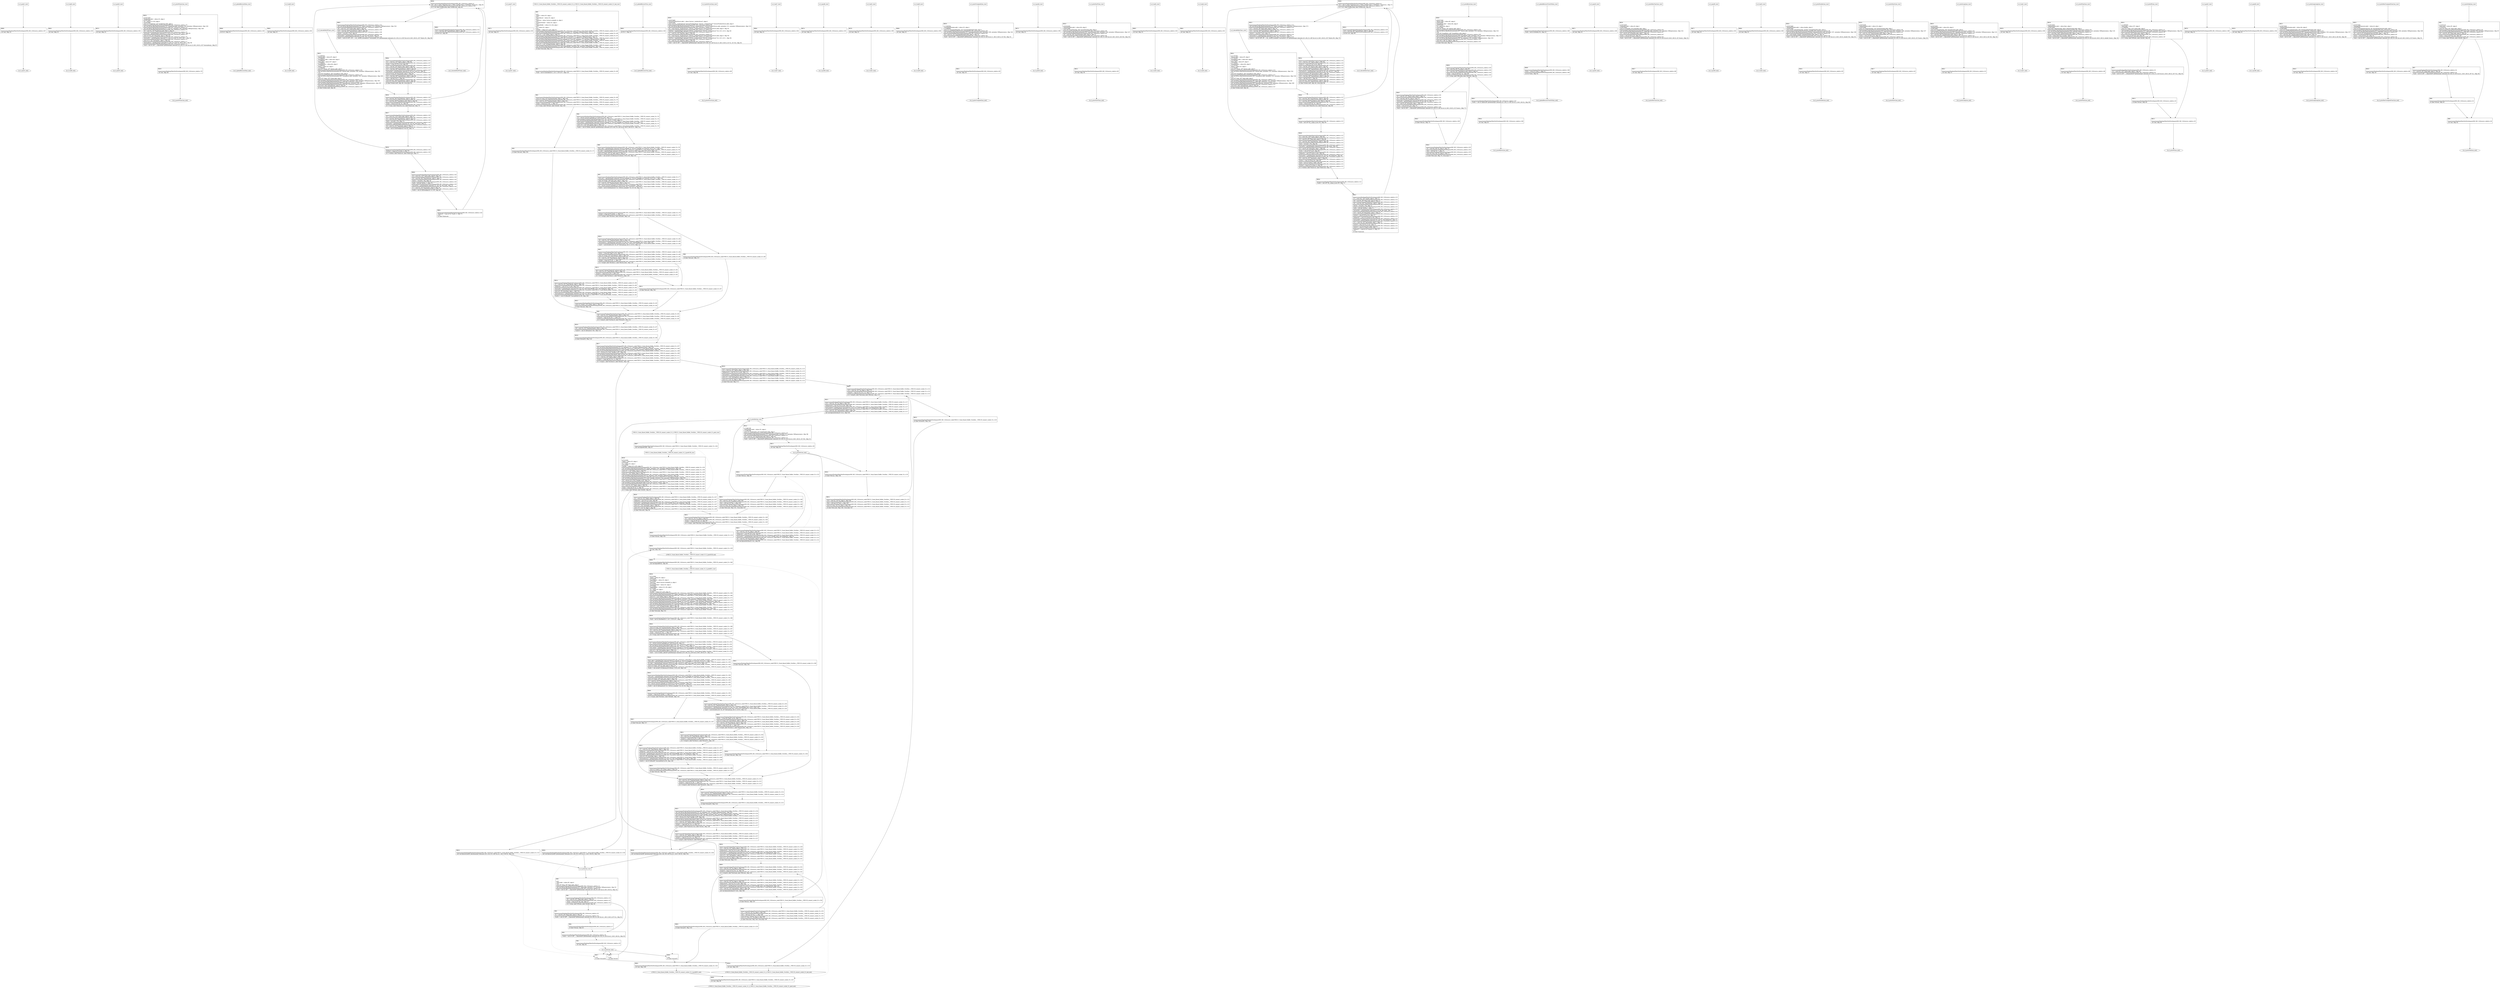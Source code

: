 digraph "icfg graph" {
BBio_ll_good1_end [label="{io_ll_good1_end}"];
BBio_ll_bad6_end [label="{io_ll_bad6_end}"];
BBio_ll_good5_end [label="{io_ll_good5_end}"];
BBio_ll_printWcharLine_end [label="{io_ll_printWcharLine_end}"];
BBio_ll_globalReturnsFalse_end [label="{io_ll_globalReturnsFalse_end}"];
BBio_ll_bad8_end [label="{io_ll_bad8_end}"];
BBio_ll_decodeHexWChars_end [label="{io_ll_decodeHexWChars_end}"];
BBio_ll_good7_end [label="{io_ll_good7_end}"];
BBCWE121_Stack_Based_Buffer_Overflow__CWE129_connect_socket_01_ll_CWE121_Stack_Based_Buffer_Overflow__CWE129_connect_socket_01_bad_end [label="{CWE121_Stack_Based_Buffer_Overflow__CWE129_connect_socket_01_ll_CWE121_Stack_Based_Buffer_Overflow__CWE129_connect_socket_01_bad_end}"];
BBio_ll_globalReturnsTrue_end [label="{io_ll_globalReturnsTrue_end}"];
BBio_ll_printStructLine_end [label="{io_ll_printStructLine_end}"];
BBio_ll_bad7_end [label="{io_ll_bad7_end}"];
BBio_ll_good6_end [label="{io_ll_good6_end}"];
BBio_ll_bad2_end [label="{io_ll_bad2_end}"];
BBio_ll_bad9_end [label="{io_ll_bad9_end}"];
BBio_ll_printUnsignedLine_end [label="{io_ll_printUnsignedLine_end}"];
BBio_ll_good4_end [label="{io_ll_good4_end}"];
BBio_ll_printSizeTLine_end [label="{io_ll_printSizeTLine_end}"];
BBio_ll_bad5_end [label="{io_ll_bad5_end}"];
BBio_ll_printLine_end [label="{io_ll_printLine_end}"];
BBio_ll_bad4_end [label="{io_ll_bad4_end}"];
BBio_ll_decodeHexChars_end [label="{io_ll_decodeHexChars_end}"];
BBio_ll_printBytesLine_end [label="{io_ll_printBytesLine_end}"];
BBCWE121_Stack_Based_Buffer_Overflow__CWE129_connect_socket_01_ll_CWE121_Stack_Based_Buffer_Overflow__CWE129_connect_socket_01_good_end [label="{CWE121_Stack_Based_Buffer_Overflow__CWE129_connect_socket_01_ll_CWE121_Stack_Based_Buffer_Overflow__CWE129_connect_socket_01_good_end}"];
BBCWE121_Stack_Based_Buffer_Overflow__CWE129_connect_socket_01_ll_goodG2B_end [label="{CWE121_Stack_Based_Buffer_Overflow__CWE129_connect_socket_01_ll_goodG2B_end}"];
BBio_ll_globalReturnsTrueOrFalse_end [label="{io_ll_globalReturnsTrueOrFalse_end}"];
BBio_ll_good3_end [label="{io_ll_good3_end}"];
BBio_ll_printHexCharLine_end [label="{io_ll_printHexCharLine_end}"];
BBio_ll_good9_end [label="{io_ll_good9_end}"];
BBio_ll_bad3_end [label="{io_ll_bad3_end}"];
BBio_ll_printDoubleLine_end [label="{io_ll_printDoubleLine_end}"];
BBio_ll_printShortLine_end [label="{io_ll_printShortLine_end}"];
BBio_ll_printLongLine_end [label="{io_ll_printLongLine_end}"];
BBio_ll_bad1_end [label="{io_ll_bad1_end}"];
BBio_ll_printFloatLine_end [label="{io_ll_printFloatLine_end}"];
BBCWE121_Stack_Based_Buffer_Overflow__CWE129_connect_socket_01_ll_goodB2G_end [label="{CWE121_Stack_Based_Buffer_Overflow__CWE129_connect_socket_01_ll_goodB2G_end}"];
BBio_ll_printWLine_end [label="{io_ll_printWLine_end}"];
BBio_ll_good2_end [label="{io_ll_good2_end}"];
BBio_ll_printIntLine_end [label="{io_ll_printIntLine_end}"];
BBio_ll_good8_end [label="{io_ll_good8_end}"];
BBio_ll_printLongLongLine_end [label="{io_ll_printLongLongLine_end}"];
BBio_ll_printHexUnsignedCharLine_end [label="{io_ll_printHexUnsignedCharLine_end}"];
BBio_ll_printSinkLine_end [label="{io_ll_printSinkLine_end}"];
BBio_ll_good1_start [label="{io_ll_good1_start}", shape=record];
io_ll_good1BB69 [label="{BB69:\l\l/home/raoxue/Desktop/MemVerif/workspace/000_062_516/source_code/io.c:187\l
  ret void, !dbg !52\l
}", shape=record];
BBio_ll_bad6_start [label="{io_ll_bad6_start}", shape=record];
io_ll_bad6BB83 [label="{BB83:\l\l/home/raoxue/Desktop/MemVerif/workspace/000_062_516/source_code/io.c:203\l
  ret void, !dbg !52\l
}", shape=record];
BBio_ll_good5_start [label="{io_ll_good5_start}", shape=record];
io_ll_good5BB73 [label="{BB73:\l\l/home/raoxue/Desktop/MemVerif/workspace/000_062_516/source_code/io.c:191\l
  ret void, !dbg !52\l
}", shape=record];
BBio_ll_printWcharLine_start [label="{io_ll_printWcharLine_start}", shape=record];
io_ll_printWcharLineBB28 [label="{BB28:\l\l/:423675648\l
  %wideChar.addr = alloca i32, align 4\l
/:423675648\l
  %s = alloca [2 x i32], align 4\l
/:423675648\l
  store i32 %wideChar, i32* %wideChar.addr, align 4\l
/home/raoxue/Desktop/MemVerif/workspace/000_062_516/source_code/io.c:70\l
  call void @llvm.dbg.declare(metadata i32* %wideChar.addr, metadata !162, metadata !DIExpression()), !dbg !163\l
/home/raoxue/Desktop/MemVerif/workspace/000_062_516/source_code/io.c:74\l
  call void @llvm.dbg.declare(metadata [2 x i32]* %s, metadata !164, metadata !DIExpression()), !dbg !168\l
/home/raoxue/Desktop/MemVerif/workspace/000_062_516/source_code/io.c:75\l
  %0 = load i32, i32* %wideChar.addr, align 4, !dbg !61\l
/home/raoxue/Desktop/MemVerif/workspace/000_062_516/source_code/io.c:75\l
  %arrayidx = getelementptr inbounds [2 x i32], [2 x i32]* %s, i64 0, i64 0, !dbg !62\l
/home/raoxue/Desktop/MemVerif/workspace/000_062_516/source_code/io.c:75\l
  store i32 %0, i32* %arrayidx, align 4, !dbg !63\l
/home/raoxue/Desktop/MemVerif/workspace/000_062_516/source_code/io.c:76\l
  %arrayidx1 = getelementptr inbounds [2 x i32], [2 x i32]* %s, i64 0, i64 1, !dbg !64\l
/home/raoxue/Desktop/MemVerif/workspace/000_062_516/source_code/io.c:76\l
  store i32 0, i32* %arrayidx1, align 4, !dbg !65\l
/home/raoxue/Desktop/MemVerif/workspace/000_062_516/source_code/io.c:77\l
  %arraydecay = getelementptr inbounds [2 x i32], [2 x i32]* %s, i64 0, i64 0, !dbg !66\l
/home/raoxue/Desktop/MemVerif/workspace/000_062_516/source_code/io.c:77\l
  %call = call i32 (i8*, ...) @printf(i8* getelementptr inbounds ([5 x i8], [5 x i8]* @.str.10, i64 0, i64 0), i32* %arraydecay), !dbg !67\l
}", shape=record];
io_ll_printWcharLineBB28 [label="{BB28:\l\l/:423675648\l
  %wideChar.addr = alloca i32, align 4\l
/:423675648\l
  %s = alloca [2 x i32], align 4\l
/:423675648\l
  store i32 %wideChar, i32* %wideChar.addr, align 4\l
/home/raoxue/Desktop/MemVerif/workspace/000_062_516/source_code/io.c:70\l
  call void @llvm.dbg.declare(metadata i32* %wideChar.addr, metadata !162, metadata !DIExpression()), !dbg !163\l
/home/raoxue/Desktop/MemVerif/workspace/000_062_516/source_code/io.c:74\l
  call void @llvm.dbg.declare(metadata [2 x i32]* %s, metadata !164, metadata !DIExpression()), !dbg !168\l
/home/raoxue/Desktop/MemVerif/workspace/000_062_516/source_code/io.c:75\l
  %0 = load i32, i32* %wideChar.addr, align 4, !dbg !61\l
/home/raoxue/Desktop/MemVerif/workspace/000_062_516/source_code/io.c:75\l
  %arrayidx = getelementptr inbounds [2 x i32], [2 x i32]* %s, i64 0, i64 0, !dbg !62\l
/home/raoxue/Desktop/MemVerif/workspace/000_062_516/source_code/io.c:75\l
  store i32 %0, i32* %arrayidx, align 4, !dbg !63\l
/home/raoxue/Desktop/MemVerif/workspace/000_062_516/source_code/io.c:76\l
  %arrayidx1 = getelementptr inbounds [2 x i32], [2 x i32]* %s, i64 0, i64 1, !dbg !64\l
/home/raoxue/Desktop/MemVerif/workspace/000_062_516/source_code/io.c:76\l
  store i32 0, i32* %arrayidx1, align 4, !dbg !65\l
/home/raoxue/Desktop/MemVerif/workspace/000_062_516/source_code/io.c:77\l
  %arraydecay = getelementptr inbounds [2 x i32], [2 x i32]* %s, i64 0, i64 0, !dbg !66\l
/home/raoxue/Desktop/MemVerif/workspace/000_062_516/source_code/io.c:77\l
  %call = call i32 (i8*, ...) @printf(i8* getelementptr inbounds ([5 x i8], [5 x i8]* @.str.10, i64 0, i64 0), i32* %arraydecay), !dbg !67\l
}", shape=record];
io_ll_printWcharLineBB29 [label="{BB29:\l\l/home/raoxue/Desktop/MemVerif/workspace/000_062_516/source_code/io.c:78\l
  ret void, !dbg !68\l
}", shape=record];
BBio_ll_globalReturnsFalse_start [label="{io_ll_globalReturnsFalse_start}", shape=record];
io_ll_globalReturnsFalseBB66 [label="{BB66:\l\l/home/raoxue/Desktop/MemVerif/workspace/000_062_516/source_code/io.c:163\l
  ret i32 0, !dbg !52\l
}", shape=record];
BBio_ll_bad8_start [label="{io_ll_bad8_start}", shape=record];
io_ll_bad8BB85 [label="{BB85:\l\l/home/raoxue/Desktop/MemVerif/workspace/000_062_516/source_code/io.c:205\l
  ret void, !dbg !52\l
}", shape=record];
BBio_ll_decodeHexWChars_start [label="{io_ll_decodeHexWChars_start}", shape=record];
io_ll_decodeHexWCharsBB55 [label="{BB55:\l\l/:111688264\l
  %bytes.addr = alloca i8*, align 8\l
/:111688264\l
  %numBytes.addr = alloca i64, align 8\l
/:111688264\l
  %hex.addr = alloca i32*, align 8\l
/:111688264\l
  %numWritten = alloca i64, align 8\l
/:111688264\l
  %byte = alloca i32, align 4\l
/:111688264\l
  store i8* %bytes, i8** %bytes.addr, align 8\l
/home/raoxue/Desktop/MemVerif/workspace/000_062_516/source_code/io.c:135\l
  call void @llvm.dbg.declare(metadata i8** %bytes.addr, metadata !290, metadata !DIExpression()), !dbg !291\l
/:135\l
  store i64 %numBytes, i64* %numBytes.addr, align 8\l
/home/raoxue/Desktop/MemVerif/workspace/000_062_516/source_code/io.c:135\l
  call void @llvm.dbg.declare(metadata i64* %numBytes.addr, metadata !292, metadata !DIExpression()), !dbg !293\l
/:135\l
  store i32* %hex, i32** %hex.addr, align 8\l
/home/raoxue/Desktop/MemVerif/workspace/000_062_516/source_code/io.c:135\l
  call void @llvm.dbg.declare(metadata i32** %hex.addr, metadata !294, metadata !DIExpression()), !dbg !295\l
/home/raoxue/Desktop/MemVerif/workspace/000_062_516/source_code/io.c:137\l
  call void @llvm.dbg.declare(metadata i64* %numWritten, metadata !296, metadata !DIExpression()), !dbg !297\l
/home/raoxue/Desktop/MemVerif/workspace/000_062_516/source_code/io.c:137\l
  store i64 0, i64* %numWritten, align 8, !dbg !65\l
/home/raoxue/Desktop/MemVerif/workspace/000_062_516/source_code/io.c:143\l
  br label %while.cond, !dbg !66\l
}", shape=record];
io_ll_decodeHexWCharsBB56 [label="{BB56:\l\l/home/raoxue/Desktop/MemVerif/workspace/000_062_516/source_code/io.c:143\l
  %0 = load i64, i64* %numWritten, align 8, !dbg !67\l
/home/raoxue/Desktop/MemVerif/workspace/000_062_516/source_code/io.c:143\l
  %1 = load i64, i64* %numBytes.addr, align 8, !dbg !68\l
/home/raoxue/Desktop/MemVerif/workspace/000_062_516/source_code/io.c:143\l
  %cmp = icmp ult i64 %0, %1, !dbg !69\l
/home/raoxue/Desktop/MemVerif/workspace/000_062_516/source_code/io.c:143\l
  br i1 %cmp, label %land.lhs.true, label %land.end, !dbg !70\l
}", shape=record];
io_ll_decodeHexWCharsBB57 [label="{BB57:\l\l/home/raoxue/Desktop/MemVerif/workspace/000_062_516/source_code/io.c:143\l
  %2 = load i32*, i32** %hex.addr, align 8, !dbg !71\l
/home/raoxue/Desktop/MemVerif/workspace/000_062_516/source_code/io.c:143\l
  %3 = load i64, i64* %numWritten, align 8, !dbg !72\l
/home/raoxue/Desktop/MemVerif/workspace/000_062_516/source_code/io.c:143\l
  %mul = mul i64 2, %3, !dbg !73\l
/home/raoxue/Desktop/MemVerif/workspace/000_062_516/source_code/io.c:143\l
  %arrayidx = getelementptr inbounds i32, i32* %2, i64 %mul, !dbg !71\l
/home/raoxue/Desktop/MemVerif/workspace/000_062_516/source_code/io.c:143\l
  %4 = load i32, i32* %arrayidx, align 4, !dbg !71\l
/home/raoxue/Desktop/MemVerif/workspace/000_062_516/source_code/io.c:143\l
  %call = call i32 @iswxdigit(i32 %4) #5, !dbg !74\l
}", shape=record];
io_ll_decodeHexWCharsBB57 [label="{BB57:\l\l/home/raoxue/Desktop/MemVerif/workspace/000_062_516/source_code/io.c:143\l
  %2 = load i32*, i32** %hex.addr, align 8, !dbg !71\l
/home/raoxue/Desktop/MemVerif/workspace/000_062_516/source_code/io.c:143\l
  %3 = load i64, i64* %numWritten, align 8, !dbg !72\l
/home/raoxue/Desktop/MemVerif/workspace/000_062_516/source_code/io.c:143\l
  %mul = mul i64 2, %3, !dbg !73\l
/home/raoxue/Desktop/MemVerif/workspace/000_062_516/source_code/io.c:143\l
  %arrayidx = getelementptr inbounds i32, i32* %2, i64 %mul, !dbg !71\l
/home/raoxue/Desktop/MemVerif/workspace/000_062_516/source_code/io.c:143\l
  %4 = load i32, i32* %arrayidx, align 4, !dbg !71\l
/home/raoxue/Desktop/MemVerif/workspace/000_062_516/source_code/io.c:143\l
  %call = call i32 @iswxdigit(i32 %4) #5, !dbg !74\l
}", shape=record];
io_ll_decodeHexWCharsBB59 [label="{BB59:\l\l/home/raoxue/Desktop/MemVerif/workspace/000_062_516/source_code/io.c:143\l
  %tobool = icmp ne i32 %call, 0, !dbg !74\l
/home/raoxue/Desktop/MemVerif/workspace/000_062_516/source_code/io.c:143\l
  br i1 %tobool, label %land.rhs, label %land.end, !dbg !75\l
}", shape=record];
io_ll_decodeHexWCharsBB60 [label="{BB60:\l\l/home/raoxue/Desktop/MemVerif/workspace/000_062_516/source_code/io.c:143\l
  %5 = load i32*, i32** %hex.addr, align 8, !dbg !76\l
/home/raoxue/Desktop/MemVerif/workspace/000_062_516/source_code/io.c:143\l
  %6 = load i64, i64* %numWritten, align 8, !dbg !77\l
/home/raoxue/Desktop/MemVerif/workspace/000_062_516/source_code/io.c:143\l
  %mul1 = mul i64 2, %6, !dbg !78\l
/home/raoxue/Desktop/MemVerif/workspace/000_062_516/source_code/io.c:143\l
  %add = add i64 %mul1, 1, !dbg !79\l
/home/raoxue/Desktop/MemVerif/workspace/000_062_516/source_code/io.c:143\l
  %arrayidx2 = getelementptr inbounds i32, i32* %5, i64 %add, !dbg !76\l
/home/raoxue/Desktop/MemVerif/workspace/000_062_516/source_code/io.c:143\l
  %7 = load i32, i32* %arrayidx2, align 4, !dbg !76\l
/home/raoxue/Desktop/MemVerif/workspace/000_062_516/source_code/io.c:143\l
  %call3 = call i32 @iswxdigit(i32 %7) #5, !dbg !80\l
}", shape=record];
io_ll_decodeHexWCharsBB60 [label="{BB60:\l\l/home/raoxue/Desktop/MemVerif/workspace/000_062_516/source_code/io.c:143\l
  %5 = load i32*, i32** %hex.addr, align 8, !dbg !76\l
/home/raoxue/Desktop/MemVerif/workspace/000_062_516/source_code/io.c:143\l
  %6 = load i64, i64* %numWritten, align 8, !dbg !77\l
/home/raoxue/Desktop/MemVerif/workspace/000_062_516/source_code/io.c:143\l
  %mul1 = mul i64 2, %6, !dbg !78\l
/home/raoxue/Desktop/MemVerif/workspace/000_062_516/source_code/io.c:143\l
  %add = add i64 %mul1, 1, !dbg !79\l
/home/raoxue/Desktop/MemVerif/workspace/000_062_516/source_code/io.c:143\l
  %arrayidx2 = getelementptr inbounds i32, i32* %5, i64 %add, !dbg !76\l
/home/raoxue/Desktop/MemVerif/workspace/000_062_516/source_code/io.c:143\l
  %7 = load i32, i32* %arrayidx2, align 4, !dbg !76\l
/home/raoxue/Desktop/MemVerif/workspace/000_062_516/source_code/io.c:143\l
  %call3 = call i32 @iswxdigit(i32 %7) #5, !dbg !80\l
}", shape=record];
io_ll_decodeHexWCharsBB61 [label="{BB61:\l\l/home/raoxue/Desktop/MemVerif/workspace/000_062_516/source_code/io.c:143\l
  %tobool4 = icmp ne i32 %call3, 0, !dbg !75\l
/:143\l
  br label %land.end\l
}", shape=record];
io_ll_decodeHexWCharsBB58 [label="{BB58:\l\l/home/raoxue/Desktop/MemVerif/workspace/000_062_516/source_code/io.c:0\l
  %8 = phi i1 [ false, %land.lhs.true ], [ false, %while.cond ], [ %tobool4, %land.rhs ], !dbg !81\l
/home/raoxue/Desktop/MemVerif/workspace/000_062_516/source_code/io.c:143\l
  br i1 %8, label %while.body, label %while.end, !dbg !66\l
}", shape=record];
io_ll_decodeHexWCharsBB62 [label="{BB62:\l\l/home/raoxue/Desktop/MemVerif/workspace/000_062_516/source_code/io.c:145\l
  call void @llvm.dbg.declare(metadata i32* %byte, metadata !314, metadata !DIExpression()), !dbg !316\l
/home/raoxue/Desktop/MemVerif/workspace/000_062_516/source_code/io.c:146\l
  %9 = load i32*, i32** %hex.addr, align 8, !dbg !85\l
/home/raoxue/Desktop/MemVerif/workspace/000_062_516/source_code/io.c:146\l
  %10 = load i64, i64* %numWritten, align 8, !dbg !86\l
/home/raoxue/Desktop/MemVerif/workspace/000_062_516/source_code/io.c:146\l
  %mul5 = mul i64 2, %10, !dbg !87\l
/home/raoxue/Desktop/MemVerif/workspace/000_062_516/source_code/io.c:146\l
  %arrayidx6 = getelementptr inbounds i32, i32* %9, i64 %mul5, !dbg !85\l
/home/raoxue/Desktop/MemVerif/workspace/000_062_516/source_code/io.c:146\l
  %call7 = call i32 (i32*, i32*, ...) @__isoc99_swscanf(i32* %arrayidx6, i32* getelementptr inbounds ([5 x i32], [5 x i32]* @.str.16, i64 0, i64 0), i32* %byte) #5, !dbg !88\l
}", shape=record];
io_ll_decodeHexWCharsBB62 [label="{BB62:\l\l/home/raoxue/Desktop/MemVerif/workspace/000_062_516/source_code/io.c:145\l
  call void @llvm.dbg.declare(metadata i32* %byte, metadata !314, metadata !DIExpression()), !dbg !316\l
/home/raoxue/Desktop/MemVerif/workspace/000_062_516/source_code/io.c:146\l
  %9 = load i32*, i32** %hex.addr, align 8, !dbg !85\l
/home/raoxue/Desktop/MemVerif/workspace/000_062_516/source_code/io.c:146\l
  %10 = load i64, i64* %numWritten, align 8, !dbg !86\l
/home/raoxue/Desktop/MemVerif/workspace/000_062_516/source_code/io.c:146\l
  %mul5 = mul i64 2, %10, !dbg !87\l
/home/raoxue/Desktop/MemVerif/workspace/000_062_516/source_code/io.c:146\l
  %arrayidx6 = getelementptr inbounds i32, i32* %9, i64 %mul5, !dbg !85\l
/home/raoxue/Desktop/MemVerif/workspace/000_062_516/source_code/io.c:146\l
  %call7 = call i32 (i32*, i32*, ...) @__isoc99_swscanf(i32* %arrayidx6, i32* getelementptr inbounds ([5 x i32], [5 x i32]* @.str.16, i64 0, i64 0), i32* %byte) #5, !dbg !88\l
}", shape=record];
io_ll_decodeHexWCharsBB64 [label="{BB64:\l\l/home/raoxue/Desktop/MemVerif/workspace/000_062_516/source_code/io.c:147\l
  %11 = load i32, i32* %byte, align 4, !dbg !89\l
/home/raoxue/Desktop/MemVerif/workspace/000_062_516/source_code/io.c:147\l
  %conv = trunc i32 %11 to i8, !dbg !90\l
/home/raoxue/Desktop/MemVerif/workspace/000_062_516/source_code/io.c:147\l
  %12 = load i8*, i8** %bytes.addr, align 8, !dbg !91\l
/home/raoxue/Desktop/MemVerif/workspace/000_062_516/source_code/io.c:147\l
  %13 = load i64, i64* %numWritten, align 8, !dbg !92\l
/home/raoxue/Desktop/MemVerif/workspace/000_062_516/source_code/io.c:147\l
  %arrayidx8 = getelementptr inbounds i8, i8* %12, i64 %13, !dbg !91\l
/home/raoxue/Desktop/MemVerif/workspace/000_062_516/source_code/io.c:147\l
  store i8 %conv, i8* %arrayidx8, align 1, !dbg !93\l
/home/raoxue/Desktop/MemVerif/workspace/000_062_516/source_code/io.c:148\l
  %14 = load i64, i64* %numWritten, align 8, !dbg !94\l
/home/raoxue/Desktop/MemVerif/workspace/000_062_516/source_code/io.c:148\l
  %inc = add i64 %14, 1, !dbg !94\l
/home/raoxue/Desktop/MemVerif/workspace/000_062_516/source_code/io.c:148\l
  store i64 %inc, i64* %numWritten, align 8, !dbg !94\l
/home/raoxue/Desktop/MemVerif/workspace/000_062_516/source_code/io.c:143\l
  br label %while.cond, !dbg !66, !llvm.loop !95\l
}", shape=record];
io_ll_decodeHexWCharsBB63 [label="{BB63:\l\l/home/raoxue/Desktop/MemVerif/workspace/000_062_516/source_code/io.c:151\l
  %15 = load i64, i64* %numWritten, align 8, !dbg !98\l
/home/raoxue/Desktop/MemVerif/workspace/000_062_516/source_code/io.c:151\l
  ret i64 %15, !dbg !99\l
}", shape=record];
BBio_ll_good7_start [label="{io_ll_good7_start}", shape=record];
io_ll_good7BB75 [label="{BB75:\l\l/home/raoxue/Desktop/MemVerif/workspace/000_062_516/source_code/io.c:193\l
  ret void, !dbg !52\l
}", shape=record];
BBCWE121_Stack_Based_Buffer_Overflow__CWE129_connect_socket_01_ll_CWE121_Stack_Based_Buffer_Overflow__CWE129_connect_socket_01_bad_start [label="{CWE121_Stack_Based_Buffer_Overflow__CWE129_connect_socket_01_ll_CWE121_Stack_Based_Buffer_Overflow__CWE129_connect_socket_01_bad_start}", shape=record];
CWE121_Stack_Based_Buffer_Overflow__CWE129_connect_socket_01_ll_CWE121_Stack_Based_Buffer_Overflow__CWE129_connect_socket_01_badBB0 [label="{BB0:\l\l/:415\l
  %data = alloca i32, align 4\l
/:415\l
  %recvResult = alloca i32, align 4\l
/:415\l
  %service = alloca %struct.sockaddr_in, align 4\l
/:415\l
  %connectSocket = alloca i32, align 4\l
/:415\l
  %inputBuffer = alloca [14 x i8], align 1\l
/:415\l
  %i = alloca i32, align 4\l
/:415\l
  %buffer = alloca [10 x i32], align 16\l
/home/raoxue/Desktop/MemVerif/workspace/000_062_516/source_code/CWE121_Stack_Based_Buffer_Overflow__CWE129_connect_socket_01.c:47\l
  call void @llvm.dbg.declare(metadata i32* %data, metadata !67, metadata !DIExpression()), !dbg !69\l
/home/raoxue/Desktop/MemVerif/workspace/000_062_516/source_code/CWE121_Stack_Based_Buffer_Overflow__CWE129_connect_socket_01.c:49\l
  store i32 -1, i32* %data, align 4, !dbg !70\l
/home/raoxue/Desktop/MemVerif/workspace/000_062_516/source_code/CWE121_Stack_Based_Buffer_Overflow__CWE129_connect_socket_01.c:55\l
  call void @llvm.dbg.declare(metadata i32* %recvResult, metadata !71, metadata !DIExpression()), !dbg !73\l
/home/raoxue/Desktop/MemVerif/workspace/000_062_516/source_code/CWE121_Stack_Based_Buffer_Overflow__CWE129_connect_socket_01.c:56\l
  call void @llvm.dbg.declare(metadata %struct.sockaddr_in* %service, metadata !74, metadata !DIExpression()), !dbg !96\l
/home/raoxue/Desktop/MemVerif/workspace/000_062_516/source_code/CWE121_Stack_Based_Buffer_Overflow__CWE129_connect_socket_01.c:57\l
  call void @llvm.dbg.declare(metadata i32* %connectSocket, metadata !97, metadata !DIExpression()), !dbg !98\l
/home/raoxue/Desktop/MemVerif/workspace/000_062_516/source_code/CWE121_Stack_Based_Buffer_Overflow__CWE129_connect_socket_01.c:57\l
  store i32 -1, i32* %connectSocket, align 4, !dbg !98\l
/home/raoxue/Desktop/MemVerif/workspace/000_062_516/source_code/CWE121_Stack_Based_Buffer_Overflow__CWE129_connect_socket_01.c:58\l
  call void @llvm.dbg.declare(metadata [14 x i8]* %inputBuffer, metadata !99, metadata !DIExpression()), !dbg !100\l
/home/raoxue/Desktop/MemVerif/workspace/000_062_516/source_code/CWE121_Stack_Based_Buffer_Overflow__CWE129_connect_socket_01.c:59\l
  br label %do.body, !dbg !101\l
}", shape=record];
CWE121_Stack_Based_Buffer_Overflow__CWE129_connect_socket_01_ll_CWE121_Stack_Based_Buffer_Overflow__CWE129_connect_socket_01_badBB1 [label="{BB1:\l\l/home/raoxue/Desktop/MemVerif/workspace/000_062_516/source_code/CWE121_Stack_Based_Buffer_Overflow__CWE129_connect_socket_01.c:69\l
  %call = call i32 @socket(i32 2, i32 1, i32 6) #7, !dbg !102\l
}", shape=record];
CWE121_Stack_Based_Buffer_Overflow__CWE129_connect_socket_01_ll_CWE121_Stack_Based_Buffer_Overflow__CWE129_connect_socket_01_badBB1 [label="{BB1:\l\l/home/raoxue/Desktop/MemVerif/workspace/000_062_516/source_code/CWE121_Stack_Based_Buffer_Overflow__CWE129_connect_socket_01.c:69\l
  %call = call i32 @socket(i32 2, i32 1, i32 6) #7, !dbg !102\l
}", shape=record];
CWE121_Stack_Based_Buffer_Overflow__CWE129_connect_socket_01_ll_CWE121_Stack_Based_Buffer_Overflow__CWE129_connect_socket_01_badBB2 [label="{BB2:\l\l/home/raoxue/Desktop/MemVerif/workspace/000_062_516/source_code/CWE121_Stack_Based_Buffer_Overflow__CWE129_connect_socket_01.c:69\l
  store i32 %call, i32* %connectSocket, align 4, !dbg !104\l
/home/raoxue/Desktop/MemVerif/workspace/000_062_516/source_code/CWE121_Stack_Based_Buffer_Overflow__CWE129_connect_socket_01.c:70\l
  %0 = load i32, i32* %connectSocket, align 4, !dbg !105\l
/home/raoxue/Desktop/MemVerif/workspace/000_062_516/source_code/CWE121_Stack_Based_Buffer_Overflow__CWE129_connect_socket_01.c:70\l
  %cmp = icmp eq i32 %0, -1, !dbg !107\l
/home/raoxue/Desktop/MemVerif/workspace/000_062_516/source_code/CWE121_Stack_Based_Buffer_Overflow__CWE129_connect_socket_01.c:70\l
  br i1 %cmp, label %if.then, label %if.end, !dbg !108\l
}", shape=record];
CWE121_Stack_Based_Buffer_Overflow__CWE129_connect_socket_01_ll_CWE121_Stack_Based_Buffer_Overflow__CWE129_connect_socket_01_badBB3 [label="{BB3:\l\l/home/raoxue/Desktop/MemVerif/workspace/000_062_516/source_code/CWE121_Stack_Based_Buffer_Overflow__CWE129_connect_socket_01.c:72\l
  br label %do.end, !dbg !109\l
}", shape=record];
CWE121_Stack_Based_Buffer_Overflow__CWE129_connect_socket_01_ll_CWE121_Stack_Based_Buffer_Overflow__CWE129_connect_socket_01_badBB4 [label="{BB4:\l\l/home/raoxue/Desktop/MemVerif/workspace/000_062_516/source_code/CWE121_Stack_Based_Buffer_Overflow__CWE129_connect_socket_01.c:74\l
  %1 = bitcast %struct.sockaddr_in* %service to i8*, !dbg !111\l
/home/raoxue/Desktop/MemVerif/workspace/000_062_516/source_code/CWE121_Stack_Based_Buffer_Overflow__CWE129_connect_socket_01.c:74\l
  call void @llvm.memset.p0i8.i64(i8* align 4 %1, i8 0, i64 16, i1 false), !dbg !111\l
/home/raoxue/Desktop/MemVerif/workspace/000_062_516/source_code/CWE121_Stack_Based_Buffer_Overflow__CWE129_connect_socket_01.c:75\l
  %sin_family = getelementptr inbounds %struct.sockaddr_in, %struct.sockaddr_in* %service, i32 0, i32 0, !dbg !112\l
/home/raoxue/Desktop/MemVerif/workspace/000_062_516/source_code/CWE121_Stack_Based_Buffer_Overflow__CWE129_connect_socket_01.c:75\l
  store i16 2, i16* %sin_family, align 4, !dbg !113\l
/home/raoxue/Desktop/MemVerif/workspace/000_062_516/source_code/CWE121_Stack_Based_Buffer_Overflow__CWE129_connect_socket_01.c:76\l
  %call1 = call i32 @inet_addr(i8* getelementptr inbounds ([10 x i8], [10 x i8]* @.str, i64 0, i64 0)) #7, !dbg !114\l
}", shape=record];
CWE121_Stack_Based_Buffer_Overflow__CWE129_connect_socket_01_ll_CWE121_Stack_Based_Buffer_Overflow__CWE129_connect_socket_01_badBB4 [label="{BB4:\l\l/home/raoxue/Desktop/MemVerif/workspace/000_062_516/source_code/CWE121_Stack_Based_Buffer_Overflow__CWE129_connect_socket_01.c:74\l
  %1 = bitcast %struct.sockaddr_in* %service to i8*, !dbg !111\l
/home/raoxue/Desktop/MemVerif/workspace/000_062_516/source_code/CWE121_Stack_Based_Buffer_Overflow__CWE129_connect_socket_01.c:74\l
  call void @llvm.memset.p0i8.i64(i8* align 4 %1, i8 0, i64 16, i1 false), !dbg !111\l
/home/raoxue/Desktop/MemVerif/workspace/000_062_516/source_code/CWE121_Stack_Based_Buffer_Overflow__CWE129_connect_socket_01.c:75\l
  %sin_family = getelementptr inbounds %struct.sockaddr_in, %struct.sockaddr_in* %service, i32 0, i32 0, !dbg !112\l
/home/raoxue/Desktop/MemVerif/workspace/000_062_516/source_code/CWE121_Stack_Based_Buffer_Overflow__CWE129_connect_socket_01.c:75\l
  store i16 2, i16* %sin_family, align 4, !dbg !113\l
/home/raoxue/Desktop/MemVerif/workspace/000_062_516/source_code/CWE121_Stack_Based_Buffer_Overflow__CWE129_connect_socket_01.c:76\l
  %call1 = call i32 @inet_addr(i8* getelementptr inbounds ([10 x i8], [10 x i8]* @.str, i64 0, i64 0)) #7, !dbg !114\l
}", shape=record];
CWE121_Stack_Based_Buffer_Overflow__CWE129_connect_socket_01_ll_CWE121_Stack_Based_Buffer_Overflow__CWE129_connect_socket_01_badBB6 [label="{BB6:\l\l/home/raoxue/Desktop/MemVerif/workspace/000_062_516/source_code/CWE121_Stack_Based_Buffer_Overflow__CWE129_connect_socket_01.c:76\l
  %sin_addr = getelementptr inbounds %struct.sockaddr_in, %struct.sockaddr_in* %service, i32 0, i32 2, !dbg !115\l
/home/raoxue/Desktop/MemVerif/workspace/000_062_516/source_code/CWE121_Stack_Based_Buffer_Overflow__CWE129_connect_socket_01.c:76\l
  %s_addr = getelementptr inbounds %struct.in_addr, %struct.in_addr* %sin_addr, i32 0, i32 0, !dbg !116\l
/home/raoxue/Desktop/MemVerif/workspace/000_062_516/source_code/CWE121_Stack_Based_Buffer_Overflow__CWE129_connect_socket_01.c:76\l
  store i32 %call1, i32* %s_addr, align 4, !dbg !117\l
/home/raoxue/Desktop/MemVerif/workspace/000_062_516/source_code/CWE121_Stack_Based_Buffer_Overflow__CWE129_connect_socket_01.c:77\l
  %call2 = call zeroext i16 @htons(i16 zeroext 27015) #8, !dbg !118\l
}", shape=record];
CWE121_Stack_Based_Buffer_Overflow__CWE129_connect_socket_01_ll_CWE121_Stack_Based_Buffer_Overflow__CWE129_connect_socket_01_badBB6 [label="{BB6:\l\l/home/raoxue/Desktop/MemVerif/workspace/000_062_516/source_code/CWE121_Stack_Based_Buffer_Overflow__CWE129_connect_socket_01.c:76\l
  %sin_addr = getelementptr inbounds %struct.sockaddr_in, %struct.sockaddr_in* %service, i32 0, i32 2, !dbg !115\l
/home/raoxue/Desktop/MemVerif/workspace/000_062_516/source_code/CWE121_Stack_Based_Buffer_Overflow__CWE129_connect_socket_01.c:76\l
  %s_addr = getelementptr inbounds %struct.in_addr, %struct.in_addr* %sin_addr, i32 0, i32 0, !dbg !116\l
/home/raoxue/Desktop/MemVerif/workspace/000_062_516/source_code/CWE121_Stack_Based_Buffer_Overflow__CWE129_connect_socket_01.c:76\l
  store i32 %call1, i32* %s_addr, align 4, !dbg !117\l
/home/raoxue/Desktop/MemVerif/workspace/000_062_516/source_code/CWE121_Stack_Based_Buffer_Overflow__CWE129_connect_socket_01.c:77\l
  %call2 = call zeroext i16 @htons(i16 zeroext 27015) #8, !dbg !118\l
}", shape=record];
CWE121_Stack_Based_Buffer_Overflow__CWE129_connect_socket_01_ll_CWE121_Stack_Based_Buffer_Overflow__CWE129_connect_socket_01_badBB7 [label="{BB7:\l\l/home/raoxue/Desktop/MemVerif/workspace/000_062_516/source_code/CWE121_Stack_Based_Buffer_Overflow__CWE129_connect_socket_01.c:77\l
  %sin_port = getelementptr inbounds %struct.sockaddr_in, %struct.sockaddr_in* %service, i32 0, i32 1, !dbg !119\l
/home/raoxue/Desktop/MemVerif/workspace/000_062_516/source_code/CWE121_Stack_Based_Buffer_Overflow__CWE129_connect_socket_01.c:77\l
  store i16 %call2, i16* %sin_port, align 2, !dbg !120\l
/home/raoxue/Desktop/MemVerif/workspace/000_062_516/source_code/CWE121_Stack_Based_Buffer_Overflow__CWE129_connect_socket_01.c:78\l
  %2 = load i32, i32* %connectSocket, align 4, !dbg !121\l
/home/raoxue/Desktop/MemVerif/workspace/000_062_516/source_code/CWE121_Stack_Based_Buffer_Overflow__CWE129_connect_socket_01.c:78\l
  %3 = bitcast %struct.sockaddr_in* %service to %struct.sockaddr*, !dbg !123\l
/home/raoxue/Desktop/MemVerif/workspace/000_062_516/source_code/CWE121_Stack_Based_Buffer_Overflow__CWE129_connect_socket_01.c:78\l
  %call3 = call i32 @connect(i32 %2, %struct.sockaddr* %3, i32 16), !dbg !124\l
}", shape=record];
CWE121_Stack_Based_Buffer_Overflow__CWE129_connect_socket_01_ll_CWE121_Stack_Based_Buffer_Overflow__CWE129_connect_socket_01_badBB7 [label="{BB7:\l\l/home/raoxue/Desktop/MemVerif/workspace/000_062_516/source_code/CWE121_Stack_Based_Buffer_Overflow__CWE129_connect_socket_01.c:77\l
  %sin_port = getelementptr inbounds %struct.sockaddr_in, %struct.sockaddr_in* %service, i32 0, i32 1, !dbg !119\l
/home/raoxue/Desktop/MemVerif/workspace/000_062_516/source_code/CWE121_Stack_Based_Buffer_Overflow__CWE129_connect_socket_01.c:77\l
  store i16 %call2, i16* %sin_port, align 2, !dbg !120\l
/home/raoxue/Desktop/MemVerif/workspace/000_062_516/source_code/CWE121_Stack_Based_Buffer_Overflow__CWE129_connect_socket_01.c:78\l
  %2 = load i32, i32* %connectSocket, align 4, !dbg !121\l
/home/raoxue/Desktop/MemVerif/workspace/000_062_516/source_code/CWE121_Stack_Based_Buffer_Overflow__CWE129_connect_socket_01.c:78\l
  %3 = bitcast %struct.sockaddr_in* %service to %struct.sockaddr*, !dbg !123\l
/home/raoxue/Desktop/MemVerif/workspace/000_062_516/source_code/CWE121_Stack_Based_Buffer_Overflow__CWE129_connect_socket_01.c:78\l
  %call3 = call i32 @connect(i32 %2, %struct.sockaddr* %3, i32 16), !dbg !124\l
}", shape=record];
CWE121_Stack_Based_Buffer_Overflow__CWE129_connect_socket_01_ll_CWE121_Stack_Based_Buffer_Overflow__CWE129_connect_socket_01_badBB8 [label="{BB8:\l\l/home/raoxue/Desktop/MemVerif/workspace/000_062_516/source_code/CWE121_Stack_Based_Buffer_Overflow__CWE129_connect_socket_01.c:78\l
  %cmp4 = icmp eq i32 %call3, -1, !dbg !125\l
/home/raoxue/Desktop/MemVerif/workspace/000_062_516/source_code/CWE121_Stack_Based_Buffer_Overflow__CWE129_connect_socket_01.c:78\l
  br i1 %cmp4, label %if.then5, label %if.end6, !dbg !126\l
}", shape=record];
CWE121_Stack_Based_Buffer_Overflow__CWE129_connect_socket_01_ll_CWE121_Stack_Based_Buffer_Overflow__CWE129_connect_socket_01_badBB9 [label="{BB9:\l\l/home/raoxue/Desktop/MemVerif/workspace/000_062_516/source_code/CWE121_Stack_Based_Buffer_Overflow__CWE129_connect_socket_01.c:80\l
  br label %do.end, !dbg !127\l
}", shape=record];
CWE121_Stack_Based_Buffer_Overflow__CWE129_connect_socket_01_ll_CWE121_Stack_Based_Buffer_Overflow__CWE129_connect_socket_01_badBB10 [label="{BB10:\l\l/home/raoxue/Desktop/MemVerif/workspace/000_062_516/source_code/CWE121_Stack_Based_Buffer_Overflow__CWE129_connect_socket_01.c:84\l
  %4 = load i32, i32* %connectSocket, align 4, !dbg !129\l
/home/raoxue/Desktop/MemVerif/workspace/000_062_516/source_code/CWE121_Stack_Based_Buffer_Overflow__CWE129_connect_socket_01.c:84\l
  %arraydecay = getelementptr inbounds [14 x i8], [14 x i8]* %inputBuffer, i64 0, i64 0, !dbg !130\l
/home/raoxue/Desktop/MemVerif/workspace/000_062_516/source_code/CWE121_Stack_Based_Buffer_Overflow__CWE129_connect_socket_01.c:84\l
  %call7 = call i64 @recv(i32 %4, i8* %arraydecay, i64 13, i32 0), !dbg !131\l
}", shape=record];
CWE121_Stack_Based_Buffer_Overflow__CWE129_connect_socket_01_ll_CWE121_Stack_Based_Buffer_Overflow__CWE129_connect_socket_01_badBB10 [label="{BB10:\l\l/home/raoxue/Desktop/MemVerif/workspace/000_062_516/source_code/CWE121_Stack_Based_Buffer_Overflow__CWE129_connect_socket_01.c:84\l
  %4 = load i32, i32* %connectSocket, align 4, !dbg !129\l
/home/raoxue/Desktop/MemVerif/workspace/000_062_516/source_code/CWE121_Stack_Based_Buffer_Overflow__CWE129_connect_socket_01.c:84\l
  %arraydecay = getelementptr inbounds [14 x i8], [14 x i8]* %inputBuffer, i64 0, i64 0, !dbg !130\l
/home/raoxue/Desktop/MemVerif/workspace/000_062_516/source_code/CWE121_Stack_Based_Buffer_Overflow__CWE129_connect_socket_01.c:84\l
  %call7 = call i64 @recv(i32 %4, i8* %arraydecay, i64 13, i32 0), !dbg !131\l
}", shape=record];
CWE121_Stack_Based_Buffer_Overflow__CWE129_connect_socket_01_ll_CWE121_Stack_Based_Buffer_Overflow__CWE129_connect_socket_01_badBB11 [label="{BB11:\l\l/home/raoxue/Desktop/MemVerif/workspace/000_062_516/source_code/CWE121_Stack_Based_Buffer_Overflow__CWE129_connect_socket_01.c:84\l
  %conv = trunc i64 %call7 to i32, !dbg !131\l
/home/raoxue/Desktop/MemVerif/workspace/000_062_516/source_code/CWE121_Stack_Based_Buffer_Overflow__CWE129_connect_socket_01.c:84\l
  store i32 %conv, i32* %recvResult, align 4, !dbg !132\l
/home/raoxue/Desktop/MemVerif/workspace/000_062_516/source_code/CWE121_Stack_Based_Buffer_Overflow__CWE129_connect_socket_01.c:85\l
  %5 = load i32, i32* %recvResult, align 4, !dbg !133\l
/home/raoxue/Desktop/MemVerif/workspace/000_062_516/source_code/CWE121_Stack_Based_Buffer_Overflow__CWE129_connect_socket_01.c:85\l
  %cmp8 = icmp eq i32 %5, -1, !dbg !135\l
/home/raoxue/Desktop/MemVerif/workspace/000_062_516/source_code/CWE121_Stack_Based_Buffer_Overflow__CWE129_connect_socket_01.c:85\l
  br i1 %cmp8, label %if.then12, label %lor.lhs.false, !dbg !136\l
}", shape=record];
CWE121_Stack_Based_Buffer_Overflow__CWE129_connect_socket_01_ll_CWE121_Stack_Based_Buffer_Overflow__CWE129_connect_socket_01_badBB13 [label="{BB13:\l\l/home/raoxue/Desktop/MemVerif/workspace/000_062_516/source_code/CWE121_Stack_Based_Buffer_Overflow__CWE129_connect_socket_01.c:85\l
  %6 = load i32, i32* %recvResult, align 4, !dbg !137\l
/home/raoxue/Desktop/MemVerif/workspace/000_062_516/source_code/CWE121_Stack_Based_Buffer_Overflow__CWE129_connect_socket_01.c:85\l
  %cmp10 = icmp eq i32 %6, 0, !dbg !138\l
/home/raoxue/Desktop/MemVerif/workspace/000_062_516/source_code/CWE121_Stack_Based_Buffer_Overflow__CWE129_connect_socket_01.c:85\l
  br i1 %cmp10, label %if.then12, label %if.end13, !dbg !139\l
}", shape=record];
CWE121_Stack_Based_Buffer_Overflow__CWE129_connect_socket_01_ll_CWE121_Stack_Based_Buffer_Overflow__CWE129_connect_socket_01_badBB12 [label="{BB12:\l\l/home/raoxue/Desktop/MemVerif/workspace/000_062_516/source_code/CWE121_Stack_Based_Buffer_Overflow__CWE129_connect_socket_01.c:87\l
  br label %do.end, !dbg !140\l
}", shape=record];
CWE121_Stack_Based_Buffer_Overflow__CWE129_connect_socket_01_ll_CWE121_Stack_Based_Buffer_Overflow__CWE129_connect_socket_01_badBB14 [label="{BB14:\l\l/home/raoxue/Desktop/MemVerif/workspace/000_062_516/source_code/CWE121_Stack_Based_Buffer_Overflow__CWE129_connect_socket_01.c:90\l
  %7 = load i32, i32* %recvResult, align 4, !dbg !142\l
/home/raoxue/Desktop/MemVerif/workspace/000_062_516/source_code/CWE121_Stack_Based_Buffer_Overflow__CWE129_connect_socket_01.c:90\l
  %idxprom = sext i32 %7 to i64, !dbg !143\l
/home/raoxue/Desktop/MemVerif/workspace/000_062_516/source_code/CWE121_Stack_Based_Buffer_Overflow__CWE129_connect_socket_01.c:90\l
  %arrayidx = getelementptr inbounds [14 x i8], [14 x i8]* %inputBuffer, i64 0, i64 %idxprom, !dbg !143\l
/home/raoxue/Desktop/MemVerif/workspace/000_062_516/source_code/CWE121_Stack_Based_Buffer_Overflow__CWE129_connect_socket_01.c:90\l
  store i8 0, i8* %arrayidx, align 1, !dbg !144\l
/home/raoxue/Desktop/MemVerif/workspace/000_062_516/source_code/CWE121_Stack_Based_Buffer_Overflow__CWE129_connect_socket_01.c:92\l
  %arraydecay14 = getelementptr inbounds [14 x i8], [14 x i8]* %inputBuffer, i64 0, i64 0, !dbg !145\l
/home/raoxue/Desktop/MemVerif/workspace/000_062_516/source_code/CWE121_Stack_Based_Buffer_Overflow__CWE129_connect_socket_01.c:92\l
  %call15 = call i32 @atoi(i8* %arraydecay14) #9, !dbg !146\l
}", shape=record];
CWE121_Stack_Based_Buffer_Overflow__CWE129_connect_socket_01_ll_CWE121_Stack_Based_Buffer_Overflow__CWE129_connect_socket_01_badBB14 [label="{BB14:\l\l/home/raoxue/Desktop/MemVerif/workspace/000_062_516/source_code/CWE121_Stack_Based_Buffer_Overflow__CWE129_connect_socket_01.c:90\l
  %7 = load i32, i32* %recvResult, align 4, !dbg !142\l
/home/raoxue/Desktop/MemVerif/workspace/000_062_516/source_code/CWE121_Stack_Based_Buffer_Overflow__CWE129_connect_socket_01.c:90\l
  %idxprom = sext i32 %7 to i64, !dbg !143\l
/home/raoxue/Desktop/MemVerif/workspace/000_062_516/source_code/CWE121_Stack_Based_Buffer_Overflow__CWE129_connect_socket_01.c:90\l
  %arrayidx = getelementptr inbounds [14 x i8], [14 x i8]* %inputBuffer, i64 0, i64 %idxprom, !dbg !143\l
/home/raoxue/Desktop/MemVerif/workspace/000_062_516/source_code/CWE121_Stack_Based_Buffer_Overflow__CWE129_connect_socket_01.c:90\l
  store i8 0, i8* %arrayidx, align 1, !dbg !144\l
/home/raoxue/Desktop/MemVerif/workspace/000_062_516/source_code/CWE121_Stack_Based_Buffer_Overflow__CWE129_connect_socket_01.c:92\l
  %arraydecay14 = getelementptr inbounds [14 x i8], [14 x i8]* %inputBuffer, i64 0, i64 0, !dbg !145\l
/home/raoxue/Desktop/MemVerif/workspace/000_062_516/source_code/CWE121_Stack_Based_Buffer_Overflow__CWE129_connect_socket_01.c:92\l
  %call15 = call i32 @atoi(i8* %arraydecay14) #9, !dbg !146\l
}", shape=record];
CWE121_Stack_Based_Buffer_Overflow__CWE129_connect_socket_01_ll_CWE121_Stack_Based_Buffer_Overflow__CWE129_connect_socket_01_badBB15 [label="{BB15:\l\l/home/raoxue/Desktop/MemVerif/workspace/000_062_516/source_code/CWE121_Stack_Based_Buffer_Overflow__CWE129_connect_socket_01.c:92\l
  store i32 %call15, i32* %data, align 4, !dbg !147\l
/home/raoxue/Desktop/MemVerif/workspace/000_062_516/source_code/CWE121_Stack_Based_Buffer_Overflow__CWE129_connect_socket_01.c:93\l
  br label %do.end, !dbg !148\l
}", shape=record];
CWE121_Stack_Based_Buffer_Overflow__CWE129_connect_socket_01_ll_CWE121_Stack_Based_Buffer_Overflow__CWE129_connect_socket_01_badBB5 [label="{BB5:\l\l/home/raoxue/Desktop/MemVerif/workspace/000_062_516/source_code/CWE121_Stack_Based_Buffer_Overflow__CWE129_connect_socket_01.c:95\l
  %8 = load i32, i32* %connectSocket, align 4, !dbg !149\l
/home/raoxue/Desktop/MemVerif/workspace/000_062_516/source_code/CWE121_Stack_Based_Buffer_Overflow__CWE129_connect_socket_01.c:95\l
  %cmp16 = icmp ne i32 %8, -1, !dbg !151\l
/home/raoxue/Desktop/MemVerif/workspace/000_062_516/source_code/CWE121_Stack_Based_Buffer_Overflow__CWE129_connect_socket_01.c:95\l
  br i1 %cmp16, label %if.then18, label %if.end20, !dbg !152\l
}", shape=record];
CWE121_Stack_Based_Buffer_Overflow__CWE129_connect_socket_01_ll_CWE121_Stack_Based_Buffer_Overflow__CWE129_connect_socket_01_badBB16 [label="{BB16:\l\l/home/raoxue/Desktop/MemVerif/workspace/000_062_516/source_code/CWE121_Stack_Based_Buffer_Overflow__CWE129_connect_socket_01.c:97\l
  %9 = load i32, i32* %connectSocket, align 4, !dbg !153\l
/home/raoxue/Desktop/MemVerif/workspace/000_062_516/source_code/CWE121_Stack_Based_Buffer_Overflow__CWE129_connect_socket_01.c:97\l
  %call19 = call i32 @close(i32 %9), !dbg !155\l
}", shape=record];
CWE121_Stack_Based_Buffer_Overflow__CWE129_connect_socket_01_ll_CWE121_Stack_Based_Buffer_Overflow__CWE129_connect_socket_01_badBB16 [label="{BB16:\l\l/home/raoxue/Desktop/MemVerif/workspace/000_062_516/source_code/CWE121_Stack_Based_Buffer_Overflow__CWE129_connect_socket_01.c:97\l
  %9 = load i32, i32* %connectSocket, align 4, !dbg !153\l
/home/raoxue/Desktop/MemVerif/workspace/000_062_516/source_code/CWE121_Stack_Based_Buffer_Overflow__CWE129_connect_socket_01.c:97\l
  %call19 = call i32 @close(i32 %9), !dbg !155\l
}", shape=record];
CWE121_Stack_Based_Buffer_Overflow__CWE129_connect_socket_01_ll_CWE121_Stack_Based_Buffer_Overflow__CWE129_connect_socket_01_badBB18 [label="{BB18:\l\l/home/raoxue/Desktop/MemVerif/workspace/000_062_516/source_code/CWE121_Stack_Based_Buffer_Overflow__CWE129_connect_socket_01.c:98\l
  br label %if.end20, !dbg !156\l
}", shape=record];
CWE121_Stack_Based_Buffer_Overflow__CWE129_connect_socket_01_ll_CWE121_Stack_Based_Buffer_Overflow__CWE129_connect_socket_01_badBB17 [label="{BB17:\l\l/home/raoxue/Desktop/MemVerif/workspace/000_062_516/source_code/CWE121_Stack_Based_Buffer_Overflow__CWE129_connect_socket_01.c:107\l
  call void @llvm.dbg.declare(metadata i32* %i, metadata !157, metadata !DIExpression()), !dbg !159\l
/home/raoxue/Desktop/MemVerif/workspace/000_062_516/source_code/CWE121_Stack_Based_Buffer_Overflow__CWE129_connect_socket_01.c:108\l
  call void @llvm.dbg.declare(metadata [10 x i32]* %buffer, metadata !160, metadata !DIExpression()), !dbg !164\l
/home/raoxue/Desktop/MemVerif/workspace/000_062_516/source_code/CWE121_Stack_Based_Buffer_Overflow__CWE129_connect_socket_01.c:108\l
  %10 = bitcast [10 x i32]* %buffer to i8*, !dbg !164\l
/home/raoxue/Desktop/MemVerif/workspace/000_062_516/source_code/CWE121_Stack_Based_Buffer_Overflow__CWE129_connect_socket_01.c:108\l
  call void @llvm.memset.p0i8.i64(i8* align 16 %10, i8 0, i64 40, i1 false), !dbg !164\l
/home/raoxue/Desktop/MemVerif/workspace/000_062_516/source_code/CWE121_Stack_Based_Buffer_Overflow__CWE129_connect_socket_01.c:111\l
  %11 = load i32, i32* %data, align 4, !dbg !165\l
/home/raoxue/Desktop/MemVerif/workspace/000_062_516/source_code/CWE121_Stack_Based_Buffer_Overflow__CWE129_connect_socket_01.c:111\l
  %cmp21 = icmp sge i32 %11, 0, !dbg !167\l
/home/raoxue/Desktop/MemVerif/workspace/000_062_516/source_code/CWE121_Stack_Based_Buffer_Overflow__CWE129_connect_socket_01.c:111\l
  br i1 %cmp21, label %if.then23, label %if.else, !dbg !168\l
}", shape=record];
CWE121_Stack_Based_Buffer_Overflow__CWE129_connect_socket_01_ll_CWE121_Stack_Based_Buffer_Overflow__CWE129_connect_socket_01_badBB19 [label="{BB19:\l\l/home/raoxue/Desktop/MemVerif/workspace/000_062_516/source_code/CWE121_Stack_Based_Buffer_Overflow__CWE129_connect_socket_01.c:113\l
  %12 = load i32, i32* %data, align 4, !dbg !169\l
/home/raoxue/Desktop/MemVerif/workspace/000_062_516/source_code/CWE121_Stack_Based_Buffer_Overflow__CWE129_connect_socket_01.c:113\l
  %idxprom24 = sext i32 %12 to i64, !dbg !171\l
/home/raoxue/Desktop/MemVerif/workspace/000_062_516/source_code/CWE121_Stack_Based_Buffer_Overflow__CWE129_connect_socket_01.c:113\l
  %arrayidx25 = getelementptr inbounds [10 x i32], [10 x i32]* %buffer, i64 0, i64 %idxprom24, !dbg !171\l
/home/raoxue/Desktop/MemVerif/workspace/000_062_516/source_code/CWE121_Stack_Based_Buffer_Overflow__CWE129_connect_socket_01.c:113\l
  store i32 1, i32* %arrayidx25, align 4, !dbg !172\l
/home/raoxue/Desktop/MemVerif/workspace/000_062_516/source_code/CWE121_Stack_Based_Buffer_Overflow__CWE129_connect_socket_01.c:115\l
  store i32 0, i32* %i, align 4, !dbg !173\l
/home/raoxue/Desktop/MemVerif/workspace/000_062_516/source_code/CWE121_Stack_Based_Buffer_Overflow__CWE129_connect_socket_01.c:115\l
  br label %for.cond, !dbg !175\l
}", shape=record];
CWE121_Stack_Based_Buffer_Overflow__CWE129_connect_socket_01_ll_CWE121_Stack_Based_Buffer_Overflow__CWE129_connect_socket_01_badBB21 [label="{BB21:\l\l/home/raoxue/Desktop/MemVerif/workspace/000_062_516/source_code/CWE121_Stack_Based_Buffer_Overflow__CWE129_connect_socket_01.c:115\l
  %13 = load i32, i32* %i, align 4, !dbg !176\l
/home/raoxue/Desktop/MemVerif/workspace/000_062_516/source_code/CWE121_Stack_Based_Buffer_Overflow__CWE129_connect_socket_01.c:115\l
  %cmp26 = icmp slt i32 %13, 10, !dbg !178\l
/home/raoxue/Desktop/MemVerif/workspace/000_062_516/source_code/CWE121_Stack_Based_Buffer_Overflow__CWE129_connect_socket_01.c:115\l
  br i1 %cmp26, label %for.body, label %for.end, !dbg !179\l
}", shape=record];
CWE121_Stack_Based_Buffer_Overflow__CWE129_connect_socket_01_ll_CWE121_Stack_Based_Buffer_Overflow__CWE129_connect_socket_01_badBB22 [label="{BB22:\l\l/home/raoxue/Desktop/MemVerif/workspace/000_062_516/source_code/CWE121_Stack_Based_Buffer_Overflow__CWE129_connect_socket_01.c:117\l
  %14 = load i32, i32* %i, align 4, !dbg !180\l
/home/raoxue/Desktop/MemVerif/workspace/000_062_516/source_code/CWE121_Stack_Based_Buffer_Overflow__CWE129_connect_socket_01.c:117\l
  %idxprom28 = sext i32 %14 to i64, !dbg !182\l
/home/raoxue/Desktop/MemVerif/workspace/000_062_516/source_code/CWE121_Stack_Based_Buffer_Overflow__CWE129_connect_socket_01.c:117\l
  %arrayidx29 = getelementptr inbounds [10 x i32], [10 x i32]* %buffer, i64 0, i64 %idxprom28, !dbg !182\l
/home/raoxue/Desktop/MemVerif/workspace/000_062_516/source_code/CWE121_Stack_Based_Buffer_Overflow__CWE129_connect_socket_01.c:117\l
  %15 = load i32, i32* %arrayidx29, align 4, !dbg !182\l
/home/raoxue/Desktop/MemVerif/workspace/000_062_516/source_code/CWE121_Stack_Based_Buffer_Overflow__CWE129_connect_socket_01.c:117\l
  call void @printIntLine(i32 %15), !dbg !183\l
}", shape=record];
CWE121_Stack_Based_Buffer_Overflow__CWE129_connect_socket_01_ll_CWE121_Stack_Based_Buffer_Overflow__CWE129_connect_socket_01_badBB22 [label="{BB22:\l\l/home/raoxue/Desktop/MemVerif/workspace/000_062_516/source_code/CWE121_Stack_Based_Buffer_Overflow__CWE129_connect_socket_01.c:117\l
  %14 = load i32, i32* %i, align 4, !dbg !180\l
/home/raoxue/Desktop/MemVerif/workspace/000_062_516/source_code/CWE121_Stack_Based_Buffer_Overflow__CWE129_connect_socket_01.c:117\l
  %idxprom28 = sext i32 %14 to i64, !dbg !182\l
/home/raoxue/Desktop/MemVerif/workspace/000_062_516/source_code/CWE121_Stack_Based_Buffer_Overflow__CWE129_connect_socket_01.c:117\l
  %arrayidx29 = getelementptr inbounds [10 x i32], [10 x i32]* %buffer, i64 0, i64 %idxprom28, !dbg !182\l
/home/raoxue/Desktop/MemVerif/workspace/000_062_516/source_code/CWE121_Stack_Based_Buffer_Overflow__CWE129_connect_socket_01.c:117\l
  %15 = load i32, i32* %arrayidx29, align 4, !dbg !182\l
/home/raoxue/Desktop/MemVerif/workspace/000_062_516/source_code/CWE121_Stack_Based_Buffer_Overflow__CWE129_connect_socket_01.c:117\l
  call void @printIntLine(i32 %15), !dbg !183\l
}", shape=record];
CWE121_Stack_Based_Buffer_Overflow__CWE129_connect_socket_01_ll_CWE121_Stack_Based_Buffer_Overflow__CWE129_connect_socket_01_badBB24 [label="{BB24:\l\l/home/raoxue/Desktop/MemVerif/workspace/000_062_516/source_code/CWE121_Stack_Based_Buffer_Overflow__CWE129_connect_socket_01.c:118\l
  br label %for.inc, !dbg !184\l
}", shape=record];
CWE121_Stack_Based_Buffer_Overflow__CWE129_connect_socket_01_ll_CWE121_Stack_Based_Buffer_Overflow__CWE129_connect_socket_01_badBB25 [label="{BB25:\l\l/home/raoxue/Desktop/MemVerif/workspace/000_062_516/source_code/CWE121_Stack_Based_Buffer_Overflow__CWE129_connect_socket_01.c:115\l
  %16 = load i32, i32* %i, align 4, !dbg !185\l
/home/raoxue/Desktop/MemVerif/workspace/000_062_516/source_code/CWE121_Stack_Based_Buffer_Overflow__CWE129_connect_socket_01.c:115\l
  %inc = add nsw i32 %16, 1, !dbg !185\l
/home/raoxue/Desktop/MemVerif/workspace/000_062_516/source_code/CWE121_Stack_Based_Buffer_Overflow__CWE129_connect_socket_01.c:115\l
  store i32 %inc, i32* %i, align 4, !dbg !185\l
/home/raoxue/Desktop/MemVerif/workspace/000_062_516/source_code/CWE121_Stack_Based_Buffer_Overflow__CWE129_connect_socket_01.c:115\l
  br label %for.cond, !dbg !186, !llvm.loop !187\l
}", shape=record];
CWE121_Stack_Based_Buffer_Overflow__CWE129_connect_socket_01_ll_CWE121_Stack_Based_Buffer_Overflow__CWE129_connect_socket_01_badBB23 [label="{BB23:\l\l/home/raoxue/Desktop/MemVerif/workspace/000_062_516/source_code/CWE121_Stack_Based_Buffer_Overflow__CWE129_connect_socket_01.c:119\l
  br label %if.end30, !dbg !190\l
}", shape=record];
CWE121_Stack_Based_Buffer_Overflow__CWE129_connect_socket_01_ll_CWE121_Stack_Based_Buffer_Overflow__CWE129_connect_socket_01_badBB20 [label="{BB20:\l\l/home/raoxue/Desktop/MemVerif/workspace/000_062_516/source_code/CWE121_Stack_Based_Buffer_Overflow__CWE129_connect_socket_01.c:122\l
  call void @printLine(i8* getelementptr inbounds ([32 x i8], [32 x i8]* @.str.1, i64 0, i64 0)), !dbg !191\l
}", shape=record];
CWE121_Stack_Based_Buffer_Overflow__CWE129_connect_socket_01_ll_CWE121_Stack_Based_Buffer_Overflow__CWE129_connect_socket_01_badBB20 [label="{BB20:\l\l/home/raoxue/Desktop/MemVerif/workspace/000_062_516/source_code/CWE121_Stack_Based_Buffer_Overflow__CWE129_connect_socket_01.c:122\l
  call void @printLine(i8* getelementptr inbounds ([32 x i8], [32 x i8]* @.str.1, i64 0, i64 0)), !dbg !191\l
}", shape=record];
CWE121_Stack_Based_Buffer_Overflow__CWE129_connect_socket_01_ll_CWE121_Stack_Based_Buffer_Overflow__CWE129_connect_socket_01_badBB27 [label="{BB27:\l\l/:122\l
  br label %if.end30\l
}", shape=record];
CWE121_Stack_Based_Buffer_Overflow__CWE129_connect_socket_01_ll_CWE121_Stack_Based_Buffer_Overflow__CWE129_connect_socket_01_badBB26 [label="{BB26:\l\l/home/raoxue/Desktop/MemVerif/workspace/000_062_516/source_code/CWE121_Stack_Based_Buffer_Overflow__CWE129_connect_socket_01.c:125\l
  ret void, !dbg !193\l
}", shape=record];
BBio_ll_globalReturnsTrue_start [label="{io_ll_globalReturnsTrue_start}", shape=record];
io_ll_globalReturnsTrueBB65 [label="{BB65:\l\l/home/raoxue/Desktop/MemVerif/workspace/000_062_516/source_code/io.c:158\l
  ret i32 1, !dbg !52\l
}", shape=record];
BBio_ll_printStructLine_start [label="{io_ll_printStructLine_start}", shape=record];
io_ll_printStructLineBB36 [label="{BB36:\l\l/:423675648\l
  %structTwoIntsStruct.addr = alloca %struct._twoIntsStruct*, align 8\l
/:423675648\l
  store %struct._twoIntsStruct* %structTwoIntsStruct, %struct._twoIntsStruct** %structTwoIntsStruct.addr, align 8\l
/home/raoxue/Desktop/MemVerif/workspace/000_062_516/source_code/io.c:95\l
  call void @llvm.dbg.declare(metadata %struct._twoIntsStruct** %structTwoIntsStruct.addr, metadata !212, metadata !DIExpression()), !dbg !213\l
/home/raoxue/Desktop/MemVerif/workspace/000_062_516/source_code/io.c:97\l
  %0 = load %struct._twoIntsStruct*, %struct._twoIntsStruct** %structTwoIntsStruct.addr, align 8, !dbg !61\l
/home/raoxue/Desktop/MemVerif/workspace/000_062_516/source_code/io.c:97\l
  %intOne = getelementptr inbounds %struct._twoIntsStruct, %struct._twoIntsStruct* %0, i32 0, i32 0, !dbg !62\l
/home/raoxue/Desktop/MemVerif/workspace/000_062_516/source_code/io.c:97\l
  %1 = load i32, i32* %intOne, align 4, !dbg !62\l
/home/raoxue/Desktop/MemVerif/workspace/000_062_516/source_code/io.c:97\l
  %2 = load %struct._twoIntsStruct*, %struct._twoIntsStruct** %structTwoIntsStruct.addr, align 8, !dbg !63\l
/home/raoxue/Desktop/MemVerif/workspace/000_062_516/source_code/io.c:97\l
  %intTwo = getelementptr inbounds %struct._twoIntsStruct, %struct._twoIntsStruct* %2, i32 0, i32 1, !dbg !64\l
/home/raoxue/Desktop/MemVerif/workspace/000_062_516/source_code/io.c:97\l
  %3 = load i32, i32* %intTwo, align 4, !dbg !64\l
/home/raoxue/Desktop/MemVerif/workspace/000_062_516/source_code/io.c:97\l
  %call = call i32 (i8*, ...) @printf(i8* getelementptr inbounds ([10 x i8], [10 x i8]* @.str.13, i64 0, i64 0), i32 %1, i32 %3), !dbg !65\l
}", shape=record];
io_ll_printStructLineBB36 [label="{BB36:\l\l/:423675648\l
  %structTwoIntsStruct.addr = alloca %struct._twoIntsStruct*, align 8\l
/:423675648\l
  store %struct._twoIntsStruct* %structTwoIntsStruct, %struct._twoIntsStruct** %structTwoIntsStruct.addr, align 8\l
/home/raoxue/Desktop/MemVerif/workspace/000_062_516/source_code/io.c:95\l
  call void @llvm.dbg.declare(metadata %struct._twoIntsStruct** %structTwoIntsStruct.addr, metadata !212, metadata !DIExpression()), !dbg !213\l
/home/raoxue/Desktop/MemVerif/workspace/000_062_516/source_code/io.c:97\l
  %0 = load %struct._twoIntsStruct*, %struct._twoIntsStruct** %structTwoIntsStruct.addr, align 8, !dbg !61\l
/home/raoxue/Desktop/MemVerif/workspace/000_062_516/source_code/io.c:97\l
  %intOne = getelementptr inbounds %struct._twoIntsStruct, %struct._twoIntsStruct* %0, i32 0, i32 0, !dbg !62\l
/home/raoxue/Desktop/MemVerif/workspace/000_062_516/source_code/io.c:97\l
  %1 = load i32, i32* %intOne, align 4, !dbg !62\l
/home/raoxue/Desktop/MemVerif/workspace/000_062_516/source_code/io.c:97\l
  %2 = load %struct._twoIntsStruct*, %struct._twoIntsStruct** %structTwoIntsStruct.addr, align 8, !dbg !63\l
/home/raoxue/Desktop/MemVerif/workspace/000_062_516/source_code/io.c:97\l
  %intTwo = getelementptr inbounds %struct._twoIntsStruct, %struct._twoIntsStruct* %2, i32 0, i32 1, !dbg !64\l
/home/raoxue/Desktop/MemVerif/workspace/000_062_516/source_code/io.c:97\l
  %3 = load i32, i32* %intTwo, align 4, !dbg !64\l
/home/raoxue/Desktop/MemVerif/workspace/000_062_516/source_code/io.c:97\l
  %call = call i32 (i8*, ...) @printf(i8* getelementptr inbounds ([10 x i8], [10 x i8]* @.str.13, i64 0, i64 0), i32 %1, i32 %3), !dbg !65\l
}", shape=record];
io_ll_printStructLineBB37 [label="{BB37:\l\l/home/raoxue/Desktop/MemVerif/workspace/000_062_516/source_code/io.c:98\l
  ret void, !dbg !66\l
}", shape=record];
BBio_ll_bad7_start [label="{io_ll_bad7_start}", shape=record];
io_ll_bad7BB84 [label="{BB84:\l\l/home/raoxue/Desktop/MemVerif/workspace/000_062_516/source_code/io.c:204\l
  ret void, !dbg !52\l
}", shape=record];
BBio_ll_good6_start [label="{io_ll_good6_start}", shape=record];
io_ll_good6BB74 [label="{BB74:\l\l/home/raoxue/Desktop/MemVerif/workspace/000_062_516/source_code/io.c:192\l
  ret void, !dbg !52\l
}", shape=record];
BBio_ll_bad2_start [label="{io_ll_bad2_start}", shape=record];
io_ll_bad2BB79 [label="{BB79:\l\l/home/raoxue/Desktop/MemVerif/workspace/000_062_516/source_code/io.c:199\l
  ret void, !dbg !52\l
}", shape=record];
BBio_ll_bad9_start [label="{io_ll_bad9_start}", shape=record];
io_ll_bad9BB86 [label="{BB86:\l\l/home/raoxue/Desktop/MemVerif/workspace/000_062_516/source_code/io.c:206\l
  ret void, !dbg !52\l
}", shape=record];
BBio_ll_printUnsignedLine_start [label="{io_ll_printUnsignedLine_start}", shape=record];
io_ll_printUnsignedLineBB30 [label="{BB30:\l\l/:111849304\l
  %unsignedNumber.addr = alloca i32, align 4\l
/:111849304\l
  store i32 %unsignedNumber, i32* %unsignedNumber.addr, align 4\l
/home/raoxue/Desktop/MemVerif/workspace/000_062_516/source_code/io.c:80\l
  call void @llvm.dbg.declare(metadata i32* %unsignedNumber.addr, metadata !180, metadata !DIExpression()), !dbg !181\l
/home/raoxue/Desktop/MemVerif/workspace/000_062_516/source_code/io.c:82\l
  %0 = load i32, i32* %unsignedNumber.addr, align 4, !dbg !54\l
/home/raoxue/Desktop/MemVerif/workspace/000_062_516/source_code/io.c:82\l
  %call = call i32 (i8*, ...) @printf(i8* getelementptr inbounds ([4 x i8], [4 x i8]* @.str.11, i64 0, i64 0), i32 %0), !dbg !55\l
}", shape=record];
io_ll_printUnsignedLineBB30 [label="{BB30:\l\l/:111849304\l
  %unsignedNumber.addr = alloca i32, align 4\l
/:111849304\l
  store i32 %unsignedNumber, i32* %unsignedNumber.addr, align 4\l
/home/raoxue/Desktop/MemVerif/workspace/000_062_516/source_code/io.c:80\l
  call void @llvm.dbg.declare(metadata i32* %unsignedNumber.addr, metadata !180, metadata !DIExpression()), !dbg !181\l
/home/raoxue/Desktop/MemVerif/workspace/000_062_516/source_code/io.c:82\l
  %0 = load i32, i32* %unsignedNumber.addr, align 4, !dbg !54\l
/home/raoxue/Desktop/MemVerif/workspace/000_062_516/source_code/io.c:82\l
  %call = call i32 (i8*, ...) @printf(i8* getelementptr inbounds ([4 x i8], [4 x i8]* @.str.11, i64 0, i64 0), i32 %0), !dbg !55\l
}", shape=record];
io_ll_printUnsignedLineBB31 [label="{BB31:\l\l/home/raoxue/Desktop/MemVerif/workspace/000_062_516/source_code/io.c:83\l
  ret void, !dbg !56\l
}", shape=record];
BBio_ll_good4_start [label="{io_ll_good4_start}", shape=record];
io_ll_good4BB72 [label="{BB72:\l\l/home/raoxue/Desktop/MemVerif/workspace/000_062_516/source_code/io.c:190\l
  ret void, !dbg !52\l
}", shape=record];
BBio_ll_printSizeTLine_start [label="{io_ll_printSizeTLine_start}", shape=record];
io_ll_printSizeTLineBB24 [label="{BB24:\l\l/:423675648\l
  %sizeTNumber.addr = alloca i64, align 8\l
/:423675648\l
  store i64 %sizeTNumber, i64* %sizeTNumber.addr, align 8\l
/home/raoxue/Desktop/MemVerif/workspace/000_062_516/source_code/io.c:60\l
  call void @llvm.dbg.declare(metadata i64* %sizeTNumber.addr, metadata !146, metadata !DIExpression()), !dbg !147\l
/home/raoxue/Desktop/MemVerif/workspace/000_062_516/source_code/io.c:62\l
  %0 = load i64, i64* %sizeTNumber.addr, align 8, !dbg !57\l
/home/raoxue/Desktop/MemVerif/workspace/000_062_516/source_code/io.c:62\l
  %call = call i32 (i8*, ...) @printf(i8* getelementptr inbounds ([5 x i8], [5 x i8]* @.str.8, i64 0, i64 0), i64 %0), !dbg !58\l
}", shape=record];
io_ll_printSizeTLineBB24 [label="{BB24:\l\l/:423675648\l
  %sizeTNumber.addr = alloca i64, align 8\l
/:423675648\l
  store i64 %sizeTNumber, i64* %sizeTNumber.addr, align 8\l
/home/raoxue/Desktop/MemVerif/workspace/000_062_516/source_code/io.c:60\l
  call void @llvm.dbg.declare(metadata i64* %sizeTNumber.addr, metadata !146, metadata !DIExpression()), !dbg !147\l
/home/raoxue/Desktop/MemVerif/workspace/000_062_516/source_code/io.c:62\l
  %0 = load i64, i64* %sizeTNumber.addr, align 8, !dbg !57\l
/home/raoxue/Desktop/MemVerif/workspace/000_062_516/source_code/io.c:62\l
  %call = call i32 (i8*, ...) @printf(i8* getelementptr inbounds ([5 x i8], [5 x i8]* @.str.8, i64 0, i64 0), i64 %0), !dbg !58\l
}", shape=record];
io_ll_printSizeTLineBB25 [label="{BB25:\l\l/home/raoxue/Desktop/MemVerif/workspace/000_062_516/source_code/io.c:63\l
  ret void, !dbg !59\l
}", shape=record];
BBio_ll_bad5_start [label="{io_ll_bad5_start}", shape=record];
io_ll_bad5BB82 [label="{BB82:\l\l/home/raoxue/Desktop/MemVerif/workspace/000_062_516/source_code/io.c:202\l
  ret void, !dbg !52\l
}", shape=record];
BBio_ll_printLine_start [label="{io_ll_printLine_start}", shape=record];
io_ll_printLineBB0 [label="{BB0:\l\l/:415\l
  %line.addr = alloca i8*, align 8\l
/:415\l
  store i8* %line, i8** %line.addr, align 8\l
/home/raoxue/Desktop/MemVerif/workspace/000_062_516/source_code/io.c:11\l
  call void @llvm.dbg.declare(metadata i8** %line.addr, metadata !52, metadata !DIExpression()), !dbg !53\l
/home/raoxue/Desktop/MemVerif/workspace/000_062_516/source_code/io.c:13\l
  %call = call i32 (i8*, ...) @printf(i8* getelementptr inbounds ([9 x i8], [9 x i8]* @.str, i64 0, i64 0)), !dbg !54\l
}", shape=record];
io_ll_printLineBB0 [label="{BB0:\l\l/:415\l
  %line.addr = alloca i8*, align 8\l
/:415\l
  store i8* %line, i8** %line.addr, align 8\l
/home/raoxue/Desktop/MemVerif/workspace/000_062_516/source_code/io.c:11\l
  call void @llvm.dbg.declare(metadata i8** %line.addr, metadata !52, metadata !DIExpression()), !dbg !53\l
/home/raoxue/Desktop/MemVerif/workspace/000_062_516/source_code/io.c:13\l
  %call = call i32 (i8*, ...) @printf(i8* getelementptr inbounds ([9 x i8], [9 x i8]* @.str, i64 0, i64 0)), !dbg !54\l
}", shape=record];
io_ll_printLineBB1 [label="{BB1:\l\l/home/raoxue/Desktop/MemVerif/workspace/000_062_516/source_code/io.c:14\l
  %0 = load i8*, i8** %line.addr, align 8, !dbg !55\l
/home/raoxue/Desktop/MemVerif/workspace/000_062_516/source_code/io.c:14\l
  %cmp = icmp ne i8* %0, null, !dbg !57\l
/home/raoxue/Desktop/MemVerif/workspace/000_062_516/source_code/io.c:14\l
  br i1 %cmp, label %if.then, label %if.end, !dbg !58\l
}", shape=record];
io_ll_printLineBB2 [label="{BB2:\l\l/home/raoxue/Desktop/MemVerif/workspace/000_062_516/source_code/io.c:16\l
  %1 = load i8*, i8** %line.addr, align 8, !dbg !59\l
/home/raoxue/Desktop/MemVerif/workspace/000_062_516/source_code/io.c:16\l
  %call1 = call i32 (i8*, ...) @printf(i8* getelementptr inbounds ([4 x i8], [4 x i8]* @.str.1, i64 0, i64 0), i8* %1), !dbg !61\l
}", shape=record];
io_ll_printLineBB2 [label="{BB2:\l\l/home/raoxue/Desktop/MemVerif/workspace/000_062_516/source_code/io.c:16\l
  %1 = load i8*, i8** %line.addr, align 8, !dbg !59\l
/home/raoxue/Desktop/MemVerif/workspace/000_062_516/source_code/io.c:16\l
  %call1 = call i32 (i8*, ...) @printf(i8* getelementptr inbounds ([4 x i8], [4 x i8]* @.str.1, i64 0, i64 0), i8* %1), !dbg !61\l
}", shape=record];
io_ll_printLineBB4 [label="{BB4:\l\l/home/raoxue/Desktop/MemVerif/workspace/000_062_516/source_code/io.c:17\l
  br label %if.end, !dbg !62\l
}", shape=record];
io_ll_printLineBB3 [label="{BB3:\l\l/home/raoxue/Desktop/MemVerif/workspace/000_062_516/source_code/io.c:18\l
  %call2 = call i32 (i8*, ...) @printf(i8* getelementptr inbounds ([9 x i8], [9 x i8]* @.str.2, i64 0, i64 0)), !dbg !63\l
}", shape=record];
io_ll_printLineBB3 [label="{BB3:\l\l/home/raoxue/Desktop/MemVerif/workspace/000_062_516/source_code/io.c:18\l
  %call2 = call i32 (i8*, ...) @printf(i8* getelementptr inbounds ([9 x i8], [9 x i8]* @.str.2, i64 0, i64 0)), !dbg !63\l
}", shape=record];
io_ll_printLineBB5 [label="{BB5:\l\l/home/raoxue/Desktop/MemVerif/workspace/000_062_516/source_code/io.c:19\l
  ret void, !dbg !64\l
}", shape=record];
BBio_ll_bad4_start [label="{io_ll_bad4_start}", shape=record];
io_ll_bad4BB81 [label="{BB81:\l\l/home/raoxue/Desktop/MemVerif/workspace/000_062_516/source_code/io.c:201\l
  ret void, !dbg !52\l
}", shape=record];
BBio_ll_decodeHexChars_start [label="{io_ll_decodeHexChars_start}", shape=record];
io_ll_decodeHexCharsBB45 [label="{BB45:\l\l/:111702592\l
  %bytes.addr = alloca i8*, align 8\l
/:111702592\l
  %numBytes.addr = alloca i64, align 8\l
/:111702592\l
  %hex.addr = alloca i8*, align 8\l
/:111702592\l
  %numWritten = alloca i64, align 8\l
/:111702592\l
  %byte = alloca i32, align 4\l
/:111702592\l
  store i8* %bytes, i8** %bytes.addr, align 8\l
/home/raoxue/Desktop/MemVerif/workspace/000_062_516/source_code/io.c:113\l
  call void @llvm.dbg.declare(metadata i8** %bytes.addr, metadata !253, metadata !DIExpression()), !dbg !254\l
/:113\l
  store i64 %numBytes, i64* %numBytes.addr, align 8\l
/home/raoxue/Desktop/MemVerif/workspace/000_062_516/source_code/io.c:113\l
  call void @llvm.dbg.declare(metadata i64* %numBytes.addr, metadata !255, metadata !DIExpression()), !dbg !256\l
/:113\l
  store i8* %hex, i8** %hex.addr, align 8\l
/home/raoxue/Desktop/MemVerif/workspace/000_062_516/source_code/io.c:113\l
  call void @llvm.dbg.declare(metadata i8** %hex.addr, metadata !257, metadata !DIExpression()), !dbg !258\l
/home/raoxue/Desktop/MemVerif/workspace/000_062_516/source_code/io.c:115\l
  call void @llvm.dbg.declare(metadata i64* %numWritten, metadata !259, metadata !DIExpression()), !dbg !260\l
/home/raoxue/Desktop/MemVerif/workspace/000_062_516/source_code/io.c:115\l
  store i64 0, i64* %numWritten, align 8, !dbg !63\l
/home/raoxue/Desktop/MemVerif/workspace/000_062_516/source_code/io.c:121\l
  br label %while.cond, !dbg !64\l
}", shape=record];
io_ll_decodeHexCharsBB46 [label="{BB46:\l\l/home/raoxue/Desktop/MemVerif/workspace/000_062_516/source_code/io.c:121\l
  %0 = load i64, i64* %numWritten, align 8, !dbg !65\l
/home/raoxue/Desktop/MemVerif/workspace/000_062_516/source_code/io.c:121\l
  %1 = load i64, i64* %numBytes.addr, align 8, !dbg !66\l
/home/raoxue/Desktop/MemVerif/workspace/000_062_516/source_code/io.c:121\l
  %cmp = icmp ult i64 %0, %1, !dbg !67\l
/home/raoxue/Desktop/MemVerif/workspace/000_062_516/source_code/io.c:121\l
  br i1 %cmp, label %land.lhs.true, label %land.end, !dbg !68\l
}", shape=record];
io_ll_decodeHexCharsBB47 [label="{BB47:\l\l/home/raoxue/Desktop/MemVerif/workspace/000_062_516/source_code/io.c:121\l
  %call = call i16** @__ctype_b_loc() #5, !dbg !69\l
}", shape=record];
io_ll_decodeHexCharsBB47 [label="{BB47:\l\l/home/raoxue/Desktop/MemVerif/workspace/000_062_516/source_code/io.c:121\l
  %call = call i16** @__ctype_b_loc() #5, !dbg !69\l
}", shape=record];
io_ll_decodeHexCharsBB49 [label="{BB49:\l\l/home/raoxue/Desktop/MemVerif/workspace/000_062_516/source_code/io.c:121\l
  %2 = load i16*, i16** %call, align 8, !dbg !69\l
/home/raoxue/Desktop/MemVerif/workspace/000_062_516/source_code/io.c:121\l
  %3 = load i8*, i8** %hex.addr, align 8, !dbg !69\l
/home/raoxue/Desktop/MemVerif/workspace/000_062_516/source_code/io.c:121\l
  %4 = load i64, i64* %numWritten, align 8, !dbg !69\l
/home/raoxue/Desktop/MemVerif/workspace/000_062_516/source_code/io.c:121\l
  %mul = mul i64 2, %4, !dbg !69\l
/home/raoxue/Desktop/MemVerif/workspace/000_062_516/source_code/io.c:121\l
  %arrayidx = getelementptr inbounds i8, i8* %3, i64 %mul, !dbg !69\l
/home/raoxue/Desktop/MemVerif/workspace/000_062_516/source_code/io.c:121\l
  %5 = load i8, i8* %arrayidx, align 1, !dbg !69\l
/home/raoxue/Desktop/MemVerif/workspace/000_062_516/source_code/io.c:121\l
  %conv = sext i8 %5 to i32, !dbg !69\l
/home/raoxue/Desktop/MemVerif/workspace/000_062_516/source_code/io.c:121\l
  %idxprom = sext i32 %conv to i64, !dbg !69\l
/home/raoxue/Desktop/MemVerif/workspace/000_062_516/source_code/io.c:121\l
  %arrayidx1 = getelementptr inbounds i16, i16* %2, i64 %idxprom, !dbg !69\l
/home/raoxue/Desktop/MemVerif/workspace/000_062_516/source_code/io.c:121\l
  %6 = load i16, i16* %arrayidx1, align 2, !dbg !69\l
/home/raoxue/Desktop/MemVerif/workspace/000_062_516/source_code/io.c:121\l
  %conv2 = zext i16 %6 to i32, !dbg !69\l
/home/raoxue/Desktop/MemVerif/workspace/000_062_516/source_code/io.c:121\l
  %and = and i32 %conv2, 4096, !dbg !69\l
/home/raoxue/Desktop/MemVerif/workspace/000_062_516/source_code/io.c:121\l
  %tobool = icmp ne i32 %and, 0, !dbg !69\l
/home/raoxue/Desktop/MemVerif/workspace/000_062_516/source_code/io.c:121\l
  br i1 %tobool, label %land.rhs, label %land.end, !dbg !70\l
}", shape=record];
io_ll_decodeHexCharsBB50 [label="{BB50:\l\l/home/raoxue/Desktop/MemVerif/workspace/000_062_516/source_code/io.c:121\l
  %call3 = call i16** @__ctype_b_loc() #5, !dbg !71\l
}", shape=record];
io_ll_decodeHexCharsBB50 [label="{BB50:\l\l/home/raoxue/Desktop/MemVerif/workspace/000_062_516/source_code/io.c:121\l
  %call3 = call i16** @__ctype_b_loc() #5, !dbg !71\l
}", shape=record];
io_ll_decodeHexCharsBB51 [label="{BB51:\l\l/home/raoxue/Desktop/MemVerif/workspace/000_062_516/source_code/io.c:121\l
  %7 = load i16*, i16** %call3, align 8, !dbg !71\l
/home/raoxue/Desktop/MemVerif/workspace/000_062_516/source_code/io.c:121\l
  %8 = load i8*, i8** %hex.addr, align 8, !dbg !71\l
/home/raoxue/Desktop/MemVerif/workspace/000_062_516/source_code/io.c:121\l
  %9 = load i64, i64* %numWritten, align 8, !dbg !71\l
/home/raoxue/Desktop/MemVerif/workspace/000_062_516/source_code/io.c:121\l
  %mul4 = mul i64 2, %9, !dbg !71\l
/home/raoxue/Desktop/MemVerif/workspace/000_062_516/source_code/io.c:121\l
  %add = add i64 %mul4, 1, !dbg !71\l
/home/raoxue/Desktop/MemVerif/workspace/000_062_516/source_code/io.c:121\l
  %arrayidx5 = getelementptr inbounds i8, i8* %8, i64 %add, !dbg !71\l
/home/raoxue/Desktop/MemVerif/workspace/000_062_516/source_code/io.c:121\l
  %10 = load i8, i8* %arrayidx5, align 1, !dbg !71\l
/home/raoxue/Desktop/MemVerif/workspace/000_062_516/source_code/io.c:121\l
  %conv6 = sext i8 %10 to i32, !dbg !71\l
/home/raoxue/Desktop/MemVerif/workspace/000_062_516/source_code/io.c:121\l
  %idxprom7 = sext i32 %conv6 to i64, !dbg !71\l
/home/raoxue/Desktop/MemVerif/workspace/000_062_516/source_code/io.c:121\l
  %arrayidx8 = getelementptr inbounds i16, i16* %7, i64 %idxprom7, !dbg !71\l
/home/raoxue/Desktop/MemVerif/workspace/000_062_516/source_code/io.c:121\l
  %11 = load i16, i16* %arrayidx8, align 2, !dbg !71\l
/home/raoxue/Desktop/MemVerif/workspace/000_062_516/source_code/io.c:121\l
  %conv9 = zext i16 %11 to i32, !dbg !71\l
/home/raoxue/Desktop/MemVerif/workspace/000_062_516/source_code/io.c:121\l
  %and10 = and i32 %conv9, 4096, !dbg !71\l
/home/raoxue/Desktop/MemVerif/workspace/000_062_516/source_code/io.c:121\l
  %tobool11 = icmp ne i32 %and10, 0, !dbg !70\l
/:121\l
  br label %land.end\l
}", shape=record];
io_ll_decodeHexCharsBB48 [label="{BB48:\l\l/home/raoxue/Desktop/MemVerif/workspace/000_062_516/source_code/io.c:0\l
  %12 = phi i1 [ false, %land.lhs.true ], [ false, %while.cond ], [ %tobool11, %land.rhs ], !dbg !72\l
/home/raoxue/Desktop/MemVerif/workspace/000_062_516/source_code/io.c:121\l
  br i1 %12, label %while.body, label %while.end, !dbg !64\l
}", shape=record];
io_ll_decodeHexCharsBB52 [label="{BB52:\l\l/home/raoxue/Desktop/MemVerif/workspace/000_062_516/source_code/io.c:123\l
  call void @llvm.dbg.declare(metadata i32* %byte, metadata !270, metadata !DIExpression()), !dbg !272\l
/home/raoxue/Desktop/MemVerif/workspace/000_062_516/source_code/io.c:124\l
  %13 = load i8*, i8** %hex.addr, align 8, !dbg !76\l
/home/raoxue/Desktop/MemVerif/workspace/000_062_516/source_code/io.c:124\l
  %14 = load i64, i64* %numWritten, align 8, !dbg !77\l
/home/raoxue/Desktop/MemVerif/workspace/000_062_516/source_code/io.c:124\l
  %mul12 = mul i64 2, %14, !dbg !78\l
/home/raoxue/Desktop/MemVerif/workspace/000_062_516/source_code/io.c:124\l
  %arrayidx13 = getelementptr inbounds i8, i8* %13, i64 %mul12, !dbg !76\l
/home/raoxue/Desktop/MemVerif/workspace/000_062_516/source_code/io.c:124\l
  %call14 = call i32 (i8*, i8*, ...) @__isoc99_sscanf(i8* %arrayidx13, i8* getelementptr inbounds ([5 x i8], [5 x i8]* @.str.14, i64 0, i64 0), i32* %byte) #6, !dbg !79\l
}", shape=record];
io_ll_decodeHexCharsBB52 [label="{BB52:\l\l/home/raoxue/Desktop/MemVerif/workspace/000_062_516/source_code/io.c:123\l
  call void @llvm.dbg.declare(metadata i32* %byte, metadata !270, metadata !DIExpression()), !dbg !272\l
/home/raoxue/Desktop/MemVerif/workspace/000_062_516/source_code/io.c:124\l
  %13 = load i8*, i8** %hex.addr, align 8, !dbg !76\l
/home/raoxue/Desktop/MemVerif/workspace/000_062_516/source_code/io.c:124\l
  %14 = load i64, i64* %numWritten, align 8, !dbg !77\l
/home/raoxue/Desktop/MemVerif/workspace/000_062_516/source_code/io.c:124\l
  %mul12 = mul i64 2, %14, !dbg !78\l
/home/raoxue/Desktop/MemVerif/workspace/000_062_516/source_code/io.c:124\l
  %arrayidx13 = getelementptr inbounds i8, i8* %13, i64 %mul12, !dbg !76\l
/home/raoxue/Desktop/MemVerif/workspace/000_062_516/source_code/io.c:124\l
  %call14 = call i32 (i8*, i8*, ...) @__isoc99_sscanf(i8* %arrayidx13, i8* getelementptr inbounds ([5 x i8], [5 x i8]* @.str.14, i64 0, i64 0), i32* %byte) #6, !dbg !79\l
}", shape=record];
io_ll_decodeHexCharsBB54 [label="{BB54:\l\l/home/raoxue/Desktop/MemVerif/workspace/000_062_516/source_code/io.c:125\l
  %15 = load i32, i32* %byte, align 4, !dbg !80\l
/home/raoxue/Desktop/MemVerif/workspace/000_062_516/source_code/io.c:125\l
  %conv15 = trunc i32 %15 to i8, !dbg !81\l
/home/raoxue/Desktop/MemVerif/workspace/000_062_516/source_code/io.c:125\l
  %16 = load i8*, i8** %bytes.addr, align 8, !dbg !82\l
/home/raoxue/Desktop/MemVerif/workspace/000_062_516/source_code/io.c:125\l
  %17 = load i64, i64* %numWritten, align 8, !dbg !83\l
/home/raoxue/Desktop/MemVerif/workspace/000_062_516/source_code/io.c:125\l
  %arrayidx16 = getelementptr inbounds i8, i8* %16, i64 %17, !dbg !82\l
/home/raoxue/Desktop/MemVerif/workspace/000_062_516/source_code/io.c:125\l
  store i8 %conv15, i8* %arrayidx16, align 1, !dbg !84\l
/home/raoxue/Desktop/MemVerif/workspace/000_062_516/source_code/io.c:126\l
  %18 = load i64, i64* %numWritten, align 8, !dbg !85\l
/home/raoxue/Desktop/MemVerif/workspace/000_062_516/source_code/io.c:126\l
  %inc = add i64 %18, 1, !dbg !85\l
/home/raoxue/Desktop/MemVerif/workspace/000_062_516/source_code/io.c:126\l
  store i64 %inc, i64* %numWritten, align 8, !dbg !85\l
/home/raoxue/Desktop/MemVerif/workspace/000_062_516/source_code/io.c:121\l
  br label %while.cond, !dbg !64, !llvm.loop !86\l
}", shape=record];
io_ll_decodeHexCharsBB53 [label="{BB53:\l\l/home/raoxue/Desktop/MemVerif/workspace/000_062_516/source_code/io.c:129\l
  %19 = load i64, i64* %numWritten, align 8, !dbg !89\l
/home/raoxue/Desktop/MemVerif/workspace/000_062_516/source_code/io.c:129\l
  ret i64 %19, !dbg !90\l
}", shape=record];
BBio_ll_printBytesLine_start [label="{io_ll_printBytesLine_start}", shape=record];
io_ll_printBytesLineBB38 [label="{BB38:\l\l/:423675648\l
  %bytes.addr = alloca i8*, align 8\l
/:423675648\l
  %numBytes.addr = alloca i64, align 8\l
/:423675648\l
  %i = alloca i64, align 8\l
/:423675648\l
  store i8* %bytes, i8** %bytes.addr, align 8\l
/home/raoxue/Desktop/MemVerif/workspace/000_062_516/source_code/io.c:100\l
  call void @llvm.dbg.declare(metadata i8** %bytes.addr, metadata !224, metadata !DIExpression()), !dbg !225\l
/:100\l
  store i64 %numBytes, i64* %numBytes.addr, align 8\l
/home/raoxue/Desktop/MemVerif/workspace/000_062_516/source_code/io.c:100\l
  call void @llvm.dbg.declare(metadata i64* %numBytes.addr, metadata !226, metadata !DIExpression()), !dbg !227\l
/home/raoxue/Desktop/MemVerif/workspace/000_062_516/source_code/io.c:102\l
  call void @llvm.dbg.declare(metadata i64* %i, metadata !228, metadata !DIExpression()), !dbg !229\l
/home/raoxue/Desktop/MemVerif/workspace/000_062_516/source_code/io.c:103\l
  store i64 0, i64* %i, align 8, !dbg !62\l
/home/raoxue/Desktop/MemVerif/workspace/000_062_516/source_code/io.c:103\l
  br label %for.cond, !dbg !64\l
}", shape=record];
io_ll_printBytesLineBB39 [label="{BB39:\l\l/home/raoxue/Desktop/MemVerif/workspace/000_062_516/source_code/io.c:103\l
  %0 = load i64, i64* %i, align 8, !dbg !65\l
/home/raoxue/Desktop/MemVerif/workspace/000_062_516/source_code/io.c:103\l
  %1 = load i64, i64* %numBytes.addr, align 8, !dbg !67\l
/home/raoxue/Desktop/MemVerif/workspace/000_062_516/source_code/io.c:103\l
  %cmp = icmp ult i64 %0, %1, !dbg !68\l
/home/raoxue/Desktop/MemVerif/workspace/000_062_516/source_code/io.c:103\l
  br i1 %cmp, label %for.body, label %for.end, !dbg !69\l
}", shape=record];
io_ll_printBytesLineBB40 [label="{BB40:\l\l/home/raoxue/Desktop/MemVerif/workspace/000_062_516/source_code/io.c:105\l
  %2 = load i8*, i8** %bytes.addr, align 8, !dbg !70\l
/home/raoxue/Desktop/MemVerif/workspace/000_062_516/source_code/io.c:105\l
  %3 = load i64, i64* %i, align 8, !dbg !72\l
/home/raoxue/Desktop/MemVerif/workspace/000_062_516/source_code/io.c:105\l
  %arrayidx = getelementptr inbounds i8, i8* %2, i64 %3, !dbg !70\l
/home/raoxue/Desktop/MemVerif/workspace/000_062_516/source_code/io.c:105\l
  %4 = load i8, i8* %arrayidx, align 1, !dbg !70\l
/home/raoxue/Desktop/MemVerif/workspace/000_062_516/source_code/io.c:105\l
  %conv = zext i8 %4 to i32, !dbg !70\l
/home/raoxue/Desktop/MemVerif/workspace/000_062_516/source_code/io.c:105\l
  %call = call i32 (i8*, ...) @printf(i8* getelementptr inbounds ([5 x i8], [5 x i8]* @.str.14, i64 0, i64 0), i32 %conv), !dbg !73\l
}", shape=record];
io_ll_printBytesLineBB40 [label="{BB40:\l\l/home/raoxue/Desktop/MemVerif/workspace/000_062_516/source_code/io.c:105\l
  %2 = load i8*, i8** %bytes.addr, align 8, !dbg !70\l
/home/raoxue/Desktop/MemVerif/workspace/000_062_516/source_code/io.c:105\l
  %3 = load i64, i64* %i, align 8, !dbg !72\l
/home/raoxue/Desktop/MemVerif/workspace/000_062_516/source_code/io.c:105\l
  %arrayidx = getelementptr inbounds i8, i8* %2, i64 %3, !dbg !70\l
/home/raoxue/Desktop/MemVerif/workspace/000_062_516/source_code/io.c:105\l
  %4 = load i8, i8* %arrayidx, align 1, !dbg !70\l
/home/raoxue/Desktop/MemVerif/workspace/000_062_516/source_code/io.c:105\l
  %conv = zext i8 %4 to i32, !dbg !70\l
/home/raoxue/Desktop/MemVerif/workspace/000_062_516/source_code/io.c:105\l
  %call = call i32 (i8*, ...) @printf(i8* getelementptr inbounds ([5 x i8], [5 x i8]* @.str.14, i64 0, i64 0), i32 %conv), !dbg !73\l
}", shape=record];
io_ll_printBytesLineBB42 [label="{BB42:\l\l/home/raoxue/Desktop/MemVerif/workspace/000_062_516/source_code/io.c:106\l
  br label %for.inc, !dbg !74\l
}", shape=record];
io_ll_printBytesLineBB43 [label="{BB43:\l\l/home/raoxue/Desktop/MemVerif/workspace/000_062_516/source_code/io.c:103\l
  %5 = load i64, i64* %i, align 8, !dbg !75\l
/home/raoxue/Desktop/MemVerif/workspace/000_062_516/source_code/io.c:103\l
  %inc = add i64 %5, 1, !dbg !75\l
/home/raoxue/Desktop/MemVerif/workspace/000_062_516/source_code/io.c:103\l
  store i64 %inc, i64* %i, align 8, !dbg !75\l
/home/raoxue/Desktop/MemVerif/workspace/000_062_516/source_code/io.c:103\l
  br label %for.cond, !dbg !76, !llvm.loop !77\l
}", shape=record];
io_ll_printBytesLineBB41 [label="{BB41:\l\l/home/raoxue/Desktop/MemVerif/workspace/000_062_516/source_code/io.c:107\l
  %call1 = call i32 @puts(i8* getelementptr inbounds ([1 x i8], [1 x i8]* @.str.15, i64 0, i64 0)), !dbg !80\l
}", shape=record];
io_ll_printBytesLineBB41 [label="{BB41:\l\l/home/raoxue/Desktop/MemVerif/workspace/000_062_516/source_code/io.c:107\l
  %call1 = call i32 @puts(i8* getelementptr inbounds ([1 x i8], [1 x i8]* @.str.15, i64 0, i64 0)), !dbg !80\l
}", shape=record];
io_ll_printBytesLineBB44 [label="{BB44:\l\l/home/raoxue/Desktop/MemVerif/workspace/000_062_516/source_code/io.c:108\l
  ret void, !dbg !81\l
}", shape=record];
BBCWE121_Stack_Based_Buffer_Overflow__CWE129_connect_socket_01_ll_CWE121_Stack_Based_Buffer_Overflow__CWE129_connect_socket_01_good_start [label="{CWE121_Stack_Based_Buffer_Overflow__CWE129_connect_socket_01_ll_CWE121_Stack_Based_Buffer_Overflow__CWE129_connect_socket_01_good_start}", shape=record];
CWE121_Stack_Based_Buffer_Overflow__CWE129_connect_socket_01_ll_CWE121_Stack_Based_Buffer_Overflow__CWE129_connect_socket_01_goodBB67 [label="{BB67:\l\l/home/raoxue/Desktop/MemVerif/workspace/000_062_516/source_code/CWE121_Stack_Based_Buffer_Overflow__CWE129_connect_socket_01.c:245\l
  call void @goodG2B(), !dbg !67\l
}", shape=record];
CWE121_Stack_Based_Buffer_Overflow__CWE129_connect_socket_01_ll_CWE121_Stack_Based_Buffer_Overflow__CWE129_connect_socket_01_goodBB67 [label="{BB67:\l\l/home/raoxue/Desktop/MemVerif/workspace/000_062_516/source_code/CWE121_Stack_Based_Buffer_Overflow__CWE129_connect_socket_01.c:245\l
  call void @goodG2B(), !dbg !67\l
}", shape=record];
CWE121_Stack_Based_Buffer_Overflow__CWE129_connect_socket_01_ll_CWE121_Stack_Based_Buffer_Overflow__CWE129_connect_socket_01_goodBB68 [label="{BB68:\l\l/home/raoxue/Desktop/MemVerif/workspace/000_062_516/source_code/CWE121_Stack_Based_Buffer_Overflow__CWE129_connect_socket_01.c:246\l
  call void @goodB2G(), !dbg !68\l
}", shape=record];
CWE121_Stack_Based_Buffer_Overflow__CWE129_connect_socket_01_ll_CWE121_Stack_Based_Buffer_Overflow__CWE129_connect_socket_01_goodBB68 [label="{BB68:\l\l/home/raoxue/Desktop/MemVerif/workspace/000_062_516/source_code/CWE121_Stack_Based_Buffer_Overflow__CWE129_connect_socket_01.c:246\l
  call void @goodB2G(), !dbg !68\l
}", shape=record];
CWE121_Stack_Based_Buffer_Overflow__CWE129_connect_socket_01_ll_CWE121_Stack_Based_Buffer_Overflow__CWE129_connect_socket_01_goodBB69 [label="{BB69:\l\l/home/raoxue/Desktop/MemVerif/workspace/000_062_516/source_code/CWE121_Stack_Based_Buffer_Overflow__CWE129_connect_socket_01.c:247\l
  ret void, !dbg !69\l
}", shape=record];
BBCWE121_Stack_Based_Buffer_Overflow__CWE129_connect_socket_01_ll_goodG2B_start [label="{CWE121_Stack_Based_Buffer_Overflow__CWE129_connect_socket_01_ll_goodG2B_start}", shape=record];
CWE121_Stack_Based_Buffer_Overflow__CWE129_connect_socket_01_ll_goodG2BBB28 [label="{BB28:\l\l/:97310360\l
  %data = alloca i32, align 4\l
/:97310360\l
  %i = alloca i32, align 4\l
/:97310360\l
  %buffer = alloca [10 x i32], align 16\l
/home/raoxue/Desktop/MemVerif/workspace/000_062_516/source_code/CWE121_Stack_Based_Buffer_Overflow__CWE129_connect_socket_01.c:134\l
  call void @llvm.dbg.declare(metadata i32* %data, metadata !195, metadata !DIExpression()), !dbg !196\l
/home/raoxue/Desktop/MemVerif/workspace/000_062_516/source_code/CWE121_Stack_Based_Buffer_Overflow__CWE129_connect_socket_01.c:136\l
  store i32 -1, i32* %data, align 4, !dbg !70\l
/home/raoxue/Desktop/MemVerif/workspace/000_062_516/source_code/CWE121_Stack_Based_Buffer_Overflow__CWE129_connect_socket_01.c:139\l
  store i32 7, i32* %data, align 4, !dbg !71\l
/home/raoxue/Desktop/MemVerif/workspace/000_062_516/source_code/CWE121_Stack_Based_Buffer_Overflow__CWE129_connect_socket_01.c:141\l
  call void @llvm.dbg.declare(metadata i32* %i, metadata !199, metadata !DIExpression()), !dbg !201\l
/home/raoxue/Desktop/MemVerif/workspace/000_062_516/source_code/CWE121_Stack_Based_Buffer_Overflow__CWE129_connect_socket_01.c:142\l
  call void @llvm.dbg.declare(metadata [10 x i32]* %buffer, metadata !202, metadata !DIExpression()), !dbg !203\l
/home/raoxue/Desktop/MemVerif/workspace/000_062_516/source_code/CWE121_Stack_Based_Buffer_Overflow__CWE129_connect_socket_01.c:142\l
  %0 = bitcast [10 x i32]* %buffer to i8*, !dbg !79\l
/home/raoxue/Desktop/MemVerif/workspace/000_062_516/source_code/CWE121_Stack_Based_Buffer_Overflow__CWE129_connect_socket_01.c:142\l
  call void @llvm.memset.p0i8.i64(i8* align 16 %0, i8 0, i64 40, i1 false), !dbg !79\l
/home/raoxue/Desktop/MemVerif/workspace/000_062_516/source_code/CWE121_Stack_Based_Buffer_Overflow__CWE129_connect_socket_01.c:145\l
  %1 = load i32, i32* %data, align 4, !dbg !80\l
/home/raoxue/Desktop/MemVerif/workspace/000_062_516/source_code/CWE121_Stack_Based_Buffer_Overflow__CWE129_connect_socket_01.c:145\l
  %cmp = icmp sge i32 %1, 0, !dbg !82\l
/home/raoxue/Desktop/MemVerif/workspace/000_062_516/source_code/CWE121_Stack_Based_Buffer_Overflow__CWE129_connect_socket_01.c:145\l
  br i1 %cmp, label %if.then, label %if.else, !dbg !83\l
}", shape=record];
CWE121_Stack_Based_Buffer_Overflow__CWE129_connect_socket_01_ll_goodG2BBB29 [label="{BB29:\l\l/home/raoxue/Desktop/MemVerif/workspace/000_062_516/source_code/CWE121_Stack_Based_Buffer_Overflow__CWE129_connect_socket_01.c:147\l
  %2 = load i32, i32* %data, align 4, !dbg !84\l
/home/raoxue/Desktop/MemVerif/workspace/000_062_516/source_code/CWE121_Stack_Based_Buffer_Overflow__CWE129_connect_socket_01.c:147\l
  %idxprom = sext i32 %2 to i64, !dbg !86\l
/home/raoxue/Desktop/MemVerif/workspace/000_062_516/source_code/CWE121_Stack_Based_Buffer_Overflow__CWE129_connect_socket_01.c:147\l
  %arrayidx = getelementptr inbounds [10 x i32], [10 x i32]* %buffer, i64 0, i64 %idxprom, !dbg !86\l
/home/raoxue/Desktop/MemVerif/workspace/000_062_516/source_code/CWE121_Stack_Based_Buffer_Overflow__CWE129_connect_socket_01.c:147\l
  store i32 1, i32* %arrayidx, align 4, !dbg !87\l
/home/raoxue/Desktop/MemVerif/workspace/000_062_516/source_code/CWE121_Stack_Based_Buffer_Overflow__CWE129_connect_socket_01.c:149\l
  store i32 0, i32* %i, align 4, !dbg !88\l
/home/raoxue/Desktop/MemVerif/workspace/000_062_516/source_code/CWE121_Stack_Based_Buffer_Overflow__CWE129_connect_socket_01.c:149\l
  br label %for.cond, !dbg !90\l
}", shape=record];
CWE121_Stack_Based_Buffer_Overflow__CWE129_connect_socket_01_ll_goodG2BBB31 [label="{BB31:\l\l/home/raoxue/Desktop/MemVerif/workspace/000_062_516/source_code/CWE121_Stack_Based_Buffer_Overflow__CWE129_connect_socket_01.c:149\l
  %3 = load i32, i32* %i, align 4, !dbg !91\l
/home/raoxue/Desktop/MemVerif/workspace/000_062_516/source_code/CWE121_Stack_Based_Buffer_Overflow__CWE129_connect_socket_01.c:149\l
  %cmp1 = icmp slt i32 %3, 10, !dbg !93\l
/home/raoxue/Desktop/MemVerif/workspace/000_062_516/source_code/CWE121_Stack_Based_Buffer_Overflow__CWE129_connect_socket_01.c:149\l
  br i1 %cmp1, label %for.body, label %for.end, !dbg !94\l
}", shape=record];
CWE121_Stack_Based_Buffer_Overflow__CWE129_connect_socket_01_ll_goodG2BBB32 [label="{BB32:\l\l/home/raoxue/Desktop/MemVerif/workspace/000_062_516/source_code/CWE121_Stack_Based_Buffer_Overflow__CWE129_connect_socket_01.c:151\l
  %4 = load i32, i32* %i, align 4, !dbg !95\l
/home/raoxue/Desktop/MemVerif/workspace/000_062_516/source_code/CWE121_Stack_Based_Buffer_Overflow__CWE129_connect_socket_01.c:151\l
  %idxprom2 = sext i32 %4 to i64, !dbg !97\l
/home/raoxue/Desktop/MemVerif/workspace/000_062_516/source_code/CWE121_Stack_Based_Buffer_Overflow__CWE129_connect_socket_01.c:151\l
  %arrayidx3 = getelementptr inbounds [10 x i32], [10 x i32]* %buffer, i64 0, i64 %idxprom2, !dbg !97\l
/home/raoxue/Desktop/MemVerif/workspace/000_062_516/source_code/CWE121_Stack_Based_Buffer_Overflow__CWE129_connect_socket_01.c:151\l
  %5 = load i32, i32* %arrayidx3, align 4, !dbg !97\l
/home/raoxue/Desktop/MemVerif/workspace/000_062_516/source_code/CWE121_Stack_Based_Buffer_Overflow__CWE129_connect_socket_01.c:151\l
  call void @printIntLine(i32 %5), !dbg !98\l
}", shape=record];
CWE121_Stack_Based_Buffer_Overflow__CWE129_connect_socket_01_ll_goodG2BBB32 [label="{BB32:\l\l/home/raoxue/Desktop/MemVerif/workspace/000_062_516/source_code/CWE121_Stack_Based_Buffer_Overflow__CWE129_connect_socket_01.c:151\l
  %4 = load i32, i32* %i, align 4, !dbg !95\l
/home/raoxue/Desktop/MemVerif/workspace/000_062_516/source_code/CWE121_Stack_Based_Buffer_Overflow__CWE129_connect_socket_01.c:151\l
  %idxprom2 = sext i32 %4 to i64, !dbg !97\l
/home/raoxue/Desktop/MemVerif/workspace/000_062_516/source_code/CWE121_Stack_Based_Buffer_Overflow__CWE129_connect_socket_01.c:151\l
  %arrayidx3 = getelementptr inbounds [10 x i32], [10 x i32]* %buffer, i64 0, i64 %idxprom2, !dbg !97\l
/home/raoxue/Desktop/MemVerif/workspace/000_062_516/source_code/CWE121_Stack_Based_Buffer_Overflow__CWE129_connect_socket_01.c:151\l
  %5 = load i32, i32* %arrayidx3, align 4, !dbg !97\l
/home/raoxue/Desktop/MemVerif/workspace/000_062_516/source_code/CWE121_Stack_Based_Buffer_Overflow__CWE129_connect_socket_01.c:151\l
  call void @printIntLine(i32 %5), !dbg !98\l
}", shape=record];
CWE121_Stack_Based_Buffer_Overflow__CWE129_connect_socket_01_ll_goodG2BBB34 [label="{BB34:\l\l/home/raoxue/Desktop/MemVerif/workspace/000_062_516/source_code/CWE121_Stack_Based_Buffer_Overflow__CWE129_connect_socket_01.c:152\l
  br label %for.inc, !dbg !99\l
}", shape=record];
CWE121_Stack_Based_Buffer_Overflow__CWE129_connect_socket_01_ll_goodG2BBB35 [label="{BB35:\l\l/home/raoxue/Desktop/MemVerif/workspace/000_062_516/source_code/CWE121_Stack_Based_Buffer_Overflow__CWE129_connect_socket_01.c:149\l
  %6 = load i32, i32* %i, align 4, !dbg !100\l
/home/raoxue/Desktop/MemVerif/workspace/000_062_516/source_code/CWE121_Stack_Based_Buffer_Overflow__CWE129_connect_socket_01.c:149\l
  %inc = add nsw i32 %6, 1, !dbg !100\l
/home/raoxue/Desktop/MemVerif/workspace/000_062_516/source_code/CWE121_Stack_Based_Buffer_Overflow__CWE129_connect_socket_01.c:149\l
  store i32 %inc, i32* %i, align 4, !dbg !100\l
/home/raoxue/Desktop/MemVerif/workspace/000_062_516/source_code/CWE121_Stack_Based_Buffer_Overflow__CWE129_connect_socket_01.c:149\l
  br label %for.cond, !dbg !101, !llvm.loop !102\l
}", shape=record];
CWE121_Stack_Based_Buffer_Overflow__CWE129_connect_socket_01_ll_goodG2BBB33 [label="{BB33:\l\l/home/raoxue/Desktop/MemVerif/workspace/000_062_516/source_code/CWE121_Stack_Based_Buffer_Overflow__CWE129_connect_socket_01.c:153\l
  br label %if.end, !dbg !105\l
}", shape=record];
CWE121_Stack_Based_Buffer_Overflow__CWE129_connect_socket_01_ll_goodG2BBB30 [label="{BB30:\l\l/home/raoxue/Desktop/MemVerif/workspace/000_062_516/source_code/CWE121_Stack_Based_Buffer_Overflow__CWE129_connect_socket_01.c:156\l
  call void @printLine(i8* getelementptr inbounds ([32 x i8], [32 x i8]* @.str.1, i64 0, i64 0)), !dbg !106\l
}", shape=record];
CWE121_Stack_Based_Buffer_Overflow__CWE129_connect_socket_01_ll_goodG2BBB30 [label="{BB30:\l\l/home/raoxue/Desktop/MemVerif/workspace/000_062_516/source_code/CWE121_Stack_Based_Buffer_Overflow__CWE129_connect_socket_01.c:156\l
  call void @printLine(i8* getelementptr inbounds ([32 x i8], [32 x i8]* @.str.1, i64 0, i64 0)), !dbg !106\l
}", shape=record];
CWE121_Stack_Based_Buffer_Overflow__CWE129_connect_socket_01_ll_goodG2BBB37 [label="{BB37:\l\l/:156\l
  br label %if.end\l
}", shape=record];
CWE121_Stack_Based_Buffer_Overflow__CWE129_connect_socket_01_ll_goodG2BBB36 [label="{BB36:\l\l/home/raoxue/Desktop/MemVerif/workspace/000_062_516/source_code/CWE121_Stack_Based_Buffer_Overflow__CWE129_connect_socket_01.c:159\l
  ret void, !dbg !108\l
}", shape=record];
BBio_ll_globalReturnsTrueOrFalse_start [label="{io_ll_globalReturnsTrueOrFalse_start}", shape=record];
io_ll_globalReturnsTrueOrFalseBB67 [label="{BB67:\l\l/home/raoxue/Desktop/MemVerif/workspace/000_062_516/source_code/io.c:168\l
  %call = call i32 @rand() #5, !dbg !52\l
}", shape=record];
io_ll_globalReturnsTrueOrFalseBB67 [label="{BB67:\l\l/home/raoxue/Desktop/MemVerif/workspace/000_062_516/source_code/io.c:168\l
  %call = call i32 @rand() #5, !dbg !52\l
}", shape=record];
io_ll_globalReturnsTrueOrFalseBB68 [label="{BB68:\l\l/home/raoxue/Desktop/MemVerif/workspace/000_062_516/source_code/io.c:168\l
  %rem = srem i32 %call, 2, !dbg !53\l
/home/raoxue/Desktop/MemVerif/workspace/000_062_516/source_code/io.c:168\l
  ret i32 %rem, !dbg !54\l
}", shape=record];
BBio_ll_good3_start [label="{io_ll_good3_start}", shape=record];
io_ll_good3BB71 [label="{BB71:\l\l/home/raoxue/Desktop/MemVerif/workspace/000_062_516/source_code/io.c:189\l
  ret void, !dbg !52\l
}", shape=record];
BBio_ll_printHexCharLine_start [label="{io_ll_printHexCharLine_start}", shape=record];
io_ll_printHexCharLineBB26 [label="{BB26:\l\l/:423675648\l
  %charHex.addr = alloca i8, align 1\l
/:423675648\l
  store i8 %charHex, i8* %charHex.addr, align 1\l
/home/raoxue/Desktop/MemVerif/workspace/000_062_516/source_code/io.c:65\l
  call void @llvm.dbg.declare(metadata i8* %charHex.addr, metadata !154, metadata !DIExpression()), !dbg !155\l
/home/raoxue/Desktop/MemVerif/workspace/000_062_516/source_code/io.c:67\l
  %0 = load i8, i8* %charHex.addr, align 1, !dbg !54\l
/home/raoxue/Desktop/MemVerif/workspace/000_062_516/source_code/io.c:67\l
  %conv = sext i8 %0 to i32, !dbg !54\l
/home/raoxue/Desktop/MemVerif/workspace/000_062_516/source_code/io.c:67\l
  %call = call i32 (i8*, ...) @printf(i8* getelementptr inbounds ([6 x i8], [6 x i8]* @.str.9, i64 0, i64 0), i32 %conv), !dbg !55\l
}", shape=record];
io_ll_printHexCharLineBB26 [label="{BB26:\l\l/:423675648\l
  %charHex.addr = alloca i8, align 1\l
/:423675648\l
  store i8 %charHex, i8* %charHex.addr, align 1\l
/home/raoxue/Desktop/MemVerif/workspace/000_062_516/source_code/io.c:65\l
  call void @llvm.dbg.declare(metadata i8* %charHex.addr, metadata !154, metadata !DIExpression()), !dbg !155\l
/home/raoxue/Desktop/MemVerif/workspace/000_062_516/source_code/io.c:67\l
  %0 = load i8, i8* %charHex.addr, align 1, !dbg !54\l
/home/raoxue/Desktop/MemVerif/workspace/000_062_516/source_code/io.c:67\l
  %conv = sext i8 %0 to i32, !dbg !54\l
/home/raoxue/Desktop/MemVerif/workspace/000_062_516/source_code/io.c:67\l
  %call = call i32 (i8*, ...) @printf(i8* getelementptr inbounds ([6 x i8], [6 x i8]* @.str.9, i64 0, i64 0), i32 %conv), !dbg !55\l
}", shape=record];
io_ll_printHexCharLineBB27 [label="{BB27:\l\l/home/raoxue/Desktop/MemVerif/workspace/000_062_516/source_code/io.c:68\l
  ret void, !dbg !56\l
}", shape=record];
BBio_ll_good9_start [label="{io_ll_good9_start}", shape=record];
io_ll_good9BB77 [label="{BB77:\l\l/home/raoxue/Desktop/MemVerif/workspace/000_062_516/source_code/io.c:195\l
  ret void, !dbg !52\l
}", shape=record];
BBio_ll_bad3_start [label="{io_ll_bad3_start}", shape=record];
io_ll_bad3BB80 [label="{BB80:\l\l/home/raoxue/Desktop/MemVerif/workspace/000_062_516/source_code/io.c:200\l
  ret void, !dbg !52\l
}", shape=record];
BBio_ll_printDoubleLine_start [label="{io_ll_printDoubleLine_start}", shape=record];
io_ll_printDoubleLineBB34 [label="{BB34:\l\l/:423675648\l
  %doubleNumber.addr = alloca double, align 8\l
/:423675648\l
  store double %doubleNumber, double* %doubleNumber.addr, align 8\l
/home/raoxue/Desktop/MemVerif/workspace/000_062_516/source_code/io.c:90\l
  call void @llvm.dbg.declare(metadata double* %doubleNumber.addr, metadata !197, metadata !DIExpression()), !dbg !198\l
/home/raoxue/Desktop/MemVerif/workspace/000_062_516/source_code/io.c:92\l
  %0 = load double, double* %doubleNumber.addr, align 8, !dbg !55\l
/home/raoxue/Desktop/MemVerif/workspace/000_062_516/source_code/io.c:92\l
  %call = call i32 (i8*, ...) @printf(i8* getelementptr inbounds ([4 x i8], [4 x i8]* @.str.12, i64 0, i64 0), double %0), !dbg !56\l
}", shape=record];
io_ll_printDoubleLineBB34 [label="{BB34:\l\l/:423675648\l
  %doubleNumber.addr = alloca double, align 8\l
/:423675648\l
  store double %doubleNumber, double* %doubleNumber.addr, align 8\l
/home/raoxue/Desktop/MemVerif/workspace/000_062_516/source_code/io.c:90\l
  call void @llvm.dbg.declare(metadata double* %doubleNumber.addr, metadata !197, metadata !DIExpression()), !dbg !198\l
/home/raoxue/Desktop/MemVerif/workspace/000_062_516/source_code/io.c:92\l
  %0 = load double, double* %doubleNumber.addr, align 8, !dbg !55\l
/home/raoxue/Desktop/MemVerif/workspace/000_062_516/source_code/io.c:92\l
  %call = call i32 (i8*, ...) @printf(i8* getelementptr inbounds ([4 x i8], [4 x i8]* @.str.12, i64 0, i64 0), double %0), !dbg !56\l
}", shape=record];
io_ll_printDoubleLineBB35 [label="{BB35:\l\l/home/raoxue/Desktop/MemVerif/workspace/000_062_516/source_code/io.c:93\l
  ret void, !dbg !57\l
}", shape=record];
BBio_ll_printShortLine_start [label="{io_ll_printShortLine_start}", shape=record];
io_ll_printShortLineBB16 [label="{BB16:\l\l/:423675648\l
  %shortNumber.addr = alloca i16, align 2\l
/:423675648\l
  store i16 %shortNumber, i16* %shortNumber.addr, align 2\l
/home/raoxue/Desktop/MemVerif/workspace/000_062_516/source_code/io.c:40\l
  call void @llvm.dbg.declare(metadata i16* %shortNumber.addr, metadata !106, metadata !DIExpression()), !dbg !107\l
/home/raoxue/Desktop/MemVerif/workspace/000_062_516/source_code/io.c:42\l
  %0 = load i16, i16* %shortNumber.addr, align 2, !dbg !55\l
/home/raoxue/Desktop/MemVerif/workspace/000_062_516/source_code/io.c:42\l
  %conv = sext i16 %0 to i32, !dbg !55\l
/home/raoxue/Desktop/MemVerif/workspace/000_062_516/source_code/io.c:42\l
  %call = call i32 (i8*, ...) @printf(i8* getelementptr inbounds ([5 x i8], [5 x i8]* @.str.5, i64 0, i64 0), i32 %conv), !dbg !56\l
}", shape=record];
io_ll_printShortLineBB16 [label="{BB16:\l\l/:423675648\l
  %shortNumber.addr = alloca i16, align 2\l
/:423675648\l
  store i16 %shortNumber, i16* %shortNumber.addr, align 2\l
/home/raoxue/Desktop/MemVerif/workspace/000_062_516/source_code/io.c:40\l
  call void @llvm.dbg.declare(metadata i16* %shortNumber.addr, metadata !106, metadata !DIExpression()), !dbg !107\l
/home/raoxue/Desktop/MemVerif/workspace/000_062_516/source_code/io.c:42\l
  %0 = load i16, i16* %shortNumber.addr, align 2, !dbg !55\l
/home/raoxue/Desktop/MemVerif/workspace/000_062_516/source_code/io.c:42\l
  %conv = sext i16 %0 to i32, !dbg !55\l
/home/raoxue/Desktop/MemVerif/workspace/000_062_516/source_code/io.c:42\l
  %call = call i32 (i8*, ...) @printf(i8* getelementptr inbounds ([5 x i8], [5 x i8]* @.str.5, i64 0, i64 0), i32 %conv), !dbg !56\l
}", shape=record];
io_ll_printShortLineBB17 [label="{BB17:\l\l/home/raoxue/Desktop/MemVerif/workspace/000_062_516/source_code/io.c:43\l
  ret void, !dbg !57\l
}", shape=record];
BBio_ll_printLongLine_start [label="{io_ll_printLongLine_start}", shape=record];
io_ll_printLongLineBB20 [label="{BB20:\l\l/:423675648\l
  %longNumber.addr = alloca i64, align 8\l
/:423675648\l
  store i64 %longNumber, i64* %longNumber.addr, align 8\l
/home/raoxue/Desktop/MemVerif/workspace/000_062_516/source_code/io.c:50\l
  call void @llvm.dbg.declare(metadata i64* %longNumber.addr, metadata !124, metadata !DIExpression()), !dbg !125\l
/home/raoxue/Desktop/MemVerif/workspace/000_062_516/source_code/io.c:52\l
  %0 = load i64, i64* %longNumber.addr, align 8, !dbg !55\l
/home/raoxue/Desktop/MemVerif/workspace/000_062_516/source_code/io.c:52\l
  %call = call i32 (i8*, ...) @printf(i8* getelementptr inbounds ([5 x i8], [5 x i8]* @.str.7, i64 0, i64 0), i64 %0), !dbg !56\l
}", shape=record];
io_ll_printLongLineBB20 [label="{BB20:\l\l/:423675648\l
  %longNumber.addr = alloca i64, align 8\l
/:423675648\l
  store i64 %longNumber, i64* %longNumber.addr, align 8\l
/home/raoxue/Desktop/MemVerif/workspace/000_062_516/source_code/io.c:50\l
  call void @llvm.dbg.declare(metadata i64* %longNumber.addr, metadata !124, metadata !DIExpression()), !dbg !125\l
/home/raoxue/Desktop/MemVerif/workspace/000_062_516/source_code/io.c:52\l
  %0 = load i64, i64* %longNumber.addr, align 8, !dbg !55\l
/home/raoxue/Desktop/MemVerif/workspace/000_062_516/source_code/io.c:52\l
  %call = call i32 (i8*, ...) @printf(i8* getelementptr inbounds ([5 x i8], [5 x i8]* @.str.7, i64 0, i64 0), i64 %0), !dbg !56\l
}", shape=record];
io_ll_printLongLineBB21 [label="{BB21:\l\l/home/raoxue/Desktop/MemVerif/workspace/000_062_516/source_code/io.c:53\l
  ret void, !dbg !57\l
}", shape=record];
BBio_ll_bad1_start [label="{io_ll_bad1_start}", shape=record];
io_ll_bad1BB78 [label="{BB78:\l\l/home/raoxue/Desktop/MemVerif/workspace/000_062_516/source_code/io.c:198\l
  ret void, !dbg !52\l
}", shape=record];
BBio_ll_printFloatLine_start [label="{io_ll_printFloatLine_start}", shape=record];
io_ll_printFloatLineBB18 [label="{BB18:\l\l/:423675648\l
  %floatNumber.addr = alloca float, align 4\l
/:423675648\l
  store float %floatNumber, float* %floatNumber.addr, align 4\l
/home/raoxue/Desktop/MemVerif/workspace/000_062_516/source_code/io.c:45\l
  call void @llvm.dbg.declare(metadata float* %floatNumber.addr, metadata !115, metadata !DIExpression()), !dbg !116\l
/home/raoxue/Desktop/MemVerif/workspace/000_062_516/source_code/io.c:47\l
  %0 = load float, float* %floatNumber.addr, align 4, !dbg !55\l
/home/raoxue/Desktop/MemVerif/workspace/000_062_516/source_code/io.c:47\l
  %conv = fpext float %0 to double, !dbg !55\l
/home/raoxue/Desktop/MemVerif/workspace/000_062_516/source_code/io.c:47\l
  %call = call i32 (i8*, ...) @printf(i8* getelementptr inbounds ([4 x i8], [4 x i8]* @.str.6, i64 0, i64 0), double %conv), !dbg !56\l
}", shape=record];
io_ll_printFloatLineBB18 [label="{BB18:\l\l/:423675648\l
  %floatNumber.addr = alloca float, align 4\l
/:423675648\l
  store float %floatNumber, float* %floatNumber.addr, align 4\l
/home/raoxue/Desktop/MemVerif/workspace/000_062_516/source_code/io.c:45\l
  call void @llvm.dbg.declare(metadata float* %floatNumber.addr, metadata !115, metadata !DIExpression()), !dbg !116\l
/home/raoxue/Desktop/MemVerif/workspace/000_062_516/source_code/io.c:47\l
  %0 = load float, float* %floatNumber.addr, align 4, !dbg !55\l
/home/raoxue/Desktop/MemVerif/workspace/000_062_516/source_code/io.c:47\l
  %conv = fpext float %0 to double, !dbg !55\l
/home/raoxue/Desktop/MemVerif/workspace/000_062_516/source_code/io.c:47\l
  %call = call i32 (i8*, ...) @printf(i8* getelementptr inbounds ([4 x i8], [4 x i8]* @.str.6, i64 0, i64 0), double %conv), !dbg !56\l
}", shape=record];
io_ll_printFloatLineBB19 [label="{BB19:\l\l/home/raoxue/Desktop/MemVerif/workspace/000_062_516/source_code/io.c:48\l
  ret void, !dbg !57\l
}", shape=record];
BBCWE121_Stack_Based_Buffer_Overflow__CWE129_connect_socket_01_ll_goodB2G_start [label="{CWE121_Stack_Based_Buffer_Overflow__CWE129_connect_socket_01_ll_goodB2G_start}", shape=record];
CWE121_Stack_Based_Buffer_Overflow__CWE129_connect_socket_01_ll_goodB2GBB38 [label="{BB38:\l\l/:97315808\l
  %data = alloca i32, align 4\l
/:97315808\l
  %recvResult = alloca i32, align 4\l
/:97315808\l
  %service = alloca %struct.sockaddr_in, align 4\l
/:97315808\l
  %connectSocket = alloca i32, align 4\l
/:97315808\l
  %inputBuffer = alloca [14 x i8], align 1\l
/:97315808\l
  %i = alloca i32, align 4\l
/:97315808\l
  %buffer = alloca [10 x i32], align 16\l
/home/raoxue/Desktop/MemVerif/workspace/000_062_516/source_code/CWE121_Stack_Based_Buffer_Overflow__CWE129_connect_socket_01.c:164\l
  call void @llvm.dbg.declare(metadata i32* %data, metadata !233, metadata !DIExpression()), !dbg !234\l
/home/raoxue/Desktop/MemVerif/workspace/000_062_516/source_code/CWE121_Stack_Based_Buffer_Overflow__CWE129_connect_socket_01.c:166\l
  store i32 -1, i32* %data, align 4, !dbg !70\l
/home/raoxue/Desktop/MemVerif/workspace/000_062_516/source_code/CWE121_Stack_Based_Buffer_Overflow__CWE129_connect_socket_01.c:172\l
  call void @llvm.dbg.declare(metadata i32* %recvResult, metadata !236, metadata !DIExpression()), !dbg !238\l
/home/raoxue/Desktop/MemVerif/workspace/000_062_516/source_code/CWE121_Stack_Based_Buffer_Overflow__CWE129_connect_socket_01.c:173\l
  call void @llvm.dbg.declare(metadata %struct.sockaddr_in* %service, metadata !239, metadata !DIExpression()), !dbg !240\l
/home/raoxue/Desktop/MemVerif/workspace/000_062_516/source_code/CWE121_Stack_Based_Buffer_Overflow__CWE129_connect_socket_01.c:174\l
  call void @llvm.dbg.declare(metadata i32* %connectSocket, metadata !241, metadata !DIExpression()), !dbg !242\l
/home/raoxue/Desktop/MemVerif/workspace/000_062_516/source_code/CWE121_Stack_Based_Buffer_Overflow__CWE129_connect_socket_01.c:174\l
  store i32 -1, i32* %connectSocket, align 4, !dbg !98\l
/home/raoxue/Desktop/MemVerif/workspace/000_062_516/source_code/CWE121_Stack_Based_Buffer_Overflow__CWE129_connect_socket_01.c:175\l
  call void @llvm.dbg.declare(metadata [14 x i8]* %inputBuffer, metadata !243, metadata !DIExpression()), !dbg !244\l
/home/raoxue/Desktop/MemVerif/workspace/000_062_516/source_code/CWE121_Stack_Based_Buffer_Overflow__CWE129_connect_socket_01.c:176\l
  br label %do.body, !dbg !101\l
}", shape=record];
CWE121_Stack_Based_Buffer_Overflow__CWE129_connect_socket_01_ll_goodB2GBB39 [label="{BB39:\l\l/home/raoxue/Desktop/MemVerif/workspace/000_062_516/source_code/CWE121_Stack_Based_Buffer_Overflow__CWE129_connect_socket_01.c:186\l
  %call = call i32 @socket(i32 2, i32 1, i32 6) #7, !dbg !102\l
}", shape=record];
CWE121_Stack_Based_Buffer_Overflow__CWE129_connect_socket_01_ll_goodB2GBB39 [label="{BB39:\l\l/home/raoxue/Desktop/MemVerif/workspace/000_062_516/source_code/CWE121_Stack_Based_Buffer_Overflow__CWE129_connect_socket_01.c:186\l
  %call = call i32 @socket(i32 2, i32 1, i32 6) #7, !dbg !102\l
}", shape=record];
CWE121_Stack_Based_Buffer_Overflow__CWE129_connect_socket_01_ll_goodB2GBB40 [label="{BB40:\l\l/home/raoxue/Desktop/MemVerif/workspace/000_062_516/source_code/CWE121_Stack_Based_Buffer_Overflow__CWE129_connect_socket_01.c:186\l
  store i32 %call, i32* %connectSocket, align 4, !dbg !104\l
/home/raoxue/Desktop/MemVerif/workspace/000_062_516/source_code/CWE121_Stack_Based_Buffer_Overflow__CWE129_connect_socket_01.c:187\l
  %0 = load i32, i32* %connectSocket, align 4, !dbg !105\l
/home/raoxue/Desktop/MemVerif/workspace/000_062_516/source_code/CWE121_Stack_Based_Buffer_Overflow__CWE129_connect_socket_01.c:187\l
  %cmp = icmp eq i32 %0, -1, !dbg !107\l
/home/raoxue/Desktop/MemVerif/workspace/000_062_516/source_code/CWE121_Stack_Based_Buffer_Overflow__CWE129_connect_socket_01.c:187\l
  br i1 %cmp, label %if.then, label %if.end, !dbg !108\l
}", shape=record];
CWE121_Stack_Based_Buffer_Overflow__CWE129_connect_socket_01_ll_goodB2GBB41 [label="{BB41:\l\l/home/raoxue/Desktop/MemVerif/workspace/000_062_516/source_code/CWE121_Stack_Based_Buffer_Overflow__CWE129_connect_socket_01.c:189\l
  br label %do.end, !dbg !109\l
}", shape=record];
CWE121_Stack_Based_Buffer_Overflow__CWE129_connect_socket_01_ll_goodB2GBB42 [label="{BB42:\l\l/home/raoxue/Desktop/MemVerif/workspace/000_062_516/source_code/CWE121_Stack_Based_Buffer_Overflow__CWE129_connect_socket_01.c:191\l
  %1 = bitcast %struct.sockaddr_in* %service to i8*, !dbg !111\l
/home/raoxue/Desktop/MemVerif/workspace/000_062_516/source_code/CWE121_Stack_Based_Buffer_Overflow__CWE129_connect_socket_01.c:191\l
  call void @llvm.memset.p0i8.i64(i8* align 4 %1, i8 0, i64 16, i1 false), !dbg !111\l
/home/raoxue/Desktop/MemVerif/workspace/000_062_516/source_code/CWE121_Stack_Based_Buffer_Overflow__CWE129_connect_socket_01.c:192\l
  %sin_family = getelementptr inbounds %struct.sockaddr_in, %struct.sockaddr_in* %service, i32 0, i32 0, !dbg !112\l
/home/raoxue/Desktop/MemVerif/workspace/000_062_516/source_code/CWE121_Stack_Based_Buffer_Overflow__CWE129_connect_socket_01.c:192\l
  store i16 2, i16* %sin_family, align 4, !dbg !113\l
/home/raoxue/Desktop/MemVerif/workspace/000_062_516/source_code/CWE121_Stack_Based_Buffer_Overflow__CWE129_connect_socket_01.c:193\l
  %call1 = call i32 @inet_addr(i8* getelementptr inbounds ([10 x i8], [10 x i8]* @.str, i64 0, i64 0)) #7, !dbg !114\l
}", shape=record];
CWE121_Stack_Based_Buffer_Overflow__CWE129_connect_socket_01_ll_goodB2GBB42 [label="{BB42:\l\l/home/raoxue/Desktop/MemVerif/workspace/000_062_516/source_code/CWE121_Stack_Based_Buffer_Overflow__CWE129_connect_socket_01.c:191\l
  %1 = bitcast %struct.sockaddr_in* %service to i8*, !dbg !111\l
/home/raoxue/Desktop/MemVerif/workspace/000_062_516/source_code/CWE121_Stack_Based_Buffer_Overflow__CWE129_connect_socket_01.c:191\l
  call void @llvm.memset.p0i8.i64(i8* align 4 %1, i8 0, i64 16, i1 false), !dbg !111\l
/home/raoxue/Desktop/MemVerif/workspace/000_062_516/source_code/CWE121_Stack_Based_Buffer_Overflow__CWE129_connect_socket_01.c:192\l
  %sin_family = getelementptr inbounds %struct.sockaddr_in, %struct.sockaddr_in* %service, i32 0, i32 0, !dbg !112\l
/home/raoxue/Desktop/MemVerif/workspace/000_062_516/source_code/CWE121_Stack_Based_Buffer_Overflow__CWE129_connect_socket_01.c:192\l
  store i16 2, i16* %sin_family, align 4, !dbg !113\l
/home/raoxue/Desktop/MemVerif/workspace/000_062_516/source_code/CWE121_Stack_Based_Buffer_Overflow__CWE129_connect_socket_01.c:193\l
  %call1 = call i32 @inet_addr(i8* getelementptr inbounds ([10 x i8], [10 x i8]* @.str, i64 0, i64 0)) #7, !dbg !114\l
}", shape=record];
CWE121_Stack_Based_Buffer_Overflow__CWE129_connect_socket_01_ll_goodB2GBB44 [label="{BB44:\l\l/home/raoxue/Desktop/MemVerif/workspace/000_062_516/source_code/CWE121_Stack_Based_Buffer_Overflow__CWE129_connect_socket_01.c:193\l
  %sin_addr = getelementptr inbounds %struct.sockaddr_in, %struct.sockaddr_in* %service, i32 0, i32 2, !dbg !115\l
/home/raoxue/Desktop/MemVerif/workspace/000_062_516/source_code/CWE121_Stack_Based_Buffer_Overflow__CWE129_connect_socket_01.c:193\l
  %s_addr = getelementptr inbounds %struct.in_addr, %struct.in_addr* %sin_addr, i32 0, i32 0, !dbg !116\l
/home/raoxue/Desktop/MemVerif/workspace/000_062_516/source_code/CWE121_Stack_Based_Buffer_Overflow__CWE129_connect_socket_01.c:193\l
  store i32 %call1, i32* %s_addr, align 4, !dbg !117\l
/home/raoxue/Desktop/MemVerif/workspace/000_062_516/source_code/CWE121_Stack_Based_Buffer_Overflow__CWE129_connect_socket_01.c:194\l
  %call2 = call zeroext i16 @htons(i16 zeroext 27015) #8, !dbg !118\l
}", shape=record];
CWE121_Stack_Based_Buffer_Overflow__CWE129_connect_socket_01_ll_goodB2GBB44 [label="{BB44:\l\l/home/raoxue/Desktop/MemVerif/workspace/000_062_516/source_code/CWE121_Stack_Based_Buffer_Overflow__CWE129_connect_socket_01.c:193\l
  %sin_addr = getelementptr inbounds %struct.sockaddr_in, %struct.sockaddr_in* %service, i32 0, i32 2, !dbg !115\l
/home/raoxue/Desktop/MemVerif/workspace/000_062_516/source_code/CWE121_Stack_Based_Buffer_Overflow__CWE129_connect_socket_01.c:193\l
  %s_addr = getelementptr inbounds %struct.in_addr, %struct.in_addr* %sin_addr, i32 0, i32 0, !dbg !116\l
/home/raoxue/Desktop/MemVerif/workspace/000_062_516/source_code/CWE121_Stack_Based_Buffer_Overflow__CWE129_connect_socket_01.c:193\l
  store i32 %call1, i32* %s_addr, align 4, !dbg !117\l
/home/raoxue/Desktop/MemVerif/workspace/000_062_516/source_code/CWE121_Stack_Based_Buffer_Overflow__CWE129_connect_socket_01.c:194\l
  %call2 = call zeroext i16 @htons(i16 zeroext 27015) #8, !dbg !118\l
}", shape=record];
CWE121_Stack_Based_Buffer_Overflow__CWE129_connect_socket_01_ll_goodB2GBB45 [label="{BB45:\l\l/home/raoxue/Desktop/MemVerif/workspace/000_062_516/source_code/CWE121_Stack_Based_Buffer_Overflow__CWE129_connect_socket_01.c:194\l
  %sin_port = getelementptr inbounds %struct.sockaddr_in, %struct.sockaddr_in* %service, i32 0, i32 1, !dbg !119\l
/home/raoxue/Desktop/MemVerif/workspace/000_062_516/source_code/CWE121_Stack_Based_Buffer_Overflow__CWE129_connect_socket_01.c:194\l
  store i16 %call2, i16* %sin_port, align 2, !dbg !120\l
/home/raoxue/Desktop/MemVerif/workspace/000_062_516/source_code/CWE121_Stack_Based_Buffer_Overflow__CWE129_connect_socket_01.c:195\l
  %2 = load i32, i32* %connectSocket, align 4, !dbg !121\l
/home/raoxue/Desktop/MemVerif/workspace/000_062_516/source_code/CWE121_Stack_Based_Buffer_Overflow__CWE129_connect_socket_01.c:195\l
  %3 = bitcast %struct.sockaddr_in* %service to %struct.sockaddr*, !dbg !123\l
/home/raoxue/Desktop/MemVerif/workspace/000_062_516/source_code/CWE121_Stack_Based_Buffer_Overflow__CWE129_connect_socket_01.c:195\l
  %call3 = call i32 @connect(i32 %2, %struct.sockaddr* %3, i32 16), !dbg !124\l
}", shape=record];
CWE121_Stack_Based_Buffer_Overflow__CWE129_connect_socket_01_ll_goodB2GBB45 [label="{BB45:\l\l/home/raoxue/Desktop/MemVerif/workspace/000_062_516/source_code/CWE121_Stack_Based_Buffer_Overflow__CWE129_connect_socket_01.c:194\l
  %sin_port = getelementptr inbounds %struct.sockaddr_in, %struct.sockaddr_in* %service, i32 0, i32 1, !dbg !119\l
/home/raoxue/Desktop/MemVerif/workspace/000_062_516/source_code/CWE121_Stack_Based_Buffer_Overflow__CWE129_connect_socket_01.c:194\l
  store i16 %call2, i16* %sin_port, align 2, !dbg !120\l
/home/raoxue/Desktop/MemVerif/workspace/000_062_516/source_code/CWE121_Stack_Based_Buffer_Overflow__CWE129_connect_socket_01.c:195\l
  %2 = load i32, i32* %connectSocket, align 4, !dbg !121\l
/home/raoxue/Desktop/MemVerif/workspace/000_062_516/source_code/CWE121_Stack_Based_Buffer_Overflow__CWE129_connect_socket_01.c:195\l
  %3 = bitcast %struct.sockaddr_in* %service to %struct.sockaddr*, !dbg !123\l
/home/raoxue/Desktop/MemVerif/workspace/000_062_516/source_code/CWE121_Stack_Based_Buffer_Overflow__CWE129_connect_socket_01.c:195\l
  %call3 = call i32 @connect(i32 %2, %struct.sockaddr* %3, i32 16), !dbg !124\l
}", shape=record];
CWE121_Stack_Based_Buffer_Overflow__CWE129_connect_socket_01_ll_goodB2GBB46 [label="{BB46:\l\l/home/raoxue/Desktop/MemVerif/workspace/000_062_516/source_code/CWE121_Stack_Based_Buffer_Overflow__CWE129_connect_socket_01.c:195\l
  %cmp4 = icmp eq i32 %call3, -1, !dbg !125\l
/home/raoxue/Desktop/MemVerif/workspace/000_062_516/source_code/CWE121_Stack_Based_Buffer_Overflow__CWE129_connect_socket_01.c:195\l
  br i1 %cmp4, label %if.then5, label %if.end6, !dbg !126\l
}", shape=record];
CWE121_Stack_Based_Buffer_Overflow__CWE129_connect_socket_01_ll_goodB2GBB47 [label="{BB47:\l\l/home/raoxue/Desktop/MemVerif/workspace/000_062_516/source_code/CWE121_Stack_Based_Buffer_Overflow__CWE129_connect_socket_01.c:197\l
  br label %do.end, !dbg !127\l
}", shape=record];
CWE121_Stack_Based_Buffer_Overflow__CWE129_connect_socket_01_ll_goodB2GBB48 [label="{BB48:\l\l/home/raoxue/Desktop/MemVerif/workspace/000_062_516/source_code/CWE121_Stack_Based_Buffer_Overflow__CWE129_connect_socket_01.c:201\l
  %4 = load i32, i32* %connectSocket, align 4, !dbg !129\l
/home/raoxue/Desktop/MemVerif/workspace/000_062_516/source_code/CWE121_Stack_Based_Buffer_Overflow__CWE129_connect_socket_01.c:201\l
  %arraydecay = getelementptr inbounds [14 x i8], [14 x i8]* %inputBuffer, i64 0, i64 0, !dbg !130\l
/home/raoxue/Desktop/MemVerif/workspace/000_062_516/source_code/CWE121_Stack_Based_Buffer_Overflow__CWE129_connect_socket_01.c:201\l
  %call7 = call i64 @recv(i32 %4, i8* %arraydecay, i64 13, i32 0), !dbg !131\l
}", shape=record];
CWE121_Stack_Based_Buffer_Overflow__CWE129_connect_socket_01_ll_goodB2GBB48 [label="{BB48:\l\l/home/raoxue/Desktop/MemVerif/workspace/000_062_516/source_code/CWE121_Stack_Based_Buffer_Overflow__CWE129_connect_socket_01.c:201\l
  %4 = load i32, i32* %connectSocket, align 4, !dbg !129\l
/home/raoxue/Desktop/MemVerif/workspace/000_062_516/source_code/CWE121_Stack_Based_Buffer_Overflow__CWE129_connect_socket_01.c:201\l
  %arraydecay = getelementptr inbounds [14 x i8], [14 x i8]* %inputBuffer, i64 0, i64 0, !dbg !130\l
/home/raoxue/Desktop/MemVerif/workspace/000_062_516/source_code/CWE121_Stack_Based_Buffer_Overflow__CWE129_connect_socket_01.c:201\l
  %call7 = call i64 @recv(i32 %4, i8* %arraydecay, i64 13, i32 0), !dbg !131\l
}", shape=record];
CWE121_Stack_Based_Buffer_Overflow__CWE129_connect_socket_01_ll_goodB2GBB49 [label="{BB49:\l\l/home/raoxue/Desktop/MemVerif/workspace/000_062_516/source_code/CWE121_Stack_Based_Buffer_Overflow__CWE129_connect_socket_01.c:201\l
  %conv = trunc i64 %call7 to i32, !dbg !131\l
/home/raoxue/Desktop/MemVerif/workspace/000_062_516/source_code/CWE121_Stack_Based_Buffer_Overflow__CWE129_connect_socket_01.c:201\l
  store i32 %conv, i32* %recvResult, align 4, !dbg !132\l
/home/raoxue/Desktop/MemVerif/workspace/000_062_516/source_code/CWE121_Stack_Based_Buffer_Overflow__CWE129_connect_socket_01.c:202\l
  %5 = load i32, i32* %recvResult, align 4, !dbg !133\l
/home/raoxue/Desktop/MemVerif/workspace/000_062_516/source_code/CWE121_Stack_Based_Buffer_Overflow__CWE129_connect_socket_01.c:202\l
  %cmp8 = icmp eq i32 %5, -1, !dbg !135\l
/home/raoxue/Desktop/MemVerif/workspace/000_062_516/source_code/CWE121_Stack_Based_Buffer_Overflow__CWE129_connect_socket_01.c:202\l
  br i1 %cmp8, label %if.then12, label %lor.lhs.false, !dbg !136\l
}", shape=record];
CWE121_Stack_Based_Buffer_Overflow__CWE129_connect_socket_01_ll_goodB2GBB51 [label="{BB51:\l\l/home/raoxue/Desktop/MemVerif/workspace/000_062_516/source_code/CWE121_Stack_Based_Buffer_Overflow__CWE129_connect_socket_01.c:202\l
  %6 = load i32, i32* %recvResult, align 4, !dbg !137\l
/home/raoxue/Desktop/MemVerif/workspace/000_062_516/source_code/CWE121_Stack_Based_Buffer_Overflow__CWE129_connect_socket_01.c:202\l
  %cmp10 = icmp eq i32 %6, 0, !dbg !138\l
/home/raoxue/Desktop/MemVerif/workspace/000_062_516/source_code/CWE121_Stack_Based_Buffer_Overflow__CWE129_connect_socket_01.c:202\l
  br i1 %cmp10, label %if.then12, label %if.end13, !dbg !139\l
}", shape=record];
CWE121_Stack_Based_Buffer_Overflow__CWE129_connect_socket_01_ll_goodB2GBB50 [label="{BB50:\l\l/home/raoxue/Desktop/MemVerif/workspace/000_062_516/source_code/CWE121_Stack_Based_Buffer_Overflow__CWE129_connect_socket_01.c:204\l
  br label %do.end, !dbg !140\l
}", shape=record];
CWE121_Stack_Based_Buffer_Overflow__CWE129_connect_socket_01_ll_goodB2GBB52 [label="{BB52:\l\l/home/raoxue/Desktop/MemVerif/workspace/000_062_516/source_code/CWE121_Stack_Based_Buffer_Overflow__CWE129_connect_socket_01.c:207\l
  %7 = load i32, i32* %recvResult, align 4, !dbg !142\l
/home/raoxue/Desktop/MemVerif/workspace/000_062_516/source_code/CWE121_Stack_Based_Buffer_Overflow__CWE129_connect_socket_01.c:207\l
  %idxprom = sext i32 %7 to i64, !dbg !143\l
/home/raoxue/Desktop/MemVerif/workspace/000_062_516/source_code/CWE121_Stack_Based_Buffer_Overflow__CWE129_connect_socket_01.c:207\l
  %arrayidx = getelementptr inbounds [14 x i8], [14 x i8]* %inputBuffer, i64 0, i64 %idxprom, !dbg !143\l
/home/raoxue/Desktop/MemVerif/workspace/000_062_516/source_code/CWE121_Stack_Based_Buffer_Overflow__CWE129_connect_socket_01.c:207\l
  store i8 0, i8* %arrayidx, align 1, !dbg !144\l
/home/raoxue/Desktop/MemVerif/workspace/000_062_516/source_code/CWE121_Stack_Based_Buffer_Overflow__CWE129_connect_socket_01.c:209\l
  %arraydecay14 = getelementptr inbounds [14 x i8], [14 x i8]* %inputBuffer, i64 0, i64 0, !dbg !145\l
/home/raoxue/Desktop/MemVerif/workspace/000_062_516/source_code/CWE121_Stack_Based_Buffer_Overflow__CWE129_connect_socket_01.c:209\l
  %call15 = call i32 @atoi(i8* %arraydecay14) #9, !dbg !146\l
}", shape=record];
CWE121_Stack_Based_Buffer_Overflow__CWE129_connect_socket_01_ll_goodB2GBB52 [label="{BB52:\l\l/home/raoxue/Desktop/MemVerif/workspace/000_062_516/source_code/CWE121_Stack_Based_Buffer_Overflow__CWE129_connect_socket_01.c:207\l
  %7 = load i32, i32* %recvResult, align 4, !dbg !142\l
/home/raoxue/Desktop/MemVerif/workspace/000_062_516/source_code/CWE121_Stack_Based_Buffer_Overflow__CWE129_connect_socket_01.c:207\l
  %idxprom = sext i32 %7 to i64, !dbg !143\l
/home/raoxue/Desktop/MemVerif/workspace/000_062_516/source_code/CWE121_Stack_Based_Buffer_Overflow__CWE129_connect_socket_01.c:207\l
  %arrayidx = getelementptr inbounds [14 x i8], [14 x i8]* %inputBuffer, i64 0, i64 %idxprom, !dbg !143\l
/home/raoxue/Desktop/MemVerif/workspace/000_062_516/source_code/CWE121_Stack_Based_Buffer_Overflow__CWE129_connect_socket_01.c:207\l
  store i8 0, i8* %arrayidx, align 1, !dbg !144\l
/home/raoxue/Desktop/MemVerif/workspace/000_062_516/source_code/CWE121_Stack_Based_Buffer_Overflow__CWE129_connect_socket_01.c:209\l
  %arraydecay14 = getelementptr inbounds [14 x i8], [14 x i8]* %inputBuffer, i64 0, i64 0, !dbg !145\l
/home/raoxue/Desktop/MemVerif/workspace/000_062_516/source_code/CWE121_Stack_Based_Buffer_Overflow__CWE129_connect_socket_01.c:209\l
  %call15 = call i32 @atoi(i8* %arraydecay14) #9, !dbg !146\l
}", shape=record];
CWE121_Stack_Based_Buffer_Overflow__CWE129_connect_socket_01_ll_goodB2GBB53 [label="{BB53:\l\l/home/raoxue/Desktop/MemVerif/workspace/000_062_516/source_code/CWE121_Stack_Based_Buffer_Overflow__CWE129_connect_socket_01.c:209\l
  store i32 %call15, i32* %data, align 4, !dbg !147\l
/home/raoxue/Desktop/MemVerif/workspace/000_062_516/source_code/CWE121_Stack_Based_Buffer_Overflow__CWE129_connect_socket_01.c:210\l
  br label %do.end, !dbg !148\l
}", shape=record];
CWE121_Stack_Based_Buffer_Overflow__CWE129_connect_socket_01_ll_goodB2GBB43 [label="{BB43:\l\l/home/raoxue/Desktop/MemVerif/workspace/000_062_516/source_code/CWE121_Stack_Based_Buffer_Overflow__CWE129_connect_socket_01.c:212\l
  %8 = load i32, i32* %connectSocket, align 4, !dbg !149\l
/home/raoxue/Desktop/MemVerif/workspace/000_062_516/source_code/CWE121_Stack_Based_Buffer_Overflow__CWE129_connect_socket_01.c:212\l
  %cmp16 = icmp ne i32 %8, -1, !dbg !151\l
/home/raoxue/Desktop/MemVerif/workspace/000_062_516/source_code/CWE121_Stack_Based_Buffer_Overflow__CWE129_connect_socket_01.c:212\l
  br i1 %cmp16, label %if.then18, label %if.end20, !dbg !152\l
}", shape=record];
CWE121_Stack_Based_Buffer_Overflow__CWE129_connect_socket_01_ll_goodB2GBB54 [label="{BB54:\l\l/home/raoxue/Desktop/MemVerif/workspace/000_062_516/source_code/CWE121_Stack_Based_Buffer_Overflow__CWE129_connect_socket_01.c:214\l
  %9 = load i32, i32* %connectSocket, align 4, !dbg !153\l
/home/raoxue/Desktop/MemVerif/workspace/000_062_516/source_code/CWE121_Stack_Based_Buffer_Overflow__CWE129_connect_socket_01.c:214\l
  %call19 = call i32 @close(i32 %9), !dbg !155\l
}", shape=record];
CWE121_Stack_Based_Buffer_Overflow__CWE129_connect_socket_01_ll_goodB2GBB54 [label="{BB54:\l\l/home/raoxue/Desktop/MemVerif/workspace/000_062_516/source_code/CWE121_Stack_Based_Buffer_Overflow__CWE129_connect_socket_01.c:214\l
  %9 = load i32, i32* %connectSocket, align 4, !dbg !153\l
/home/raoxue/Desktop/MemVerif/workspace/000_062_516/source_code/CWE121_Stack_Based_Buffer_Overflow__CWE129_connect_socket_01.c:214\l
  %call19 = call i32 @close(i32 %9), !dbg !155\l
}", shape=record];
CWE121_Stack_Based_Buffer_Overflow__CWE129_connect_socket_01_ll_goodB2GBB56 [label="{BB56:\l\l/home/raoxue/Desktop/MemVerif/workspace/000_062_516/source_code/CWE121_Stack_Based_Buffer_Overflow__CWE129_connect_socket_01.c:215\l
  br label %if.end20, !dbg !156\l
}", shape=record];
CWE121_Stack_Based_Buffer_Overflow__CWE129_connect_socket_01_ll_goodB2GBB55 [label="{BB55:\l\l/home/raoxue/Desktop/MemVerif/workspace/000_062_516/source_code/CWE121_Stack_Based_Buffer_Overflow__CWE129_connect_socket_01.c:224\l
  call void @llvm.dbg.declare(metadata i32* %i, metadata !301, metadata !DIExpression()), !dbg !303\l
/home/raoxue/Desktop/MemVerif/workspace/000_062_516/source_code/CWE121_Stack_Based_Buffer_Overflow__CWE129_connect_socket_01.c:225\l
  call void @llvm.dbg.declare(metadata [10 x i32]* %buffer, metadata !304, metadata !DIExpression()), !dbg !305\l
/home/raoxue/Desktop/MemVerif/workspace/000_062_516/source_code/CWE121_Stack_Based_Buffer_Overflow__CWE129_connect_socket_01.c:225\l
  %10 = bitcast [10 x i32]* %buffer to i8*, !dbg !164\l
/home/raoxue/Desktop/MemVerif/workspace/000_062_516/source_code/CWE121_Stack_Based_Buffer_Overflow__CWE129_connect_socket_01.c:225\l
  call void @llvm.memset.p0i8.i64(i8* align 16 %10, i8 0, i64 40, i1 false), !dbg !164\l
/home/raoxue/Desktop/MemVerif/workspace/000_062_516/source_code/CWE121_Stack_Based_Buffer_Overflow__CWE129_connect_socket_01.c:227\l
  %11 = load i32, i32* %data, align 4, !dbg !165\l
/home/raoxue/Desktop/MemVerif/workspace/000_062_516/source_code/CWE121_Stack_Based_Buffer_Overflow__CWE129_connect_socket_01.c:227\l
  %cmp21 = icmp sge i32 %11, 0, !dbg !167\l
/home/raoxue/Desktop/MemVerif/workspace/000_062_516/source_code/CWE121_Stack_Based_Buffer_Overflow__CWE129_connect_socket_01.c:227\l
  br i1 %cmp21, label %land.lhs.true, label %if.else, !dbg !168\l
}", shape=record];
CWE121_Stack_Based_Buffer_Overflow__CWE129_connect_socket_01_ll_goodB2GBB57 [label="{BB57:\l\l/home/raoxue/Desktop/MemVerif/workspace/000_062_516/source_code/CWE121_Stack_Based_Buffer_Overflow__CWE129_connect_socket_01.c:227\l
  %12 = load i32, i32* %data, align 4, !dbg !169\l
/home/raoxue/Desktop/MemVerif/workspace/000_062_516/source_code/CWE121_Stack_Based_Buffer_Overflow__CWE129_connect_socket_01.c:227\l
  %cmp23 = icmp slt i32 %12, 10, !dbg !170\l
/home/raoxue/Desktop/MemVerif/workspace/000_062_516/source_code/CWE121_Stack_Based_Buffer_Overflow__CWE129_connect_socket_01.c:227\l
  br i1 %cmp23, label %if.then25, label %if.else, !dbg !171\l
}", shape=record];
CWE121_Stack_Based_Buffer_Overflow__CWE129_connect_socket_01_ll_goodB2GBB59 [label="{BB59:\l\l/home/raoxue/Desktop/MemVerif/workspace/000_062_516/source_code/CWE121_Stack_Based_Buffer_Overflow__CWE129_connect_socket_01.c:229\l
  %13 = load i32, i32* %data, align 4, !dbg !172\l
/home/raoxue/Desktop/MemVerif/workspace/000_062_516/source_code/CWE121_Stack_Based_Buffer_Overflow__CWE129_connect_socket_01.c:229\l
  %idxprom26 = sext i32 %13 to i64, !dbg !174\l
/home/raoxue/Desktop/MemVerif/workspace/000_062_516/source_code/CWE121_Stack_Based_Buffer_Overflow__CWE129_connect_socket_01.c:229\l
  %arrayidx27 = getelementptr inbounds [10 x i32], [10 x i32]* %buffer, i64 0, i64 %idxprom26, !dbg !174\l
/home/raoxue/Desktop/MemVerif/workspace/000_062_516/source_code/CWE121_Stack_Based_Buffer_Overflow__CWE129_connect_socket_01.c:229\l
  store i32 1, i32* %arrayidx27, align 4, !dbg !175\l
/home/raoxue/Desktop/MemVerif/workspace/000_062_516/source_code/CWE121_Stack_Based_Buffer_Overflow__CWE129_connect_socket_01.c:231\l
  store i32 0, i32* %i, align 4, !dbg !176\l
/home/raoxue/Desktop/MemVerif/workspace/000_062_516/source_code/CWE121_Stack_Based_Buffer_Overflow__CWE129_connect_socket_01.c:231\l
  br label %for.cond, !dbg !178\l
}", shape=record];
CWE121_Stack_Based_Buffer_Overflow__CWE129_connect_socket_01_ll_goodB2GBB60 [label="{BB60:\l\l/home/raoxue/Desktop/MemVerif/workspace/000_062_516/source_code/CWE121_Stack_Based_Buffer_Overflow__CWE129_connect_socket_01.c:231\l
  %14 = load i32, i32* %i, align 4, !dbg !179\l
/home/raoxue/Desktop/MemVerif/workspace/000_062_516/source_code/CWE121_Stack_Based_Buffer_Overflow__CWE129_connect_socket_01.c:231\l
  %cmp28 = icmp slt i32 %14, 10, !dbg !181\l
/home/raoxue/Desktop/MemVerif/workspace/000_062_516/source_code/CWE121_Stack_Based_Buffer_Overflow__CWE129_connect_socket_01.c:231\l
  br i1 %cmp28, label %for.body, label %for.end, !dbg !182\l
}", shape=record];
CWE121_Stack_Based_Buffer_Overflow__CWE129_connect_socket_01_ll_goodB2GBB61 [label="{BB61:\l\l/home/raoxue/Desktop/MemVerif/workspace/000_062_516/source_code/CWE121_Stack_Based_Buffer_Overflow__CWE129_connect_socket_01.c:233\l
  %15 = load i32, i32* %i, align 4, !dbg !183\l
/home/raoxue/Desktop/MemVerif/workspace/000_062_516/source_code/CWE121_Stack_Based_Buffer_Overflow__CWE129_connect_socket_01.c:233\l
  %idxprom30 = sext i32 %15 to i64, !dbg !185\l
/home/raoxue/Desktop/MemVerif/workspace/000_062_516/source_code/CWE121_Stack_Based_Buffer_Overflow__CWE129_connect_socket_01.c:233\l
  %arrayidx31 = getelementptr inbounds [10 x i32], [10 x i32]* %buffer, i64 0, i64 %idxprom30, !dbg !185\l
/home/raoxue/Desktop/MemVerif/workspace/000_062_516/source_code/CWE121_Stack_Based_Buffer_Overflow__CWE129_connect_socket_01.c:233\l
  %16 = load i32, i32* %arrayidx31, align 4, !dbg !185\l
/home/raoxue/Desktop/MemVerif/workspace/000_062_516/source_code/CWE121_Stack_Based_Buffer_Overflow__CWE129_connect_socket_01.c:233\l
  call void @printIntLine(i32 %16), !dbg !186\l
}", shape=record];
CWE121_Stack_Based_Buffer_Overflow__CWE129_connect_socket_01_ll_goodB2GBB61 [label="{BB61:\l\l/home/raoxue/Desktop/MemVerif/workspace/000_062_516/source_code/CWE121_Stack_Based_Buffer_Overflow__CWE129_connect_socket_01.c:233\l
  %15 = load i32, i32* %i, align 4, !dbg !183\l
/home/raoxue/Desktop/MemVerif/workspace/000_062_516/source_code/CWE121_Stack_Based_Buffer_Overflow__CWE129_connect_socket_01.c:233\l
  %idxprom30 = sext i32 %15 to i64, !dbg !185\l
/home/raoxue/Desktop/MemVerif/workspace/000_062_516/source_code/CWE121_Stack_Based_Buffer_Overflow__CWE129_connect_socket_01.c:233\l
  %arrayidx31 = getelementptr inbounds [10 x i32], [10 x i32]* %buffer, i64 0, i64 %idxprom30, !dbg !185\l
/home/raoxue/Desktop/MemVerif/workspace/000_062_516/source_code/CWE121_Stack_Based_Buffer_Overflow__CWE129_connect_socket_01.c:233\l
  %16 = load i32, i32* %arrayidx31, align 4, !dbg !185\l
/home/raoxue/Desktop/MemVerif/workspace/000_062_516/source_code/CWE121_Stack_Based_Buffer_Overflow__CWE129_connect_socket_01.c:233\l
  call void @printIntLine(i32 %16), !dbg !186\l
}", shape=record];
CWE121_Stack_Based_Buffer_Overflow__CWE129_connect_socket_01_ll_goodB2GBB63 [label="{BB63:\l\l/home/raoxue/Desktop/MemVerif/workspace/000_062_516/source_code/CWE121_Stack_Based_Buffer_Overflow__CWE129_connect_socket_01.c:234\l
  br label %for.inc, !dbg !187\l
}", shape=record];
CWE121_Stack_Based_Buffer_Overflow__CWE129_connect_socket_01_ll_goodB2GBB64 [label="{BB64:\l\l/home/raoxue/Desktop/MemVerif/workspace/000_062_516/source_code/CWE121_Stack_Based_Buffer_Overflow__CWE129_connect_socket_01.c:231\l
  %17 = load i32, i32* %i, align 4, !dbg !188\l
/home/raoxue/Desktop/MemVerif/workspace/000_062_516/source_code/CWE121_Stack_Based_Buffer_Overflow__CWE129_connect_socket_01.c:231\l
  %inc = add nsw i32 %17, 1, !dbg !188\l
/home/raoxue/Desktop/MemVerif/workspace/000_062_516/source_code/CWE121_Stack_Based_Buffer_Overflow__CWE129_connect_socket_01.c:231\l
  store i32 %inc, i32* %i, align 4, !dbg !188\l
/home/raoxue/Desktop/MemVerif/workspace/000_062_516/source_code/CWE121_Stack_Based_Buffer_Overflow__CWE129_connect_socket_01.c:231\l
  br label %for.cond, !dbg !189, !llvm.loop !190\l
}", shape=record];
CWE121_Stack_Based_Buffer_Overflow__CWE129_connect_socket_01_ll_goodB2GBB62 [label="{BB62:\l\l/home/raoxue/Desktop/MemVerif/workspace/000_062_516/source_code/CWE121_Stack_Based_Buffer_Overflow__CWE129_connect_socket_01.c:235\l
  br label %if.end32, !dbg !193\l
}", shape=record];
CWE121_Stack_Based_Buffer_Overflow__CWE129_connect_socket_01_ll_goodB2GBB58 [label="{BB58:\l\l/home/raoxue/Desktop/MemVerif/workspace/000_062_516/source_code/CWE121_Stack_Based_Buffer_Overflow__CWE129_connect_socket_01.c:238\l
  call void @printLine(i8* getelementptr inbounds ([36 x i8], [36 x i8]* @.str.2, i64 0, i64 0)), !dbg !194\l
}", shape=record];
CWE121_Stack_Based_Buffer_Overflow__CWE129_connect_socket_01_ll_goodB2GBB58 [label="{BB58:\l\l/home/raoxue/Desktop/MemVerif/workspace/000_062_516/source_code/CWE121_Stack_Based_Buffer_Overflow__CWE129_connect_socket_01.c:238\l
  call void @printLine(i8* getelementptr inbounds ([36 x i8], [36 x i8]* @.str.2, i64 0, i64 0)), !dbg !194\l
}", shape=record];
CWE121_Stack_Based_Buffer_Overflow__CWE129_connect_socket_01_ll_goodB2GBB66 [label="{BB66:\l\l/:238\l
  br label %if.end32\l
}", shape=record];
CWE121_Stack_Based_Buffer_Overflow__CWE129_connect_socket_01_ll_goodB2GBB65 [label="{BB65:\l\l/home/raoxue/Desktop/MemVerif/workspace/000_062_516/source_code/CWE121_Stack_Based_Buffer_Overflow__CWE129_connect_socket_01.c:241\l
  ret void, !dbg !196\l
}", shape=record];
BBio_ll_printWLine_start [label="{io_ll_printWLine_start}", shape=record];
io_ll_printWLineBB10 [label="{BB10:\l\l/:111860392\l
  %line.addr = alloca i32*, align 8\l
/:111860392\l
  store i32* %line, i32** %line.addr, align 8\l
/home/raoxue/Desktop/MemVerif/workspace/000_062_516/source_code/io.c:27\l
  call void @llvm.dbg.declare(metadata i32** %line.addr, metadata !83, metadata !DIExpression()), !dbg !84\l
/home/raoxue/Desktop/MemVerif/workspace/000_062_516/source_code/io.c:29\l
  %0 = load i32*, i32** %line.addr, align 8, !dbg !57\l
/home/raoxue/Desktop/MemVerif/workspace/000_062_516/source_code/io.c:29\l
  %cmp = icmp ne i32* %0, null, !dbg !59\l
/home/raoxue/Desktop/MemVerif/workspace/000_062_516/source_code/io.c:29\l
  br i1 %cmp, label %if.then, label %if.end, !dbg !60\l
}", shape=record];
io_ll_printWLineBB11 [label="{BB11:\l\l/home/raoxue/Desktop/MemVerif/workspace/000_062_516/source_code/io.c:31\l
  %1 = load i32*, i32** %line.addr, align 8, !dbg !61\l
/home/raoxue/Desktop/MemVerif/workspace/000_062_516/source_code/io.c:31\l
  %call = call i32 (i32*, ...) @wprintf(i32* getelementptr inbounds ([5 x i32], [5 x i32]* @.str.3, i64 0, i64 0), i32* %1), !dbg !63\l
}", shape=record];
io_ll_printWLineBB11 [label="{BB11:\l\l/home/raoxue/Desktop/MemVerif/workspace/000_062_516/source_code/io.c:31\l
  %1 = load i32*, i32** %line.addr, align 8, !dbg !61\l
/home/raoxue/Desktop/MemVerif/workspace/000_062_516/source_code/io.c:31\l
  %call = call i32 (i32*, ...) @wprintf(i32* getelementptr inbounds ([5 x i32], [5 x i32]* @.str.3, i64 0, i64 0), i32* %1), !dbg !63\l
}", shape=record];
io_ll_printWLineBB13 [label="{BB13:\l\l/home/raoxue/Desktop/MemVerif/workspace/000_062_516/source_code/io.c:32\l
  br label %if.end, !dbg !64\l
}", shape=record];
io_ll_printWLineBB12 [label="{BB12:\l\l/home/raoxue/Desktop/MemVerif/workspace/000_062_516/source_code/io.c:33\l
  ret void, !dbg !65\l
}", shape=record];
BBio_ll_good2_start [label="{io_ll_good2_start}", shape=record];
io_ll_good2BB70 [label="{BB70:\l\l/home/raoxue/Desktop/MemVerif/workspace/000_062_516/source_code/io.c:188\l
  ret void, !dbg !52\l
}", shape=record];
BBio_ll_printIntLine_start [label="{io_ll_printIntLine_start}", shape=record];
io_ll_printIntLineBB14 [label="{BB14:\l\l/:111861336\l
  %intNumber.addr = alloca i32, align 4\l
/:111861336\l
  store i32 %intNumber, i32* %intNumber.addr, align 4\l
/home/raoxue/Desktop/MemVerif/workspace/000_062_516/source_code/io.c:35\l
  call void @llvm.dbg.declare(metadata i32* %intNumber.addr, metadata !97, metadata !DIExpression()), !dbg !98\l
/home/raoxue/Desktop/MemVerif/workspace/000_062_516/source_code/io.c:37\l
  %0 = load i32, i32* %intNumber.addr, align 4, !dbg !54\l
/home/raoxue/Desktop/MemVerif/workspace/000_062_516/source_code/io.c:37\l
  %call = call i32 (i8*, ...) @printf(i8* getelementptr inbounds ([4 x i8], [4 x i8]* @.str.4, i64 0, i64 0), i32 %0), !dbg !55\l
}", shape=record];
io_ll_printIntLineBB14 [label="{BB14:\l\l/:111861336\l
  %intNumber.addr = alloca i32, align 4\l
/:111861336\l
  store i32 %intNumber, i32* %intNumber.addr, align 4\l
/home/raoxue/Desktop/MemVerif/workspace/000_062_516/source_code/io.c:35\l
  call void @llvm.dbg.declare(metadata i32* %intNumber.addr, metadata !97, metadata !DIExpression()), !dbg !98\l
/home/raoxue/Desktop/MemVerif/workspace/000_062_516/source_code/io.c:37\l
  %0 = load i32, i32* %intNumber.addr, align 4, !dbg !54\l
/home/raoxue/Desktop/MemVerif/workspace/000_062_516/source_code/io.c:37\l
  %call = call i32 (i8*, ...) @printf(i8* getelementptr inbounds ([4 x i8], [4 x i8]* @.str.4, i64 0, i64 0), i32 %0), !dbg !55\l
}", shape=record];
io_ll_printIntLineBB15 [label="{BB15:\l\l/home/raoxue/Desktop/MemVerif/workspace/000_062_516/source_code/io.c:38\l
  ret void, !dbg !56\l
}", shape=record];
BBio_ll_good8_start [label="{io_ll_good8_start}", shape=record];
io_ll_good8BB76 [label="{BB76:\l\l/home/raoxue/Desktop/MemVerif/workspace/000_062_516/source_code/io.c:194\l
  ret void, !dbg !52\l
}", shape=record];
BBio_ll_printLongLongLine_start [label="{io_ll_printLongLongLine_start}", shape=record];
io_ll_printLongLongLineBB22 [label="{BB22:\l\l/:423675648\l
  %longLongIntNumber.addr = alloca i64, align 8\l
/:423675648\l
  store i64 %longLongIntNumber, i64* %longLongIntNumber.addr, align 8\l
/home/raoxue/Desktop/MemVerif/workspace/000_062_516/source_code/io.c:55\l
  call void @llvm.dbg.declare(metadata i64* %longLongIntNumber.addr, metadata !136, metadata !DIExpression()), !dbg !137\l
/home/raoxue/Desktop/MemVerif/workspace/000_062_516/source_code/io.c:57\l
  %0 = load i64, i64* %longLongIntNumber.addr, align 8, !dbg !59\l
/home/raoxue/Desktop/MemVerif/workspace/000_062_516/source_code/io.c:57\l
  %call = call i32 (i8*, ...) @printf(i8* getelementptr inbounds ([5 x i8], [5 x i8]* @.str.7, i64 0, i64 0), i64 %0), !dbg !60\l
}", shape=record];
io_ll_printLongLongLineBB22 [label="{BB22:\l\l/:423675648\l
  %longLongIntNumber.addr = alloca i64, align 8\l
/:423675648\l
  store i64 %longLongIntNumber, i64* %longLongIntNumber.addr, align 8\l
/home/raoxue/Desktop/MemVerif/workspace/000_062_516/source_code/io.c:55\l
  call void @llvm.dbg.declare(metadata i64* %longLongIntNumber.addr, metadata !136, metadata !DIExpression()), !dbg !137\l
/home/raoxue/Desktop/MemVerif/workspace/000_062_516/source_code/io.c:57\l
  %0 = load i64, i64* %longLongIntNumber.addr, align 8, !dbg !59\l
/home/raoxue/Desktop/MemVerif/workspace/000_062_516/source_code/io.c:57\l
  %call = call i32 (i8*, ...) @printf(i8* getelementptr inbounds ([5 x i8], [5 x i8]* @.str.7, i64 0, i64 0), i64 %0), !dbg !60\l
}", shape=record];
io_ll_printLongLongLineBB23 [label="{BB23:\l\l/home/raoxue/Desktop/MemVerif/workspace/000_062_516/source_code/io.c:58\l
  ret void, !dbg !61\l
}", shape=record];
BBio_ll_printHexUnsignedCharLine_start [label="{io_ll_printHexUnsignedCharLine_start}", shape=record];
io_ll_printHexUnsignedCharLineBB32 [label="{BB32:\l\l/:423675648\l
  %unsignedCharacter.addr = alloca i8, align 1\l
/:423675648\l
  store i8 %unsignedCharacter, i8* %unsignedCharacter.addr, align 1\l
/home/raoxue/Desktop/MemVerif/workspace/000_062_516/source_code/io.c:85\l
  call void @llvm.dbg.declare(metadata i8* %unsignedCharacter.addr, metadata !188, metadata !DIExpression()), !dbg !189\l
/home/raoxue/Desktop/MemVerif/workspace/000_062_516/source_code/io.c:87\l
  %0 = load i8, i8* %unsignedCharacter.addr, align 1, !dbg !54\l
/home/raoxue/Desktop/MemVerif/workspace/000_062_516/source_code/io.c:87\l
  %conv = zext i8 %0 to i32, !dbg !54\l
/home/raoxue/Desktop/MemVerif/workspace/000_062_516/source_code/io.c:87\l
  %call = call i32 (i8*, ...) @printf(i8* getelementptr inbounds ([6 x i8], [6 x i8]* @.str.9, i64 0, i64 0), i32 %conv), !dbg !55\l
}", shape=record];
io_ll_printHexUnsignedCharLineBB32 [label="{BB32:\l\l/:423675648\l
  %unsignedCharacter.addr = alloca i8, align 1\l
/:423675648\l
  store i8 %unsignedCharacter, i8* %unsignedCharacter.addr, align 1\l
/home/raoxue/Desktop/MemVerif/workspace/000_062_516/source_code/io.c:85\l
  call void @llvm.dbg.declare(metadata i8* %unsignedCharacter.addr, metadata !188, metadata !DIExpression()), !dbg !189\l
/home/raoxue/Desktop/MemVerif/workspace/000_062_516/source_code/io.c:87\l
  %0 = load i8, i8* %unsignedCharacter.addr, align 1, !dbg !54\l
/home/raoxue/Desktop/MemVerif/workspace/000_062_516/source_code/io.c:87\l
  %conv = zext i8 %0 to i32, !dbg !54\l
/home/raoxue/Desktop/MemVerif/workspace/000_062_516/source_code/io.c:87\l
  %call = call i32 (i8*, ...) @printf(i8* getelementptr inbounds ([6 x i8], [6 x i8]* @.str.9, i64 0, i64 0), i32 %conv), !dbg !55\l
}", shape=record];
io_ll_printHexUnsignedCharLineBB33 [label="{BB33:\l\l/home/raoxue/Desktop/MemVerif/workspace/000_062_516/source_code/io.c:88\l
  ret void, !dbg !56\l
}", shape=record];
BBio_ll_printSinkLine_start [label="{io_ll_printSinkLine_start}", shape=record];
io_ll_printSinkLineBB6 [label="{BB6:\l\l/:111615152\l
  %line.addr = alloca i8*, align 8\l
/:111615152\l
  store i8* %line, i8** %line.addr, align 8\l
/home/raoxue/Desktop/MemVerif/workspace/000_062_516/source_code/io.c:20\l
  call void @llvm.dbg.declare(metadata i8** %line.addr, metadata !66, metadata !DIExpression()), !dbg !67\l
/home/raoxue/Desktop/MemVerif/workspace/000_062_516/source_code/io.c:22\l
  %0 = load i8*, i8** %line.addr, align 8, !dbg !54\l
/home/raoxue/Desktop/MemVerif/workspace/000_062_516/source_code/io.c:22\l
  %cmp = icmp ne i8* %0, null, !dbg !56\l
/home/raoxue/Desktop/MemVerif/workspace/000_062_516/source_code/io.c:22\l
  br i1 %cmp, label %if.then, label %if.end, !dbg !57\l
}", shape=record];
io_ll_printSinkLineBB7 [label="{BB7:\l\l/home/raoxue/Desktop/MemVerif/workspace/000_062_516/source_code/io.c:24\l
  %1 = load i8*, i8** %line.addr, align 8, !dbg !58\l
/home/raoxue/Desktop/MemVerif/workspace/000_062_516/source_code/io.c:24\l
  %call = call i32 (i8*, ...) @printf(i8* getelementptr inbounds ([4 x i8], [4 x i8]* @.str.1, i64 0, i64 0), i8* %1), !dbg !60\l
}", shape=record];
io_ll_printSinkLineBB7 [label="{BB7:\l\l/home/raoxue/Desktop/MemVerif/workspace/000_062_516/source_code/io.c:24\l
  %1 = load i8*, i8** %line.addr, align 8, !dbg !58\l
/home/raoxue/Desktop/MemVerif/workspace/000_062_516/source_code/io.c:24\l
  %call = call i32 (i8*, ...) @printf(i8* getelementptr inbounds ([4 x i8], [4 x i8]* @.str.1, i64 0, i64 0), i8* %1), !dbg !60\l
}", shape=record];
io_ll_printSinkLineBB9 [label="{BB9:\l\l/home/raoxue/Desktop/MemVerif/workspace/000_062_516/source_code/io.c:25\l
  br label %if.end, !dbg !61\l
}", shape=record];
io_ll_printSinkLineBB8 [label="{BB8:\l\l/home/raoxue/Desktop/MemVerif/workspace/000_062_516/source_code/io.c:26\l
  ret void, !dbg !62\l
}", shape=record];
io_ll_good1BB69 -> BBio_ll_good1_end;
io_ll_bad6BB83 -> BBio_ll_bad6_end;
io_ll_good5BB73 -> BBio_ll_good5_end;
io_ll_printWcharLineBB29 -> BBio_ll_printWcharLine_end;
io_ll_globalReturnsFalseBB66 -> BBio_ll_globalReturnsFalse_end;
io_ll_bad8BB85 -> BBio_ll_bad8_end;
io_ll_decodeHexWCharsBB63 -> BBio_ll_decodeHexWChars_end;
io_ll_good7BB75 -> BBio_ll_good7_end;
CWE121_Stack_Based_Buffer_Overflow__CWE129_connect_socket_01_ll_CWE121_Stack_Based_Buffer_Overflow__CWE129_connect_socket_01_badBB26 -> BBCWE121_Stack_Based_Buffer_Overflow__CWE129_connect_socket_01_ll_CWE121_Stack_Based_Buffer_Overflow__CWE129_connect_socket_01_bad_end;
io_ll_globalReturnsTrueBB65 -> BBio_ll_globalReturnsTrue_end;
io_ll_printStructLineBB37 -> BBio_ll_printStructLine_end;
io_ll_bad7BB84 -> BBio_ll_bad7_end;
io_ll_good6BB74 -> BBio_ll_good6_end;
io_ll_bad2BB79 -> BBio_ll_bad2_end;
io_ll_bad9BB86 -> BBio_ll_bad9_end;
io_ll_printUnsignedLineBB31 -> BBio_ll_printUnsignedLine_end;
io_ll_good4BB72 -> BBio_ll_good4_end;
io_ll_printSizeTLineBB25 -> BBio_ll_printSizeTLine_end;
io_ll_bad5BB82 -> BBio_ll_bad5_end;
io_ll_printLineBB5 -> BBio_ll_printLine_end;
io_ll_bad4BB81 -> BBio_ll_bad4_end;
io_ll_decodeHexCharsBB53 -> BBio_ll_decodeHexChars_end;
io_ll_printBytesLineBB44 -> BBio_ll_printBytesLine_end;
CWE121_Stack_Based_Buffer_Overflow__CWE129_connect_socket_01_ll_CWE121_Stack_Based_Buffer_Overflow__CWE129_connect_socket_01_goodBB69 -> BBCWE121_Stack_Based_Buffer_Overflow__CWE129_connect_socket_01_ll_CWE121_Stack_Based_Buffer_Overflow__CWE129_connect_socket_01_good_end;
CWE121_Stack_Based_Buffer_Overflow__CWE129_connect_socket_01_ll_goodG2BBB36 -> BBCWE121_Stack_Based_Buffer_Overflow__CWE129_connect_socket_01_ll_goodG2B_end;
io_ll_globalReturnsTrueOrFalseBB68 -> BBio_ll_globalReturnsTrueOrFalse_end;
io_ll_good3BB71 -> BBio_ll_good3_end;
io_ll_printHexCharLineBB27 -> BBio_ll_printHexCharLine_end;
io_ll_good9BB77 -> BBio_ll_good9_end;
io_ll_bad3BB80 -> BBio_ll_bad3_end;
io_ll_printDoubleLineBB35 -> BBio_ll_printDoubleLine_end;
io_ll_printShortLineBB17 -> BBio_ll_printShortLine_end;
io_ll_printLongLineBB21 -> BBio_ll_printLongLine_end;
io_ll_bad1BB78 -> BBio_ll_bad1_end;
io_ll_printFloatLineBB19 -> BBio_ll_printFloatLine_end;
CWE121_Stack_Based_Buffer_Overflow__CWE129_connect_socket_01_ll_goodB2GBB65 -> BBCWE121_Stack_Based_Buffer_Overflow__CWE129_connect_socket_01_ll_goodB2G_end;
io_ll_printWLineBB12 -> BBio_ll_printWLine_end;
io_ll_good2BB70 -> BBio_ll_good2_end;
io_ll_printIntLineBB15 -> BBio_ll_printIntLine_end;
io_ll_good8BB76 -> BBio_ll_good8_end;
io_ll_printLongLongLineBB23 -> BBio_ll_printLongLongLine_end;
io_ll_printHexUnsignedCharLineBB33 -> BBio_ll_printHexUnsignedCharLine_end;
io_ll_printSinkLineBB8 -> BBio_ll_printSinkLine_end;
BBio_ll_good1_start -> io_ll_good1BB69;
BBio_ll_bad6_start -> io_ll_bad6BB83;
BBio_ll_good5_start -> io_ll_good5BB73;
BBio_ll_printWcharLine_start -> io_ll_printWcharLineBB28;
io_ll_printWcharLineBB28 -> io_ll_printWcharLineBB29;
BBio_ll_globalReturnsFalse_start -> io_ll_globalReturnsFalseBB66;
BBio_ll_bad8_start -> io_ll_bad8BB85;
BBio_ll_decodeHexWChars_start -> io_ll_decodeHexWCharsBB55;
io_ll_decodeHexWCharsBB55 -> io_ll_decodeHexWCharsBB56;
io_ll_decodeHexWCharsBB56 -> io_ll_decodeHexWCharsBB57;
io_ll_decodeHexWCharsBB56 -> io_ll_decodeHexWCharsBB58;
io_ll_decodeHexWCharsBB57 -> io_ll_decodeHexWCharsBB59;
io_ll_decodeHexWCharsBB59 -> io_ll_decodeHexWCharsBB60;
io_ll_decodeHexWCharsBB59 -> io_ll_decodeHexWCharsBB58;
io_ll_decodeHexWCharsBB60 -> io_ll_decodeHexWCharsBB61;
io_ll_decodeHexWCharsBB61 -> io_ll_decodeHexWCharsBB58;
io_ll_decodeHexWCharsBB58 -> io_ll_decodeHexWCharsBB62;
io_ll_decodeHexWCharsBB58 -> io_ll_decodeHexWCharsBB63;
io_ll_decodeHexWCharsBB62 -> io_ll_decodeHexWCharsBB64;
io_ll_decodeHexWCharsBB64 -> io_ll_decodeHexWCharsBB56;
BBio_ll_good7_start -> io_ll_good7BB75;
CWE121_Stack_Based_Buffer_Overflow__CWE129_connect_socket_01_ll_CWE121_Stack_Based_Buffer_Overflow__CWE129_connect_socket_01_badBB22 -> BBio_ll_printIntLine_start;
BBio_ll_printIntLine_end -> CWE121_Stack_Based_Buffer_Overflow__CWE129_connect_socket_01_ll_CWE121_Stack_Based_Buffer_Overflow__CWE129_connect_socket_01_badBB24;
CWE121_Stack_Based_Buffer_Overflow__CWE129_connect_socket_01_ll_CWE121_Stack_Based_Buffer_Overflow__CWE129_connect_socket_01_badBB20 -> BBio_ll_printLine_start;
BBio_ll_printLine_end -> CWE121_Stack_Based_Buffer_Overflow__CWE129_connect_socket_01_ll_CWE121_Stack_Based_Buffer_Overflow__CWE129_connect_socket_01_badBB27;
BBCWE121_Stack_Based_Buffer_Overflow__CWE129_connect_socket_01_ll_CWE121_Stack_Based_Buffer_Overflow__CWE129_connect_socket_01_bad_start -> CWE121_Stack_Based_Buffer_Overflow__CWE129_connect_socket_01_ll_CWE121_Stack_Based_Buffer_Overflow__CWE129_connect_socket_01_badBB0;
CWE121_Stack_Based_Buffer_Overflow__CWE129_connect_socket_01_ll_CWE121_Stack_Based_Buffer_Overflow__CWE129_connect_socket_01_badBB0 -> CWE121_Stack_Based_Buffer_Overflow__CWE129_connect_socket_01_ll_CWE121_Stack_Based_Buffer_Overflow__CWE129_connect_socket_01_badBB1;
CWE121_Stack_Based_Buffer_Overflow__CWE129_connect_socket_01_ll_CWE121_Stack_Based_Buffer_Overflow__CWE129_connect_socket_01_badBB1 -> CWE121_Stack_Based_Buffer_Overflow__CWE129_connect_socket_01_ll_CWE121_Stack_Based_Buffer_Overflow__CWE129_connect_socket_01_badBB2;
CWE121_Stack_Based_Buffer_Overflow__CWE129_connect_socket_01_ll_CWE121_Stack_Based_Buffer_Overflow__CWE129_connect_socket_01_badBB2 -> CWE121_Stack_Based_Buffer_Overflow__CWE129_connect_socket_01_ll_CWE121_Stack_Based_Buffer_Overflow__CWE129_connect_socket_01_badBB3;
CWE121_Stack_Based_Buffer_Overflow__CWE129_connect_socket_01_ll_CWE121_Stack_Based_Buffer_Overflow__CWE129_connect_socket_01_badBB2 -> CWE121_Stack_Based_Buffer_Overflow__CWE129_connect_socket_01_ll_CWE121_Stack_Based_Buffer_Overflow__CWE129_connect_socket_01_badBB4;
CWE121_Stack_Based_Buffer_Overflow__CWE129_connect_socket_01_ll_CWE121_Stack_Based_Buffer_Overflow__CWE129_connect_socket_01_badBB3 -> CWE121_Stack_Based_Buffer_Overflow__CWE129_connect_socket_01_ll_CWE121_Stack_Based_Buffer_Overflow__CWE129_connect_socket_01_badBB5;
CWE121_Stack_Based_Buffer_Overflow__CWE129_connect_socket_01_ll_CWE121_Stack_Based_Buffer_Overflow__CWE129_connect_socket_01_badBB4 -> CWE121_Stack_Based_Buffer_Overflow__CWE129_connect_socket_01_ll_CWE121_Stack_Based_Buffer_Overflow__CWE129_connect_socket_01_badBB6;
CWE121_Stack_Based_Buffer_Overflow__CWE129_connect_socket_01_ll_CWE121_Stack_Based_Buffer_Overflow__CWE129_connect_socket_01_badBB6 -> CWE121_Stack_Based_Buffer_Overflow__CWE129_connect_socket_01_ll_CWE121_Stack_Based_Buffer_Overflow__CWE129_connect_socket_01_badBB7;
CWE121_Stack_Based_Buffer_Overflow__CWE129_connect_socket_01_ll_CWE121_Stack_Based_Buffer_Overflow__CWE129_connect_socket_01_badBB7 -> CWE121_Stack_Based_Buffer_Overflow__CWE129_connect_socket_01_ll_CWE121_Stack_Based_Buffer_Overflow__CWE129_connect_socket_01_badBB8;
CWE121_Stack_Based_Buffer_Overflow__CWE129_connect_socket_01_ll_CWE121_Stack_Based_Buffer_Overflow__CWE129_connect_socket_01_badBB8 -> CWE121_Stack_Based_Buffer_Overflow__CWE129_connect_socket_01_ll_CWE121_Stack_Based_Buffer_Overflow__CWE129_connect_socket_01_badBB9;
CWE121_Stack_Based_Buffer_Overflow__CWE129_connect_socket_01_ll_CWE121_Stack_Based_Buffer_Overflow__CWE129_connect_socket_01_badBB8 -> CWE121_Stack_Based_Buffer_Overflow__CWE129_connect_socket_01_ll_CWE121_Stack_Based_Buffer_Overflow__CWE129_connect_socket_01_badBB10;
CWE121_Stack_Based_Buffer_Overflow__CWE129_connect_socket_01_ll_CWE121_Stack_Based_Buffer_Overflow__CWE129_connect_socket_01_badBB9 -> CWE121_Stack_Based_Buffer_Overflow__CWE129_connect_socket_01_ll_CWE121_Stack_Based_Buffer_Overflow__CWE129_connect_socket_01_badBB5;
CWE121_Stack_Based_Buffer_Overflow__CWE129_connect_socket_01_ll_CWE121_Stack_Based_Buffer_Overflow__CWE129_connect_socket_01_badBB10 -> CWE121_Stack_Based_Buffer_Overflow__CWE129_connect_socket_01_ll_CWE121_Stack_Based_Buffer_Overflow__CWE129_connect_socket_01_badBB11;
CWE121_Stack_Based_Buffer_Overflow__CWE129_connect_socket_01_ll_CWE121_Stack_Based_Buffer_Overflow__CWE129_connect_socket_01_badBB11 -> CWE121_Stack_Based_Buffer_Overflow__CWE129_connect_socket_01_ll_CWE121_Stack_Based_Buffer_Overflow__CWE129_connect_socket_01_badBB12;
CWE121_Stack_Based_Buffer_Overflow__CWE129_connect_socket_01_ll_CWE121_Stack_Based_Buffer_Overflow__CWE129_connect_socket_01_badBB11 -> CWE121_Stack_Based_Buffer_Overflow__CWE129_connect_socket_01_ll_CWE121_Stack_Based_Buffer_Overflow__CWE129_connect_socket_01_badBB13;
CWE121_Stack_Based_Buffer_Overflow__CWE129_connect_socket_01_ll_CWE121_Stack_Based_Buffer_Overflow__CWE129_connect_socket_01_badBB13 -> CWE121_Stack_Based_Buffer_Overflow__CWE129_connect_socket_01_ll_CWE121_Stack_Based_Buffer_Overflow__CWE129_connect_socket_01_badBB12;
CWE121_Stack_Based_Buffer_Overflow__CWE129_connect_socket_01_ll_CWE121_Stack_Based_Buffer_Overflow__CWE129_connect_socket_01_badBB13 -> CWE121_Stack_Based_Buffer_Overflow__CWE129_connect_socket_01_ll_CWE121_Stack_Based_Buffer_Overflow__CWE129_connect_socket_01_badBB14;
CWE121_Stack_Based_Buffer_Overflow__CWE129_connect_socket_01_ll_CWE121_Stack_Based_Buffer_Overflow__CWE129_connect_socket_01_badBB12 -> CWE121_Stack_Based_Buffer_Overflow__CWE129_connect_socket_01_ll_CWE121_Stack_Based_Buffer_Overflow__CWE129_connect_socket_01_badBB5;
CWE121_Stack_Based_Buffer_Overflow__CWE129_connect_socket_01_ll_CWE121_Stack_Based_Buffer_Overflow__CWE129_connect_socket_01_badBB14 -> CWE121_Stack_Based_Buffer_Overflow__CWE129_connect_socket_01_ll_CWE121_Stack_Based_Buffer_Overflow__CWE129_connect_socket_01_badBB15;
CWE121_Stack_Based_Buffer_Overflow__CWE129_connect_socket_01_ll_CWE121_Stack_Based_Buffer_Overflow__CWE129_connect_socket_01_badBB15 -> CWE121_Stack_Based_Buffer_Overflow__CWE129_connect_socket_01_ll_CWE121_Stack_Based_Buffer_Overflow__CWE129_connect_socket_01_badBB5;
CWE121_Stack_Based_Buffer_Overflow__CWE129_connect_socket_01_ll_CWE121_Stack_Based_Buffer_Overflow__CWE129_connect_socket_01_badBB5 -> CWE121_Stack_Based_Buffer_Overflow__CWE129_connect_socket_01_ll_CWE121_Stack_Based_Buffer_Overflow__CWE129_connect_socket_01_badBB16;
CWE121_Stack_Based_Buffer_Overflow__CWE129_connect_socket_01_ll_CWE121_Stack_Based_Buffer_Overflow__CWE129_connect_socket_01_badBB5 -> CWE121_Stack_Based_Buffer_Overflow__CWE129_connect_socket_01_ll_CWE121_Stack_Based_Buffer_Overflow__CWE129_connect_socket_01_badBB17;
CWE121_Stack_Based_Buffer_Overflow__CWE129_connect_socket_01_ll_CWE121_Stack_Based_Buffer_Overflow__CWE129_connect_socket_01_badBB16 -> CWE121_Stack_Based_Buffer_Overflow__CWE129_connect_socket_01_ll_CWE121_Stack_Based_Buffer_Overflow__CWE129_connect_socket_01_badBB18;
CWE121_Stack_Based_Buffer_Overflow__CWE129_connect_socket_01_ll_CWE121_Stack_Based_Buffer_Overflow__CWE129_connect_socket_01_badBB18 -> CWE121_Stack_Based_Buffer_Overflow__CWE129_connect_socket_01_ll_CWE121_Stack_Based_Buffer_Overflow__CWE129_connect_socket_01_badBB17;
CWE121_Stack_Based_Buffer_Overflow__CWE129_connect_socket_01_ll_CWE121_Stack_Based_Buffer_Overflow__CWE129_connect_socket_01_badBB17 -> CWE121_Stack_Based_Buffer_Overflow__CWE129_connect_socket_01_ll_CWE121_Stack_Based_Buffer_Overflow__CWE129_connect_socket_01_badBB19;
CWE121_Stack_Based_Buffer_Overflow__CWE129_connect_socket_01_ll_CWE121_Stack_Based_Buffer_Overflow__CWE129_connect_socket_01_badBB17 -> CWE121_Stack_Based_Buffer_Overflow__CWE129_connect_socket_01_ll_CWE121_Stack_Based_Buffer_Overflow__CWE129_connect_socket_01_badBB20;
CWE121_Stack_Based_Buffer_Overflow__CWE129_connect_socket_01_ll_CWE121_Stack_Based_Buffer_Overflow__CWE129_connect_socket_01_badBB19 -> CWE121_Stack_Based_Buffer_Overflow__CWE129_connect_socket_01_ll_CWE121_Stack_Based_Buffer_Overflow__CWE129_connect_socket_01_badBB21;
CWE121_Stack_Based_Buffer_Overflow__CWE129_connect_socket_01_ll_CWE121_Stack_Based_Buffer_Overflow__CWE129_connect_socket_01_badBB21 -> CWE121_Stack_Based_Buffer_Overflow__CWE129_connect_socket_01_ll_CWE121_Stack_Based_Buffer_Overflow__CWE129_connect_socket_01_badBB22;
CWE121_Stack_Based_Buffer_Overflow__CWE129_connect_socket_01_ll_CWE121_Stack_Based_Buffer_Overflow__CWE129_connect_socket_01_badBB21 -> CWE121_Stack_Based_Buffer_Overflow__CWE129_connect_socket_01_ll_CWE121_Stack_Based_Buffer_Overflow__CWE129_connect_socket_01_badBB23;
CWE121_Stack_Based_Buffer_Overflow__CWE129_connect_socket_01_ll_CWE121_Stack_Based_Buffer_Overflow__CWE129_connect_socket_01_badBB22 -> CWE121_Stack_Based_Buffer_Overflow__CWE129_connect_socket_01_ll_CWE121_Stack_Based_Buffer_Overflow__CWE129_connect_socket_01_badBB24  [style=dotted];
CWE121_Stack_Based_Buffer_Overflow__CWE129_connect_socket_01_ll_CWE121_Stack_Based_Buffer_Overflow__CWE129_connect_socket_01_badBB24 -> CWE121_Stack_Based_Buffer_Overflow__CWE129_connect_socket_01_ll_CWE121_Stack_Based_Buffer_Overflow__CWE129_connect_socket_01_badBB25;
CWE121_Stack_Based_Buffer_Overflow__CWE129_connect_socket_01_ll_CWE121_Stack_Based_Buffer_Overflow__CWE129_connect_socket_01_badBB25 -> CWE121_Stack_Based_Buffer_Overflow__CWE129_connect_socket_01_ll_CWE121_Stack_Based_Buffer_Overflow__CWE129_connect_socket_01_badBB21;
CWE121_Stack_Based_Buffer_Overflow__CWE129_connect_socket_01_ll_CWE121_Stack_Based_Buffer_Overflow__CWE129_connect_socket_01_badBB23 -> CWE121_Stack_Based_Buffer_Overflow__CWE129_connect_socket_01_ll_CWE121_Stack_Based_Buffer_Overflow__CWE129_connect_socket_01_badBB26;
CWE121_Stack_Based_Buffer_Overflow__CWE129_connect_socket_01_ll_CWE121_Stack_Based_Buffer_Overflow__CWE129_connect_socket_01_badBB20 -> CWE121_Stack_Based_Buffer_Overflow__CWE129_connect_socket_01_ll_CWE121_Stack_Based_Buffer_Overflow__CWE129_connect_socket_01_badBB27  [style=dotted];
CWE121_Stack_Based_Buffer_Overflow__CWE129_connect_socket_01_ll_CWE121_Stack_Based_Buffer_Overflow__CWE129_connect_socket_01_badBB27 -> CWE121_Stack_Based_Buffer_Overflow__CWE129_connect_socket_01_ll_CWE121_Stack_Based_Buffer_Overflow__CWE129_connect_socket_01_badBB26;
BBio_ll_globalReturnsTrue_start -> io_ll_globalReturnsTrueBB65;
BBio_ll_printStructLine_start -> io_ll_printStructLineBB36;
io_ll_printStructLineBB36 -> io_ll_printStructLineBB37;
BBio_ll_bad7_start -> io_ll_bad7BB84;
BBio_ll_good6_start -> io_ll_good6BB74;
BBio_ll_bad2_start -> io_ll_bad2BB79;
BBio_ll_bad9_start -> io_ll_bad9BB86;
BBio_ll_printUnsignedLine_start -> io_ll_printUnsignedLineBB30;
io_ll_printUnsignedLineBB30 -> io_ll_printUnsignedLineBB31;
BBio_ll_good4_start -> io_ll_good4BB72;
BBio_ll_printSizeTLine_start -> io_ll_printSizeTLineBB24;
io_ll_printSizeTLineBB24 -> io_ll_printSizeTLineBB25;
BBio_ll_bad5_start -> io_ll_bad5BB82;
BBio_ll_printLine_start -> io_ll_printLineBB0;
io_ll_printLineBB0 -> io_ll_printLineBB1;
io_ll_printLineBB1 -> io_ll_printLineBB2;
io_ll_printLineBB1 -> io_ll_printLineBB3;
io_ll_printLineBB2 -> io_ll_printLineBB4;
io_ll_printLineBB4 -> io_ll_printLineBB3;
io_ll_printLineBB3 -> io_ll_printLineBB5;
BBio_ll_bad4_start -> io_ll_bad4BB81;
BBio_ll_decodeHexChars_start -> io_ll_decodeHexCharsBB45;
io_ll_decodeHexCharsBB45 -> io_ll_decodeHexCharsBB46;
io_ll_decodeHexCharsBB46 -> io_ll_decodeHexCharsBB47;
io_ll_decodeHexCharsBB46 -> io_ll_decodeHexCharsBB48;
io_ll_decodeHexCharsBB47 -> io_ll_decodeHexCharsBB49;
io_ll_decodeHexCharsBB49 -> io_ll_decodeHexCharsBB50;
io_ll_decodeHexCharsBB49 -> io_ll_decodeHexCharsBB48;
io_ll_decodeHexCharsBB50 -> io_ll_decodeHexCharsBB51;
io_ll_decodeHexCharsBB51 -> io_ll_decodeHexCharsBB48;
io_ll_decodeHexCharsBB48 -> io_ll_decodeHexCharsBB52;
io_ll_decodeHexCharsBB48 -> io_ll_decodeHexCharsBB53;
io_ll_decodeHexCharsBB52 -> io_ll_decodeHexCharsBB54;
io_ll_decodeHexCharsBB54 -> io_ll_decodeHexCharsBB46;
BBio_ll_printBytesLine_start -> io_ll_printBytesLineBB38;
io_ll_printBytesLineBB38 -> io_ll_printBytesLineBB39;
io_ll_printBytesLineBB39 -> io_ll_printBytesLineBB40;
io_ll_printBytesLineBB39 -> io_ll_printBytesLineBB41;
io_ll_printBytesLineBB40 -> io_ll_printBytesLineBB42;
io_ll_printBytesLineBB42 -> io_ll_printBytesLineBB43;
io_ll_printBytesLineBB43 -> io_ll_printBytesLineBB39;
io_ll_printBytesLineBB41 -> io_ll_printBytesLineBB44;
CWE121_Stack_Based_Buffer_Overflow__CWE129_connect_socket_01_ll_CWE121_Stack_Based_Buffer_Overflow__CWE129_connect_socket_01_goodBB67 -> BBCWE121_Stack_Based_Buffer_Overflow__CWE129_connect_socket_01_ll_goodG2B_start;
BBCWE121_Stack_Based_Buffer_Overflow__CWE129_connect_socket_01_ll_goodG2B_end -> CWE121_Stack_Based_Buffer_Overflow__CWE129_connect_socket_01_ll_CWE121_Stack_Based_Buffer_Overflow__CWE129_connect_socket_01_goodBB68;
CWE121_Stack_Based_Buffer_Overflow__CWE129_connect_socket_01_ll_CWE121_Stack_Based_Buffer_Overflow__CWE129_connect_socket_01_goodBB68 -> BBCWE121_Stack_Based_Buffer_Overflow__CWE129_connect_socket_01_ll_goodB2G_start;
BBCWE121_Stack_Based_Buffer_Overflow__CWE129_connect_socket_01_ll_goodB2G_end -> CWE121_Stack_Based_Buffer_Overflow__CWE129_connect_socket_01_ll_CWE121_Stack_Based_Buffer_Overflow__CWE129_connect_socket_01_goodBB69;
BBCWE121_Stack_Based_Buffer_Overflow__CWE129_connect_socket_01_ll_CWE121_Stack_Based_Buffer_Overflow__CWE129_connect_socket_01_good_start -> CWE121_Stack_Based_Buffer_Overflow__CWE129_connect_socket_01_ll_CWE121_Stack_Based_Buffer_Overflow__CWE129_connect_socket_01_goodBB67;
CWE121_Stack_Based_Buffer_Overflow__CWE129_connect_socket_01_ll_CWE121_Stack_Based_Buffer_Overflow__CWE129_connect_socket_01_goodBB67 -> CWE121_Stack_Based_Buffer_Overflow__CWE129_connect_socket_01_ll_CWE121_Stack_Based_Buffer_Overflow__CWE129_connect_socket_01_goodBB68  [style=dotted];
CWE121_Stack_Based_Buffer_Overflow__CWE129_connect_socket_01_ll_CWE121_Stack_Based_Buffer_Overflow__CWE129_connect_socket_01_goodBB68 -> CWE121_Stack_Based_Buffer_Overflow__CWE129_connect_socket_01_ll_CWE121_Stack_Based_Buffer_Overflow__CWE129_connect_socket_01_goodBB69  [style=dotted];
CWE121_Stack_Based_Buffer_Overflow__CWE129_connect_socket_01_ll_goodG2BBB32 -> BBio_ll_printIntLine_start;
BBio_ll_printIntLine_end -> CWE121_Stack_Based_Buffer_Overflow__CWE129_connect_socket_01_ll_goodG2BBB34;
CWE121_Stack_Based_Buffer_Overflow__CWE129_connect_socket_01_ll_goodG2BBB30 -> BBio_ll_printLine_start;
BBio_ll_printLine_end -> CWE121_Stack_Based_Buffer_Overflow__CWE129_connect_socket_01_ll_goodG2BBB37;
BBCWE121_Stack_Based_Buffer_Overflow__CWE129_connect_socket_01_ll_goodG2B_start -> CWE121_Stack_Based_Buffer_Overflow__CWE129_connect_socket_01_ll_goodG2BBB28;
CWE121_Stack_Based_Buffer_Overflow__CWE129_connect_socket_01_ll_goodG2BBB28 -> CWE121_Stack_Based_Buffer_Overflow__CWE129_connect_socket_01_ll_goodG2BBB29;
CWE121_Stack_Based_Buffer_Overflow__CWE129_connect_socket_01_ll_goodG2BBB28 -> CWE121_Stack_Based_Buffer_Overflow__CWE129_connect_socket_01_ll_goodG2BBB30;
CWE121_Stack_Based_Buffer_Overflow__CWE129_connect_socket_01_ll_goodG2BBB29 -> CWE121_Stack_Based_Buffer_Overflow__CWE129_connect_socket_01_ll_goodG2BBB31;
CWE121_Stack_Based_Buffer_Overflow__CWE129_connect_socket_01_ll_goodG2BBB31 -> CWE121_Stack_Based_Buffer_Overflow__CWE129_connect_socket_01_ll_goodG2BBB32;
CWE121_Stack_Based_Buffer_Overflow__CWE129_connect_socket_01_ll_goodG2BBB31 -> CWE121_Stack_Based_Buffer_Overflow__CWE129_connect_socket_01_ll_goodG2BBB33;
CWE121_Stack_Based_Buffer_Overflow__CWE129_connect_socket_01_ll_goodG2BBB32 -> CWE121_Stack_Based_Buffer_Overflow__CWE129_connect_socket_01_ll_goodG2BBB34  [style=dotted];
CWE121_Stack_Based_Buffer_Overflow__CWE129_connect_socket_01_ll_goodG2BBB34 -> CWE121_Stack_Based_Buffer_Overflow__CWE129_connect_socket_01_ll_goodG2BBB35;
CWE121_Stack_Based_Buffer_Overflow__CWE129_connect_socket_01_ll_goodG2BBB35 -> CWE121_Stack_Based_Buffer_Overflow__CWE129_connect_socket_01_ll_goodG2BBB31;
CWE121_Stack_Based_Buffer_Overflow__CWE129_connect_socket_01_ll_goodG2BBB33 -> CWE121_Stack_Based_Buffer_Overflow__CWE129_connect_socket_01_ll_goodG2BBB36;
CWE121_Stack_Based_Buffer_Overflow__CWE129_connect_socket_01_ll_goodG2BBB30 -> CWE121_Stack_Based_Buffer_Overflow__CWE129_connect_socket_01_ll_goodG2BBB37  [style=dotted];
CWE121_Stack_Based_Buffer_Overflow__CWE129_connect_socket_01_ll_goodG2BBB37 -> CWE121_Stack_Based_Buffer_Overflow__CWE129_connect_socket_01_ll_goodG2BBB36;
BBio_ll_globalReturnsTrueOrFalse_start -> io_ll_globalReturnsTrueOrFalseBB67;
io_ll_globalReturnsTrueOrFalseBB67 -> io_ll_globalReturnsTrueOrFalseBB68;
BBio_ll_good3_start -> io_ll_good3BB71;
BBio_ll_printHexCharLine_start -> io_ll_printHexCharLineBB26;
io_ll_printHexCharLineBB26 -> io_ll_printHexCharLineBB27;
BBio_ll_good9_start -> io_ll_good9BB77;
BBio_ll_bad3_start -> io_ll_bad3BB80;
BBio_ll_printDoubleLine_start -> io_ll_printDoubleLineBB34;
io_ll_printDoubleLineBB34 -> io_ll_printDoubleLineBB35;
BBio_ll_printShortLine_start -> io_ll_printShortLineBB16;
io_ll_printShortLineBB16 -> io_ll_printShortLineBB17;
BBio_ll_printLongLine_start -> io_ll_printLongLineBB20;
io_ll_printLongLineBB20 -> io_ll_printLongLineBB21;
BBio_ll_bad1_start -> io_ll_bad1BB78;
BBio_ll_printFloatLine_start -> io_ll_printFloatLineBB18;
io_ll_printFloatLineBB18 -> io_ll_printFloatLineBB19;
CWE121_Stack_Based_Buffer_Overflow__CWE129_connect_socket_01_ll_goodB2GBB61 -> BBio_ll_printIntLine_start;
BBio_ll_printIntLine_end -> CWE121_Stack_Based_Buffer_Overflow__CWE129_connect_socket_01_ll_goodB2GBB63;
CWE121_Stack_Based_Buffer_Overflow__CWE129_connect_socket_01_ll_goodB2GBB58 -> BBio_ll_printLine_start;
BBio_ll_printLine_end -> CWE121_Stack_Based_Buffer_Overflow__CWE129_connect_socket_01_ll_goodB2GBB66;
BBCWE121_Stack_Based_Buffer_Overflow__CWE129_connect_socket_01_ll_goodB2G_start -> CWE121_Stack_Based_Buffer_Overflow__CWE129_connect_socket_01_ll_goodB2GBB38;
CWE121_Stack_Based_Buffer_Overflow__CWE129_connect_socket_01_ll_goodB2GBB38 -> CWE121_Stack_Based_Buffer_Overflow__CWE129_connect_socket_01_ll_goodB2GBB39;
CWE121_Stack_Based_Buffer_Overflow__CWE129_connect_socket_01_ll_goodB2GBB39 -> CWE121_Stack_Based_Buffer_Overflow__CWE129_connect_socket_01_ll_goodB2GBB40;
CWE121_Stack_Based_Buffer_Overflow__CWE129_connect_socket_01_ll_goodB2GBB40 -> CWE121_Stack_Based_Buffer_Overflow__CWE129_connect_socket_01_ll_goodB2GBB41;
CWE121_Stack_Based_Buffer_Overflow__CWE129_connect_socket_01_ll_goodB2GBB40 -> CWE121_Stack_Based_Buffer_Overflow__CWE129_connect_socket_01_ll_goodB2GBB42;
CWE121_Stack_Based_Buffer_Overflow__CWE129_connect_socket_01_ll_goodB2GBB41 -> CWE121_Stack_Based_Buffer_Overflow__CWE129_connect_socket_01_ll_goodB2GBB43;
CWE121_Stack_Based_Buffer_Overflow__CWE129_connect_socket_01_ll_goodB2GBB42 -> CWE121_Stack_Based_Buffer_Overflow__CWE129_connect_socket_01_ll_goodB2GBB44;
CWE121_Stack_Based_Buffer_Overflow__CWE129_connect_socket_01_ll_goodB2GBB44 -> CWE121_Stack_Based_Buffer_Overflow__CWE129_connect_socket_01_ll_goodB2GBB45;
CWE121_Stack_Based_Buffer_Overflow__CWE129_connect_socket_01_ll_goodB2GBB45 -> CWE121_Stack_Based_Buffer_Overflow__CWE129_connect_socket_01_ll_goodB2GBB46;
CWE121_Stack_Based_Buffer_Overflow__CWE129_connect_socket_01_ll_goodB2GBB46 -> CWE121_Stack_Based_Buffer_Overflow__CWE129_connect_socket_01_ll_goodB2GBB47;
CWE121_Stack_Based_Buffer_Overflow__CWE129_connect_socket_01_ll_goodB2GBB46 -> CWE121_Stack_Based_Buffer_Overflow__CWE129_connect_socket_01_ll_goodB2GBB48;
CWE121_Stack_Based_Buffer_Overflow__CWE129_connect_socket_01_ll_goodB2GBB47 -> CWE121_Stack_Based_Buffer_Overflow__CWE129_connect_socket_01_ll_goodB2GBB43;
CWE121_Stack_Based_Buffer_Overflow__CWE129_connect_socket_01_ll_goodB2GBB48 -> CWE121_Stack_Based_Buffer_Overflow__CWE129_connect_socket_01_ll_goodB2GBB49;
CWE121_Stack_Based_Buffer_Overflow__CWE129_connect_socket_01_ll_goodB2GBB49 -> CWE121_Stack_Based_Buffer_Overflow__CWE129_connect_socket_01_ll_goodB2GBB50;
CWE121_Stack_Based_Buffer_Overflow__CWE129_connect_socket_01_ll_goodB2GBB49 -> CWE121_Stack_Based_Buffer_Overflow__CWE129_connect_socket_01_ll_goodB2GBB51;
CWE121_Stack_Based_Buffer_Overflow__CWE129_connect_socket_01_ll_goodB2GBB51 -> CWE121_Stack_Based_Buffer_Overflow__CWE129_connect_socket_01_ll_goodB2GBB50;
CWE121_Stack_Based_Buffer_Overflow__CWE129_connect_socket_01_ll_goodB2GBB51 -> CWE121_Stack_Based_Buffer_Overflow__CWE129_connect_socket_01_ll_goodB2GBB52;
CWE121_Stack_Based_Buffer_Overflow__CWE129_connect_socket_01_ll_goodB2GBB50 -> CWE121_Stack_Based_Buffer_Overflow__CWE129_connect_socket_01_ll_goodB2GBB43;
CWE121_Stack_Based_Buffer_Overflow__CWE129_connect_socket_01_ll_goodB2GBB52 -> CWE121_Stack_Based_Buffer_Overflow__CWE129_connect_socket_01_ll_goodB2GBB53;
CWE121_Stack_Based_Buffer_Overflow__CWE129_connect_socket_01_ll_goodB2GBB53 -> CWE121_Stack_Based_Buffer_Overflow__CWE129_connect_socket_01_ll_goodB2GBB43;
CWE121_Stack_Based_Buffer_Overflow__CWE129_connect_socket_01_ll_goodB2GBB43 -> CWE121_Stack_Based_Buffer_Overflow__CWE129_connect_socket_01_ll_goodB2GBB54;
CWE121_Stack_Based_Buffer_Overflow__CWE129_connect_socket_01_ll_goodB2GBB43 -> CWE121_Stack_Based_Buffer_Overflow__CWE129_connect_socket_01_ll_goodB2GBB55;
CWE121_Stack_Based_Buffer_Overflow__CWE129_connect_socket_01_ll_goodB2GBB54 -> CWE121_Stack_Based_Buffer_Overflow__CWE129_connect_socket_01_ll_goodB2GBB56;
CWE121_Stack_Based_Buffer_Overflow__CWE129_connect_socket_01_ll_goodB2GBB56 -> CWE121_Stack_Based_Buffer_Overflow__CWE129_connect_socket_01_ll_goodB2GBB55;
CWE121_Stack_Based_Buffer_Overflow__CWE129_connect_socket_01_ll_goodB2GBB55 -> CWE121_Stack_Based_Buffer_Overflow__CWE129_connect_socket_01_ll_goodB2GBB57;
CWE121_Stack_Based_Buffer_Overflow__CWE129_connect_socket_01_ll_goodB2GBB55 -> CWE121_Stack_Based_Buffer_Overflow__CWE129_connect_socket_01_ll_goodB2GBB58;
CWE121_Stack_Based_Buffer_Overflow__CWE129_connect_socket_01_ll_goodB2GBB57 -> CWE121_Stack_Based_Buffer_Overflow__CWE129_connect_socket_01_ll_goodB2GBB59;
CWE121_Stack_Based_Buffer_Overflow__CWE129_connect_socket_01_ll_goodB2GBB57 -> CWE121_Stack_Based_Buffer_Overflow__CWE129_connect_socket_01_ll_goodB2GBB58;
CWE121_Stack_Based_Buffer_Overflow__CWE129_connect_socket_01_ll_goodB2GBB59 -> CWE121_Stack_Based_Buffer_Overflow__CWE129_connect_socket_01_ll_goodB2GBB60;
CWE121_Stack_Based_Buffer_Overflow__CWE129_connect_socket_01_ll_goodB2GBB60 -> CWE121_Stack_Based_Buffer_Overflow__CWE129_connect_socket_01_ll_goodB2GBB61;
CWE121_Stack_Based_Buffer_Overflow__CWE129_connect_socket_01_ll_goodB2GBB60 -> CWE121_Stack_Based_Buffer_Overflow__CWE129_connect_socket_01_ll_goodB2GBB62;
CWE121_Stack_Based_Buffer_Overflow__CWE129_connect_socket_01_ll_goodB2GBB61 -> CWE121_Stack_Based_Buffer_Overflow__CWE129_connect_socket_01_ll_goodB2GBB63  [style=dotted];
CWE121_Stack_Based_Buffer_Overflow__CWE129_connect_socket_01_ll_goodB2GBB63 -> CWE121_Stack_Based_Buffer_Overflow__CWE129_connect_socket_01_ll_goodB2GBB64;
CWE121_Stack_Based_Buffer_Overflow__CWE129_connect_socket_01_ll_goodB2GBB64 -> CWE121_Stack_Based_Buffer_Overflow__CWE129_connect_socket_01_ll_goodB2GBB60;
CWE121_Stack_Based_Buffer_Overflow__CWE129_connect_socket_01_ll_goodB2GBB62 -> CWE121_Stack_Based_Buffer_Overflow__CWE129_connect_socket_01_ll_goodB2GBB65;
CWE121_Stack_Based_Buffer_Overflow__CWE129_connect_socket_01_ll_goodB2GBB58 -> CWE121_Stack_Based_Buffer_Overflow__CWE129_connect_socket_01_ll_goodB2GBB66  [style=dotted];
CWE121_Stack_Based_Buffer_Overflow__CWE129_connect_socket_01_ll_goodB2GBB66 -> CWE121_Stack_Based_Buffer_Overflow__CWE129_connect_socket_01_ll_goodB2GBB65;
BBio_ll_printWLine_start -> io_ll_printWLineBB10;
io_ll_printWLineBB10 -> io_ll_printWLineBB11;
io_ll_printWLineBB10 -> io_ll_printWLineBB12;
io_ll_printWLineBB11 -> io_ll_printWLineBB13;
io_ll_printWLineBB13 -> io_ll_printWLineBB12;
BBio_ll_good2_start -> io_ll_good2BB70;
BBio_ll_printIntLine_start -> io_ll_printIntLineBB14;
io_ll_printIntLineBB14 -> io_ll_printIntLineBB15;
BBio_ll_good8_start -> io_ll_good8BB76;
BBio_ll_printLongLongLine_start -> io_ll_printLongLongLineBB22;
io_ll_printLongLongLineBB22 -> io_ll_printLongLongLineBB23;
BBio_ll_printHexUnsignedCharLine_start -> io_ll_printHexUnsignedCharLineBB32;
io_ll_printHexUnsignedCharLineBB32 -> io_ll_printHexUnsignedCharLineBB33;
BBio_ll_printSinkLine_start -> io_ll_printSinkLineBB6;
io_ll_printSinkLineBB6 -> io_ll_printSinkLineBB7;
io_ll_printSinkLineBB6 -> io_ll_printSinkLineBB8;
io_ll_printSinkLineBB7 -> io_ll_printSinkLineBB9;
io_ll_printSinkLineBB9 -> io_ll_printSinkLineBB8;
}
